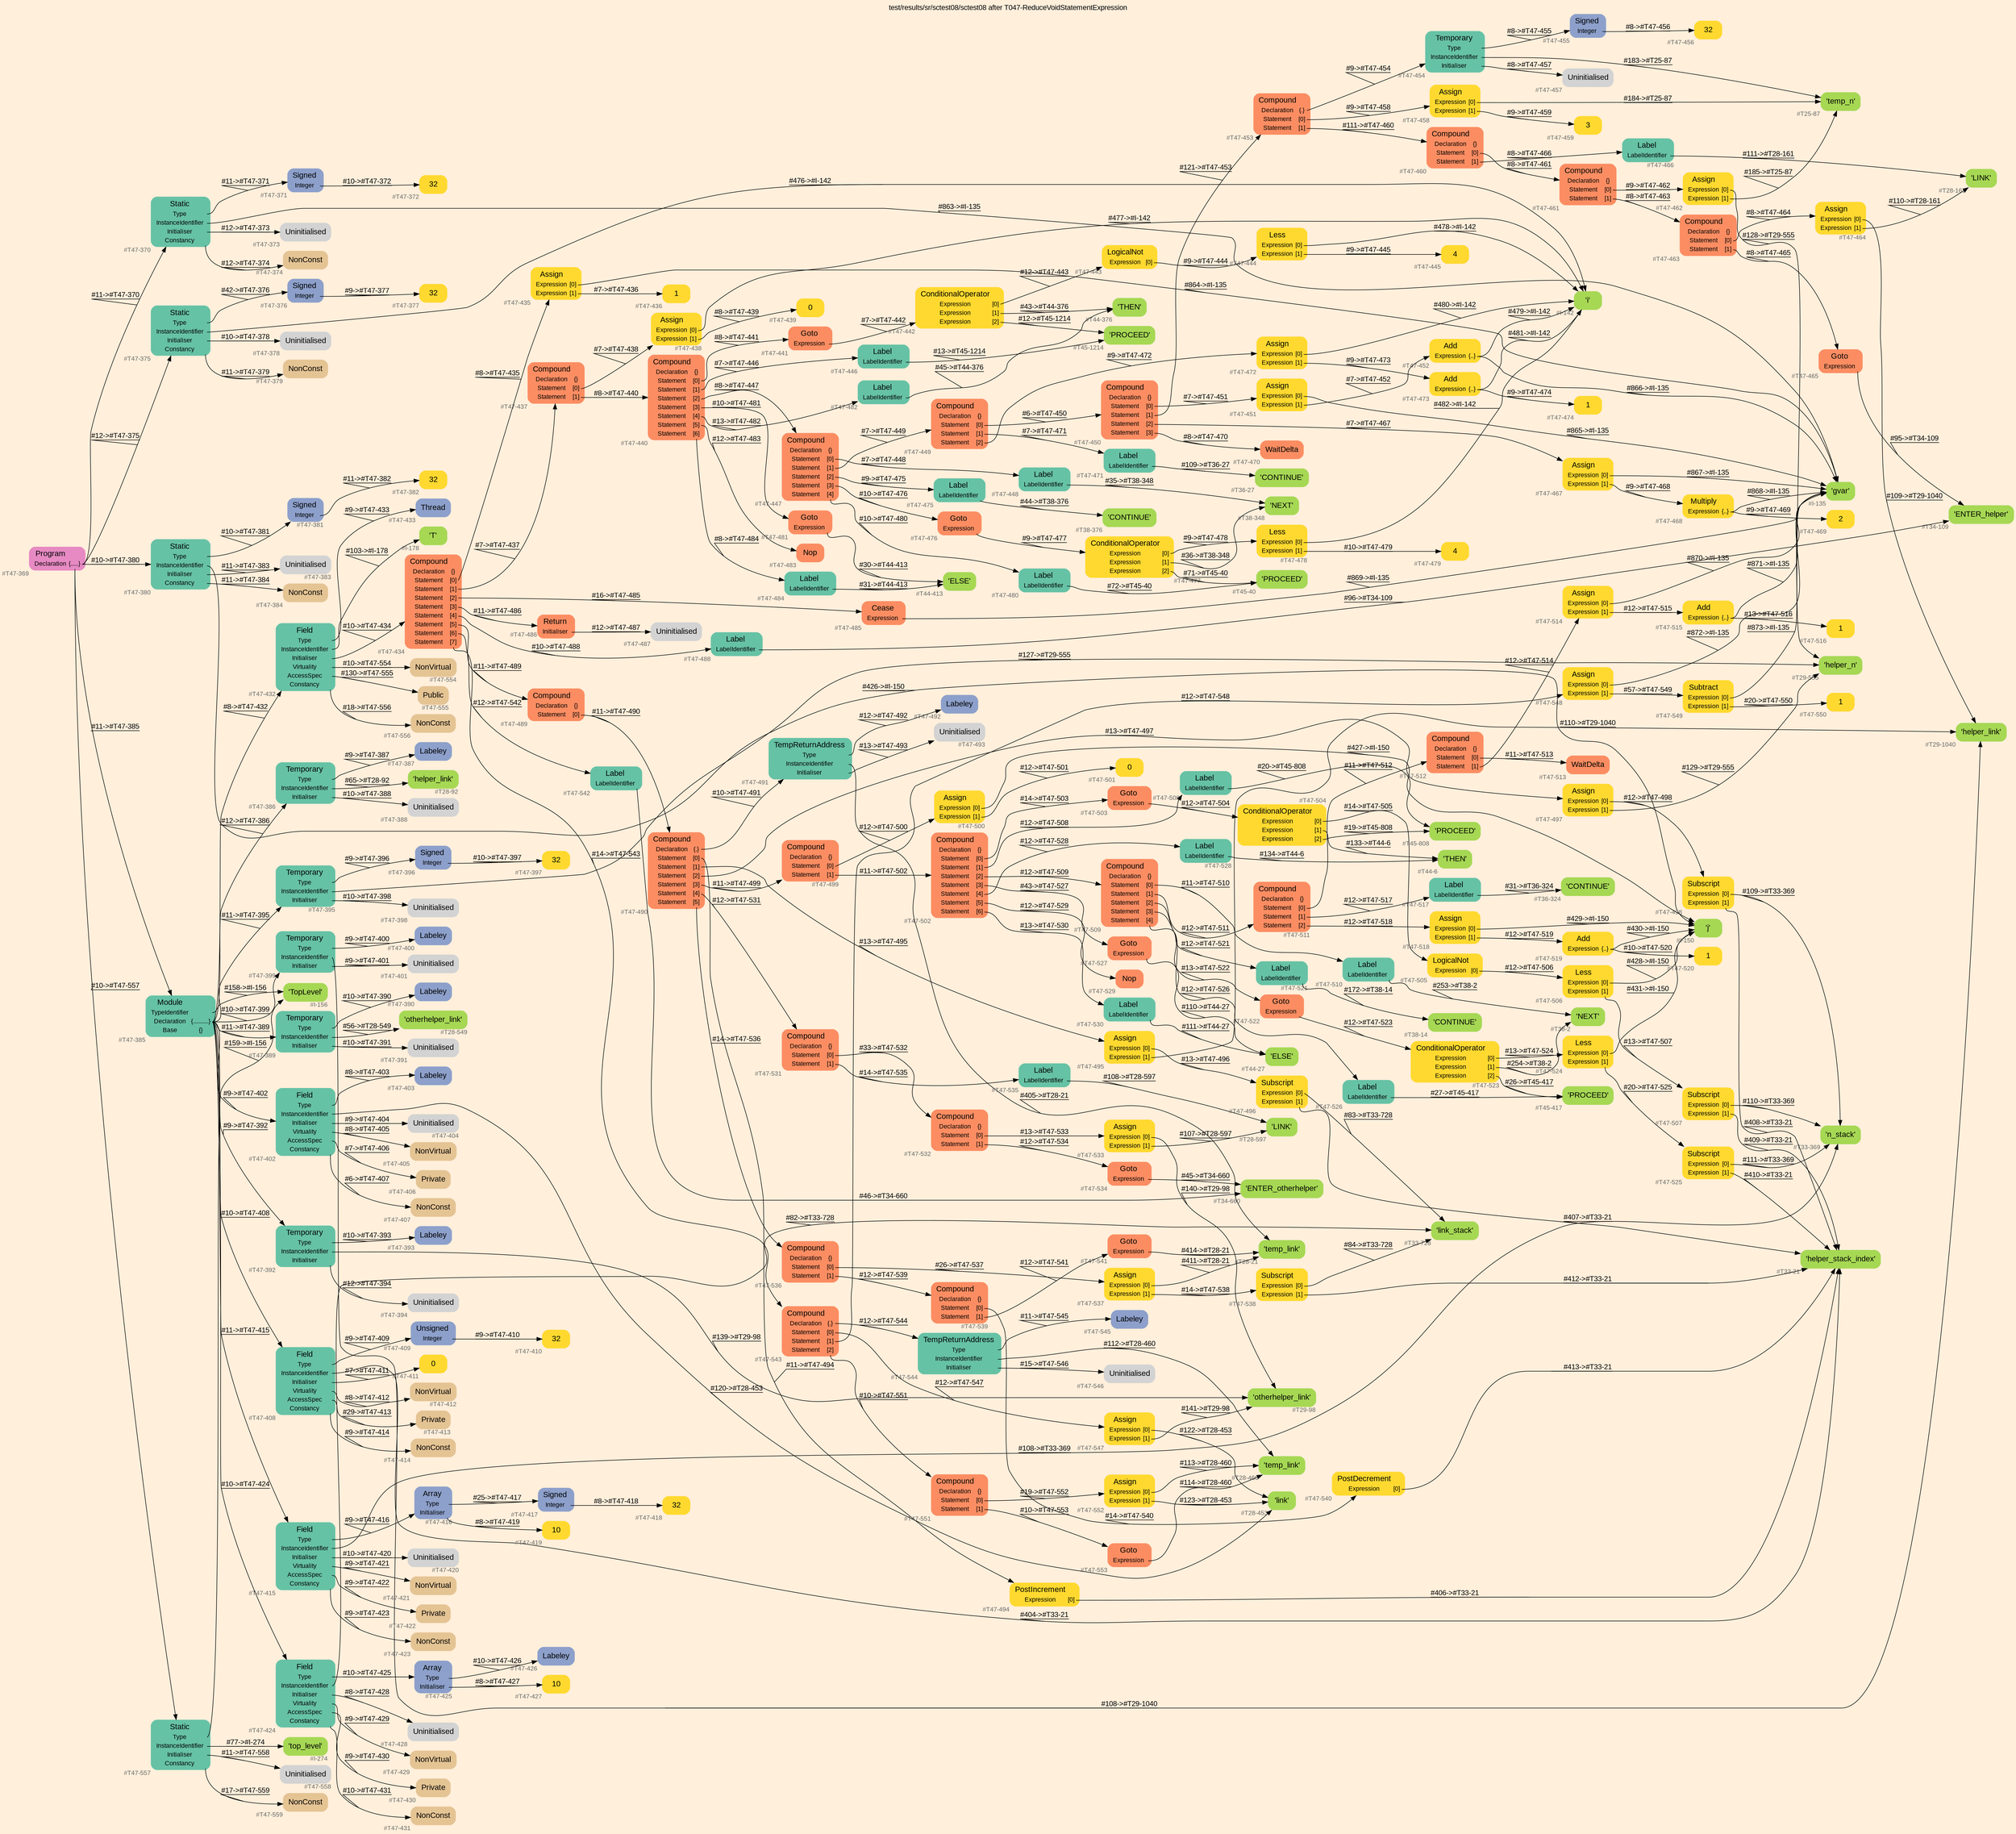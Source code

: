 digraph "test/results/sr/sctest08/sctest08 after T047-ReduceVoidStatementExpression" {
label = "test/results/sr/sctest08/sctest08 after T047-ReduceVoidStatementExpression"
labelloc = t
graph [
    rankdir = "LR"
    ranksep = 0.3
    bgcolor = antiquewhite1
    color = black
    fontcolor = black
    fontname = "Arial"
];
node [
    fontname = "Arial"
];
edge [
    fontname = "Arial"
];

// -------------------- node figure --------------------
// -------- block #T47-369 ----------
"#T47-369" [
    fillcolor = "/set28/4"
    xlabel = "#T47-369"
    fontsize = "12"
    fontcolor = grey40
    shape = "plaintext"
    label = <<TABLE BORDER="0" CELLBORDER="0" CELLSPACING="0">
     <TR><TD><FONT COLOR="black" POINT-SIZE="15">Program</FONT></TD></TR>
     <TR><TD><FONT COLOR="black" POINT-SIZE="12">Declaration</FONT></TD><TD PORT="port0"><FONT COLOR="black" POINT-SIZE="12">{.....}</FONT></TD></TR>
    </TABLE>>
    style = "rounded,filled"
];

// -------- block #T47-370 ----------
"#T47-370" [
    fillcolor = "/set28/1"
    xlabel = "#T47-370"
    fontsize = "12"
    fontcolor = grey40
    shape = "plaintext"
    label = <<TABLE BORDER="0" CELLBORDER="0" CELLSPACING="0">
     <TR><TD><FONT COLOR="black" POINT-SIZE="15">Static</FONT></TD></TR>
     <TR><TD><FONT COLOR="black" POINT-SIZE="12">Type</FONT></TD><TD PORT="port0"></TD></TR>
     <TR><TD><FONT COLOR="black" POINT-SIZE="12">InstanceIdentifier</FONT></TD><TD PORT="port1"></TD></TR>
     <TR><TD><FONT COLOR="black" POINT-SIZE="12">Initialiser</FONT></TD><TD PORT="port2"></TD></TR>
     <TR><TD><FONT COLOR="black" POINT-SIZE="12">Constancy</FONT></TD><TD PORT="port3"></TD></TR>
    </TABLE>>
    style = "rounded,filled"
];

// -------- block #T47-371 ----------
"#T47-371" [
    fillcolor = "/set28/3"
    xlabel = "#T47-371"
    fontsize = "12"
    fontcolor = grey40
    shape = "plaintext"
    label = <<TABLE BORDER="0" CELLBORDER="0" CELLSPACING="0">
     <TR><TD><FONT COLOR="black" POINT-SIZE="15">Signed</FONT></TD></TR>
     <TR><TD><FONT COLOR="black" POINT-SIZE="12">Integer</FONT></TD><TD PORT="port0"></TD></TR>
    </TABLE>>
    style = "rounded,filled"
];

// -------- block #T47-372 ----------
"#T47-372" [
    fillcolor = "/set28/6"
    xlabel = "#T47-372"
    fontsize = "12"
    fontcolor = grey40
    shape = "plaintext"
    label = <<TABLE BORDER="0" CELLBORDER="0" CELLSPACING="0">
     <TR><TD><FONT COLOR="black" POINT-SIZE="15">32</FONT></TD></TR>
    </TABLE>>
    style = "rounded,filled"
];

// -------- block #I-135 ----------
"#I-135" [
    fillcolor = "/set28/5"
    xlabel = "#I-135"
    fontsize = "12"
    fontcolor = grey40
    shape = "plaintext"
    label = <<TABLE BORDER="0" CELLBORDER="0" CELLSPACING="0">
     <TR><TD><FONT COLOR="black" POINT-SIZE="15">'gvar'</FONT></TD></TR>
    </TABLE>>
    style = "rounded,filled"
];

// -------- block #T47-373 ----------
"#T47-373" [
    xlabel = "#T47-373"
    fontsize = "12"
    fontcolor = grey40
    shape = "plaintext"
    label = <<TABLE BORDER="0" CELLBORDER="0" CELLSPACING="0">
     <TR><TD><FONT COLOR="black" POINT-SIZE="15">Uninitialised</FONT></TD></TR>
    </TABLE>>
    style = "rounded,filled"
];

// -------- block #T47-374 ----------
"#T47-374" [
    fillcolor = "/set28/7"
    xlabel = "#T47-374"
    fontsize = "12"
    fontcolor = grey40
    shape = "plaintext"
    label = <<TABLE BORDER="0" CELLBORDER="0" CELLSPACING="0">
     <TR><TD><FONT COLOR="black" POINT-SIZE="15">NonConst</FONT></TD></TR>
    </TABLE>>
    style = "rounded,filled"
];

// -------- block #T47-375 ----------
"#T47-375" [
    fillcolor = "/set28/1"
    xlabel = "#T47-375"
    fontsize = "12"
    fontcolor = grey40
    shape = "plaintext"
    label = <<TABLE BORDER="0" CELLBORDER="0" CELLSPACING="0">
     <TR><TD><FONT COLOR="black" POINT-SIZE="15">Static</FONT></TD></TR>
     <TR><TD><FONT COLOR="black" POINT-SIZE="12">Type</FONT></TD><TD PORT="port0"></TD></TR>
     <TR><TD><FONT COLOR="black" POINT-SIZE="12">InstanceIdentifier</FONT></TD><TD PORT="port1"></TD></TR>
     <TR><TD><FONT COLOR="black" POINT-SIZE="12">Initialiser</FONT></TD><TD PORT="port2"></TD></TR>
     <TR><TD><FONT COLOR="black" POINT-SIZE="12">Constancy</FONT></TD><TD PORT="port3"></TD></TR>
    </TABLE>>
    style = "rounded,filled"
];

// -------- block #T47-376 ----------
"#T47-376" [
    fillcolor = "/set28/3"
    xlabel = "#T47-376"
    fontsize = "12"
    fontcolor = grey40
    shape = "plaintext"
    label = <<TABLE BORDER="0" CELLBORDER="0" CELLSPACING="0">
     <TR><TD><FONT COLOR="black" POINT-SIZE="15">Signed</FONT></TD></TR>
     <TR><TD><FONT COLOR="black" POINT-SIZE="12">Integer</FONT></TD><TD PORT="port0"></TD></TR>
    </TABLE>>
    style = "rounded,filled"
];

// -------- block #T47-377 ----------
"#T47-377" [
    fillcolor = "/set28/6"
    xlabel = "#T47-377"
    fontsize = "12"
    fontcolor = grey40
    shape = "plaintext"
    label = <<TABLE BORDER="0" CELLBORDER="0" CELLSPACING="0">
     <TR><TD><FONT COLOR="black" POINT-SIZE="15">32</FONT></TD></TR>
    </TABLE>>
    style = "rounded,filled"
];

// -------- block #I-142 ----------
"#I-142" [
    fillcolor = "/set28/5"
    xlabel = "#I-142"
    fontsize = "12"
    fontcolor = grey40
    shape = "plaintext"
    label = <<TABLE BORDER="0" CELLBORDER="0" CELLSPACING="0">
     <TR><TD><FONT COLOR="black" POINT-SIZE="15">'i'</FONT></TD></TR>
    </TABLE>>
    style = "rounded,filled"
];

// -------- block #T47-378 ----------
"#T47-378" [
    xlabel = "#T47-378"
    fontsize = "12"
    fontcolor = grey40
    shape = "plaintext"
    label = <<TABLE BORDER="0" CELLBORDER="0" CELLSPACING="0">
     <TR><TD><FONT COLOR="black" POINT-SIZE="15">Uninitialised</FONT></TD></TR>
    </TABLE>>
    style = "rounded,filled"
];

// -------- block #T47-379 ----------
"#T47-379" [
    fillcolor = "/set28/7"
    xlabel = "#T47-379"
    fontsize = "12"
    fontcolor = grey40
    shape = "plaintext"
    label = <<TABLE BORDER="0" CELLBORDER="0" CELLSPACING="0">
     <TR><TD><FONT COLOR="black" POINT-SIZE="15">NonConst</FONT></TD></TR>
    </TABLE>>
    style = "rounded,filled"
];

// -------- block #T47-380 ----------
"#T47-380" [
    fillcolor = "/set28/1"
    xlabel = "#T47-380"
    fontsize = "12"
    fontcolor = grey40
    shape = "plaintext"
    label = <<TABLE BORDER="0" CELLBORDER="0" CELLSPACING="0">
     <TR><TD><FONT COLOR="black" POINT-SIZE="15">Static</FONT></TD></TR>
     <TR><TD><FONT COLOR="black" POINT-SIZE="12">Type</FONT></TD><TD PORT="port0"></TD></TR>
     <TR><TD><FONT COLOR="black" POINT-SIZE="12">InstanceIdentifier</FONT></TD><TD PORT="port1"></TD></TR>
     <TR><TD><FONT COLOR="black" POINT-SIZE="12">Initialiser</FONT></TD><TD PORT="port2"></TD></TR>
     <TR><TD><FONT COLOR="black" POINT-SIZE="12">Constancy</FONT></TD><TD PORT="port3"></TD></TR>
    </TABLE>>
    style = "rounded,filled"
];

// -------- block #T47-381 ----------
"#T47-381" [
    fillcolor = "/set28/3"
    xlabel = "#T47-381"
    fontsize = "12"
    fontcolor = grey40
    shape = "plaintext"
    label = <<TABLE BORDER="0" CELLBORDER="0" CELLSPACING="0">
     <TR><TD><FONT COLOR="black" POINT-SIZE="15">Signed</FONT></TD></TR>
     <TR><TD><FONT COLOR="black" POINT-SIZE="12">Integer</FONT></TD><TD PORT="port0"></TD></TR>
    </TABLE>>
    style = "rounded,filled"
];

// -------- block #T47-382 ----------
"#T47-382" [
    fillcolor = "/set28/6"
    xlabel = "#T47-382"
    fontsize = "12"
    fontcolor = grey40
    shape = "plaintext"
    label = <<TABLE BORDER="0" CELLBORDER="0" CELLSPACING="0">
     <TR><TD><FONT COLOR="black" POINT-SIZE="15">32</FONT></TD></TR>
    </TABLE>>
    style = "rounded,filled"
];

// -------- block #I-150 ----------
"#I-150" [
    fillcolor = "/set28/5"
    xlabel = "#I-150"
    fontsize = "12"
    fontcolor = grey40
    shape = "plaintext"
    label = <<TABLE BORDER="0" CELLBORDER="0" CELLSPACING="0">
     <TR><TD><FONT COLOR="black" POINT-SIZE="15">'j'</FONT></TD></TR>
    </TABLE>>
    style = "rounded,filled"
];

// -------- block #T47-383 ----------
"#T47-383" [
    xlabel = "#T47-383"
    fontsize = "12"
    fontcolor = grey40
    shape = "plaintext"
    label = <<TABLE BORDER="0" CELLBORDER="0" CELLSPACING="0">
     <TR><TD><FONT COLOR="black" POINT-SIZE="15">Uninitialised</FONT></TD></TR>
    </TABLE>>
    style = "rounded,filled"
];

// -------- block #T47-384 ----------
"#T47-384" [
    fillcolor = "/set28/7"
    xlabel = "#T47-384"
    fontsize = "12"
    fontcolor = grey40
    shape = "plaintext"
    label = <<TABLE BORDER="0" CELLBORDER="0" CELLSPACING="0">
     <TR><TD><FONT COLOR="black" POINT-SIZE="15">NonConst</FONT></TD></TR>
    </TABLE>>
    style = "rounded,filled"
];

// -------- block #T47-385 ----------
"#T47-385" [
    fillcolor = "/set28/1"
    xlabel = "#T47-385"
    fontsize = "12"
    fontcolor = grey40
    shape = "plaintext"
    label = <<TABLE BORDER="0" CELLBORDER="0" CELLSPACING="0">
     <TR><TD><FONT COLOR="black" POINT-SIZE="15">Module</FONT></TD></TR>
     <TR><TD><FONT COLOR="black" POINT-SIZE="12">TypeIdentifier</FONT></TD><TD PORT="port0"></TD></TR>
     <TR><TD><FONT COLOR="black" POINT-SIZE="12">Declaration</FONT></TD><TD PORT="port1"><FONT COLOR="black" POINT-SIZE="12">{..........}</FONT></TD></TR>
     <TR><TD><FONT COLOR="black" POINT-SIZE="12">Base</FONT></TD><TD PORT="port2"><FONT COLOR="black" POINT-SIZE="12">{}</FONT></TD></TR>
    </TABLE>>
    style = "rounded,filled"
];

// -------- block #I-156 ----------
"#I-156" [
    fillcolor = "/set28/5"
    xlabel = "#I-156"
    fontsize = "12"
    fontcolor = grey40
    shape = "plaintext"
    label = <<TABLE BORDER="0" CELLBORDER="0" CELLSPACING="0">
     <TR><TD><FONT COLOR="black" POINT-SIZE="15">'TopLevel'</FONT></TD></TR>
    </TABLE>>
    style = "rounded,filled"
];

// -------- block #T47-386 ----------
"#T47-386" [
    fillcolor = "/set28/1"
    xlabel = "#T47-386"
    fontsize = "12"
    fontcolor = grey40
    shape = "plaintext"
    label = <<TABLE BORDER="0" CELLBORDER="0" CELLSPACING="0">
     <TR><TD><FONT COLOR="black" POINT-SIZE="15">Temporary</FONT></TD></TR>
     <TR><TD><FONT COLOR="black" POINT-SIZE="12">Type</FONT></TD><TD PORT="port0"></TD></TR>
     <TR><TD><FONT COLOR="black" POINT-SIZE="12">InstanceIdentifier</FONT></TD><TD PORT="port1"></TD></TR>
     <TR><TD><FONT COLOR="black" POINT-SIZE="12">Initialiser</FONT></TD><TD PORT="port2"></TD></TR>
    </TABLE>>
    style = "rounded,filled"
];

// -------- block #T47-387 ----------
"#T47-387" [
    fillcolor = "/set28/3"
    xlabel = "#T47-387"
    fontsize = "12"
    fontcolor = grey40
    shape = "plaintext"
    label = <<TABLE BORDER="0" CELLBORDER="0" CELLSPACING="0">
     <TR><TD><FONT COLOR="black" POINT-SIZE="15">Labeley</FONT></TD></TR>
    </TABLE>>
    style = "rounded,filled"
];

// -------- block #T28-92 ----------
"#T28-92" [
    fillcolor = "/set28/5"
    xlabel = "#T28-92"
    fontsize = "12"
    fontcolor = grey40
    shape = "plaintext"
    label = <<TABLE BORDER="0" CELLBORDER="0" CELLSPACING="0">
     <TR><TD><FONT COLOR="black" POINT-SIZE="15">'helper_link'</FONT></TD></TR>
    </TABLE>>
    style = "rounded,filled"
];

// -------- block #T47-388 ----------
"#T47-388" [
    xlabel = "#T47-388"
    fontsize = "12"
    fontcolor = grey40
    shape = "plaintext"
    label = <<TABLE BORDER="0" CELLBORDER="0" CELLSPACING="0">
     <TR><TD><FONT COLOR="black" POINT-SIZE="15">Uninitialised</FONT></TD></TR>
    </TABLE>>
    style = "rounded,filled"
];

// -------- block #T47-389 ----------
"#T47-389" [
    fillcolor = "/set28/1"
    xlabel = "#T47-389"
    fontsize = "12"
    fontcolor = grey40
    shape = "plaintext"
    label = <<TABLE BORDER="0" CELLBORDER="0" CELLSPACING="0">
     <TR><TD><FONT COLOR="black" POINT-SIZE="15">Temporary</FONT></TD></TR>
     <TR><TD><FONT COLOR="black" POINT-SIZE="12">Type</FONT></TD><TD PORT="port0"></TD></TR>
     <TR><TD><FONT COLOR="black" POINT-SIZE="12">InstanceIdentifier</FONT></TD><TD PORT="port1"></TD></TR>
     <TR><TD><FONT COLOR="black" POINT-SIZE="12">Initialiser</FONT></TD><TD PORT="port2"></TD></TR>
    </TABLE>>
    style = "rounded,filled"
];

// -------- block #T47-390 ----------
"#T47-390" [
    fillcolor = "/set28/3"
    xlabel = "#T47-390"
    fontsize = "12"
    fontcolor = grey40
    shape = "plaintext"
    label = <<TABLE BORDER="0" CELLBORDER="0" CELLSPACING="0">
     <TR><TD><FONT COLOR="black" POINT-SIZE="15">Labeley</FONT></TD></TR>
    </TABLE>>
    style = "rounded,filled"
];

// -------- block #T28-549 ----------
"#T28-549" [
    fillcolor = "/set28/5"
    xlabel = "#T28-549"
    fontsize = "12"
    fontcolor = grey40
    shape = "plaintext"
    label = <<TABLE BORDER="0" CELLBORDER="0" CELLSPACING="0">
     <TR><TD><FONT COLOR="black" POINT-SIZE="15">'otherhelper_link'</FONT></TD></TR>
    </TABLE>>
    style = "rounded,filled"
];

// -------- block #T47-391 ----------
"#T47-391" [
    xlabel = "#T47-391"
    fontsize = "12"
    fontcolor = grey40
    shape = "plaintext"
    label = <<TABLE BORDER="0" CELLBORDER="0" CELLSPACING="0">
     <TR><TD><FONT COLOR="black" POINT-SIZE="15">Uninitialised</FONT></TD></TR>
    </TABLE>>
    style = "rounded,filled"
];

// -------- block #T47-392 ----------
"#T47-392" [
    fillcolor = "/set28/1"
    xlabel = "#T47-392"
    fontsize = "12"
    fontcolor = grey40
    shape = "plaintext"
    label = <<TABLE BORDER="0" CELLBORDER="0" CELLSPACING="0">
     <TR><TD><FONT COLOR="black" POINT-SIZE="15">Temporary</FONT></TD></TR>
     <TR><TD><FONT COLOR="black" POINT-SIZE="12">Type</FONT></TD><TD PORT="port0"></TD></TR>
     <TR><TD><FONT COLOR="black" POINT-SIZE="12">InstanceIdentifier</FONT></TD><TD PORT="port1"></TD></TR>
     <TR><TD><FONT COLOR="black" POINT-SIZE="12">Initialiser</FONT></TD><TD PORT="port2"></TD></TR>
    </TABLE>>
    style = "rounded,filled"
];

// -------- block #T47-393 ----------
"#T47-393" [
    fillcolor = "/set28/3"
    xlabel = "#T47-393"
    fontsize = "12"
    fontcolor = grey40
    shape = "plaintext"
    label = <<TABLE BORDER="0" CELLBORDER="0" CELLSPACING="0">
     <TR><TD><FONT COLOR="black" POINT-SIZE="15">Labeley</FONT></TD></TR>
    </TABLE>>
    style = "rounded,filled"
];

// -------- block #T29-98 ----------
"#T29-98" [
    fillcolor = "/set28/5"
    xlabel = "#T29-98"
    fontsize = "12"
    fontcolor = grey40
    shape = "plaintext"
    label = <<TABLE BORDER="0" CELLBORDER="0" CELLSPACING="0">
     <TR><TD><FONT COLOR="black" POINT-SIZE="15">'otherhelper_link'</FONT></TD></TR>
    </TABLE>>
    style = "rounded,filled"
];

// -------- block #T47-394 ----------
"#T47-394" [
    xlabel = "#T47-394"
    fontsize = "12"
    fontcolor = grey40
    shape = "plaintext"
    label = <<TABLE BORDER="0" CELLBORDER="0" CELLSPACING="0">
     <TR><TD><FONT COLOR="black" POINT-SIZE="15">Uninitialised</FONT></TD></TR>
    </TABLE>>
    style = "rounded,filled"
];

// -------- block #T47-395 ----------
"#T47-395" [
    fillcolor = "/set28/1"
    xlabel = "#T47-395"
    fontsize = "12"
    fontcolor = grey40
    shape = "plaintext"
    label = <<TABLE BORDER="0" CELLBORDER="0" CELLSPACING="0">
     <TR><TD><FONT COLOR="black" POINT-SIZE="15">Temporary</FONT></TD></TR>
     <TR><TD><FONT COLOR="black" POINT-SIZE="12">Type</FONT></TD><TD PORT="port0"></TD></TR>
     <TR><TD><FONT COLOR="black" POINT-SIZE="12">InstanceIdentifier</FONT></TD><TD PORT="port1"></TD></TR>
     <TR><TD><FONT COLOR="black" POINT-SIZE="12">Initialiser</FONT></TD><TD PORT="port2"></TD></TR>
    </TABLE>>
    style = "rounded,filled"
];

// -------- block #T47-396 ----------
"#T47-396" [
    fillcolor = "/set28/3"
    xlabel = "#T47-396"
    fontsize = "12"
    fontcolor = grey40
    shape = "plaintext"
    label = <<TABLE BORDER="0" CELLBORDER="0" CELLSPACING="0">
     <TR><TD><FONT COLOR="black" POINT-SIZE="15">Signed</FONT></TD></TR>
     <TR><TD><FONT COLOR="black" POINT-SIZE="12">Integer</FONT></TD><TD PORT="port0"></TD></TR>
    </TABLE>>
    style = "rounded,filled"
];

// -------- block #T47-397 ----------
"#T47-397" [
    fillcolor = "/set28/6"
    xlabel = "#T47-397"
    fontsize = "12"
    fontcolor = grey40
    shape = "plaintext"
    label = <<TABLE BORDER="0" CELLBORDER="0" CELLSPACING="0">
     <TR><TD><FONT COLOR="black" POINT-SIZE="15">32</FONT></TD></TR>
    </TABLE>>
    style = "rounded,filled"
];

// -------- block #T29-555 ----------
"#T29-555" [
    fillcolor = "/set28/5"
    xlabel = "#T29-555"
    fontsize = "12"
    fontcolor = grey40
    shape = "plaintext"
    label = <<TABLE BORDER="0" CELLBORDER="0" CELLSPACING="0">
     <TR><TD><FONT COLOR="black" POINT-SIZE="15">'helper_n'</FONT></TD></TR>
    </TABLE>>
    style = "rounded,filled"
];

// -------- block #T47-398 ----------
"#T47-398" [
    xlabel = "#T47-398"
    fontsize = "12"
    fontcolor = grey40
    shape = "plaintext"
    label = <<TABLE BORDER="0" CELLBORDER="0" CELLSPACING="0">
     <TR><TD><FONT COLOR="black" POINT-SIZE="15">Uninitialised</FONT></TD></TR>
    </TABLE>>
    style = "rounded,filled"
];

// -------- block #T47-399 ----------
"#T47-399" [
    fillcolor = "/set28/1"
    xlabel = "#T47-399"
    fontsize = "12"
    fontcolor = grey40
    shape = "plaintext"
    label = <<TABLE BORDER="0" CELLBORDER="0" CELLSPACING="0">
     <TR><TD><FONT COLOR="black" POINT-SIZE="15">Temporary</FONT></TD></TR>
     <TR><TD><FONT COLOR="black" POINT-SIZE="12">Type</FONT></TD><TD PORT="port0"></TD></TR>
     <TR><TD><FONT COLOR="black" POINT-SIZE="12">InstanceIdentifier</FONT></TD><TD PORT="port1"></TD></TR>
     <TR><TD><FONT COLOR="black" POINT-SIZE="12">Initialiser</FONT></TD><TD PORT="port2"></TD></TR>
    </TABLE>>
    style = "rounded,filled"
];

// -------- block #T47-400 ----------
"#T47-400" [
    fillcolor = "/set28/3"
    xlabel = "#T47-400"
    fontsize = "12"
    fontcolor = grey40
    shape = "plaintext"
    label = <<TABLE BORDER="0" CELLBORDER="0" CELLSPACING="0">
     <TR><TD><FONT COLOR="black" POINT-SIZE="15">Labeley</FONT></TD></TR>
    </TABLE>>
    style = "rounded,filled"
];

// -------- block #T29-1040 ----------
"#T29-1040" [
    fillcolor = "/set28/5"
    xlabel = "#T29-1040"
    fontsize = "12"
    fontcolor = grey40
    shape = "plaintext"
    label = <<TABLE BORDER="0" CELLBORDER="0" CELLSPACING="0">
     <TR><TD><FONT COLOR="black" POINT-SIZE="15">'helper_link'</FONT></TD></TR>
    </TABLE>>
    style = "rounded,filled"
];

// -------- block #T47-401 ----------
"#T47-401" [
    xlabel = "#T47-401"
    fontsize = "12"
    fontcolor = grey40
    shape = "plaintext"
    label = <<TABLE BORDER="0" CELLBORDER="0" CELLSPACING="0">
     <TR><TD><FONT COLOR="black" POINT-SIZE="15">Uninitialised</FONT></TD></TR>
    </TABLE>>
    style = "rounded,filled"
];

// -------- block #T47-402 ----------
"#T47-402" [
    fillcolor = "/set28/1"
    xlabel = "#T47-402"
    fontsize = "12"
    fontcolor = grey40
    shape = "plaintext"
    label = <<TABLE BORDER="0" CELLBORDER="0" CELLSPACING="0">
     <TR><TD><FONT COLOR="black" POINT-SIZE="15">Field</FONT></TD></TR>
     <TR><TD><FONT COLOR="black" POINT-SIZE="12">Type</FONT></TD><TD PORT="port0"></TD></TR>
     <TR><TD><FONT COLOR="black" POINT-SIZE="12">InstanceIdentifier</FONT></TD><TD PORT="port1"></TD></TR>
     <TR><TD><FONT COLOR="black" POINT-SIZE="12">Initialiser</FONT></TD><TD PORT="port2"></TD></TR>
     <TR><TD><FONT COLOR="black" POINT-SIZE="12">Virtuality</FONT></TD><TD PORT="port3"></TD></TR>
     <TR><TD><FONT COLOR="black" POINT-SIZE="12">AccessSpec</FONT></TD><TD PORT="port4"></TD></TR>
     <TR><TD><FONT COLOR="black" POINT-SIZE="12">Constancy</FONT></TD><TD PORT="port5"></TD></TR>
    </TABLE>>
    style = "rounded,filled"
];

// -------- block #T47-403 ----------
"#T47-403" [
    fillcolor = "/set28/3"
    xlabel = "#T47-403"
    fontsize = "12"
    fontcolor = grey40
    shape = "plaintext"
    label = <<TABLE BORDER="0" CELLBORDER="0" CELLSPACING="0">
     <TR><TD><FONT COLOR="black" POINT-SIZE="15">Labeley</FONT></TD></TR>
    </TABLE>>
    style = "rounded,filled"
];

// -------- block #T28-453 ----------
"#T28-453" [
    fillcolor = "/set28/5"
    xlabel = "#T28-453"
    fontsize = "12"
    fontcolor = grey40
    shape = "plaintext"
    label = <<TABLE BORDER="0" CELLBORDER="0" CELLSPACING="0">
     <TR><TD><FONT COLOR="black" POINT-SIZE="15">'link'</FONT></TD></TR>
    </TABLE>>
    style = "rounded,filled"
];

// -------- block #T47-404 ----------
"#T47-404" [
    xlabel = "#T47-404"
    fontsize = "12"
    fontcolor = grey40
    shape = "plaintext"
    label = <<TABLE BORDER="0" CELLBORDER="0" CELLSPACING="0">
     <TR><TD><FONT COLOR="black" POINT-SIZE="15">Uninitialised</FONT></TD></TR>
    </TABLE>>
    style = "rounded,filled"
];

// -------- block #T47-405 ----------
"#T47-405" [
    fillcolor = "/set28/7"
    xlabel = "#T47-405"
    fontsize = "12"
    fontcolor = grey40
    shape = "plaintext"
    label = <<TABLE BORDER="0" CELLBORDER="0" CELLSPACING="0">
     <TR><TD><FONT COLOR="black" POINT-SIZE="15">NonVirtual</FONT></TD></TR>
    </TABLE>>
    style = "rounded,filled"
];

// -------- block #T47-406 ----------
"#T47-406" [
    fillcolor = "/set28/7"
    xlabel = "#T47-406"
    fontsize = "12"
    fontcolor = grey40
    shape = "plaintext"
    label = <<TABLE BORDER="0" CELLBORDER="0" CELLSPACING="0">
     <TR><TD><FONT COLOR="black" POINT-SIZE="15">Private</FONT></TD></TR>
    </TABLE>>
    style = "rounded,filled"
];

// -------- block #T47-407 ----------
"#T47-407" [
    fillcolor = "/set28/7"
    xlabel = "#T47-407"
    fontsize = "12"
    fontcolor = grey40
    shape = "plaintext"
    label = <<TABLE BORDER="0" CELLBORDER="0" CELLSPACING="0">
     <TR><TD><FONT COLOR="black" POINT-SIZE="15">NonConst</FONT></TD></TR>
    </TABLE>>
    style = "rounded,filled"
];

// -------- block #T47-408 ----------
"#T47-408" [
    fillcolor = "/set28/1"
    xlabel = "#T47-408"
    fontsize = "12"
    fontcolor = grey40
    shape = "plaintext"
    label = <<TABLE BORDER="0" CELLBORDER="0" CELLSPACING="0">
     <TR><TD><FONT COLOR="black" POINT-SIZE="15">Field</FONT></TD></TR>
     <TR><TD><FONT COLOR="black" POINT-SIZE="12">Type</FONT></TD><TD PORT="port0"></TD></TR>
     <TR><TD><FONT COLOR="black" POINT-SIZE="12">InstanceIdentifier</FONT></TD><TD PORT="port1"></TD></TR>
     <TR><TD><FONT COLOR="black" POINT-SIZE="12">Initialiser</FONT></TD><TD PORT="port2"></TD></TR>
     <TR><TD><FONT COLOR="black" POINT-SIZE="12">Virtuality</FONT></TD><TD PORT="port3"></TD></TR>
     <TR><TD><FONT COLOR="black" POINT-SIZE="12">AccessSpec</FONT></TD><TD PORT="port4"></TD></TR>
     <TR><TD><FONT COLOR="black" POINT-SIZE="12">Constancy</FONT></TD><TD PORT="port5"></TD></TR>
    </TABLE>>
    style = "rounded,filled"
];

// -------- block #T47-409 ----------
"#T47-409" [
    fillcolor = "/set28/3"
    xlabel = "#T47-409"
    fontsize = "12"
    fontcolor = grey40
    shape = "plaintext"
    label = <<TABLE BORDER="0" CELLBORDER="0" CELLSPACING="0">
     <TR><TD><FONT COLOR="black" POINT-SIZE="15">Unsigned</FONT></TD></TR>
     <TR><TD><FONT COLOR="black" POINT-SIZE="12">Integer</FONT></TD><TD PORT="port0"></TD></TR>
    </TABLE>>
    style = "rounded,filled"
];

// -------- block #T47-410 ----------
"#T47-410" [
    fillcolor = "/set28/6"
    xlabel = "#T47-410"
    fontsize = "12"
    fontcolor = grey40
    shape = "plaintext"
    label = <<TABLE BORDER="0" CELLBORDER="0" CELLSPACING="0">
     <TR><TD><FONT COLOR="black" POINT-SIZE="15">32</FONT></TD></TR>
    </TABLE>>
    style = "rounded,filled"
];

// -------- block #T33-21 ----------
"#T33-21" [
    fillcolor = "/set28/5"
    xlabel = "#T33-21"
    fontsize = "12"
    fontcolor = grey40
    shape = "plaintext"
    label = <<TABLE BORDER="0" CELLBORDER="0" CELLSPACING="0">
     <TR><TD><FONT COLOR="black" POINT-SIZE="15">'helper_stack_index'</FONT></TD></TR>
    </TABLE>>
    style = "rounded,filled"
];

// -------- block #T47-411 ----------
"#T47-411" [
    fillcolor = "/set28/6"
    xlabel = "#T47-411"
    fontsize = "12"
    fontcolor = grey40
    shape = "plaintext"
    label = <<TABLE BORDER="0" CELLBORDER="0" CELLSPACING="0">
     <TR><TD><FONT COLOR="black" POINT-SIZE="15">0</FONT></TD></TR>
    </TABLE>>
    style = "rounded,filled"
];

// -------- block #T47-412 ----------
"#T47-412" [
    fillcolor = "/set28/7"
    xlabel = "#T47-412"
    fontsize = "12"
    fontcolor = grey40
    shape = "plaintext"
    label = <<TABLE BORDER="0" CELLBORDER="0" CELLSPACING="0">
     <TR><TD><FONT COLOR="black" POINT-SIZE="15">NonVirtual</FONT></TD></TR>
    </TABLE>>
    style = "rounded,filled"
];

// -------- block #T47-413 ----------
"#T47-413" [
    fillcolor = "/set28/7"
    xlabel = "#T47-413"
    fontsize = "12"
    fontcolor = grey40
    shape = "plaintext"
    label = <<TABLE BORDER="0" CELLBORDER="0" CELLSPACING="0">
     <TR><TD><FONT COLOR="black" POINT-SIZE="15">Private</FONT></TD></TR>
    </TABLE>>
    style = "rounded,filled"
];

// -------- block #T47-414 ----------
"#T47-414" [
    fillcolor = "/set28/7"
    xlabel = "#T47-414"
    fontsize = "12"
    fontcolor = grey40
    shape = "plaintext"
    label = <<TABLE BORDER="0" CELLBORDER="0" CELLSPACING="0">
     <TR><TD><FONT COLOR="black" POINT-SIZE="15">NonConst</FONT></TD></TR>
    </TABLE>>
    style = "rounded,filled"
];

// -------- block #T47-415 ----------
"#T47-415" [
    fillcolor = "/set28/1"
    xlabel = "#T47-415"
    fontsize = "12"
    fontcolor = grey40
    shape = "plaintext"
    label = <<TABLE BORDER="0" CELLBORDER="0" CELLSPACING="0">
     <TR><TD><FONT COLOR="black" POINT-SIZE="15">Field</FONT></TD></TR>
     <TR><TD><FONT COLOR="black" POINT-SIZE="12">Type</FONT></TD><TD PORT="port0"></TD></TR>
     <TR><TD><FONT COLOR="black" POINT-SIZE="12">InstanceIdentifier</FONT></TD><TD PORT="port1"></TD></TR>
     <TR><TD><FONT COLOR="black" POINT-SIZE="12">Initialiser</FONT></TD><TD PORT="port2"></TD></TR>
     <TR><TD><FONT COLOR="black" POINT-SIZE="12">Virtuality</FONT></TD><TD PORT="port3"></TD></TR>
     <TR><TD><FONT COLOR="black" POINT-SIZE="12">AccessSpec</FONT></TD><TD PORT="port4"></TD></TR>
     <TR><TD><FONT COLOR="black" POINT-SIZE="12">Constancy</FONT></TD><TD PORT="port5"></TD></TR>
    </TABLE>>
    style = "rounded,filled"
];

// -------- block #T47-416 ----------
"#T47-416" [
    fillcolor = "/set28/3"
    xlabel = "#T47-416"
    fontsize = "12"
    fontcolor = grey40
    shape = "plaintext"
    label = <<TABLE BORDER="0" CELLBORDER="0" CELLSPACING="0">
     <TR><TD><FONT COLOR="black" POINT-SIZE="15">Array</FONT></TD></TR>
     <TR><TD><FONT COLOR="black" POINT-SIZE="12">Type</FONT></TD><TD PORT="port0"></TD></TR>
     <TR><TD><FONT COLOR="black" POINT-SIZE="12">Initialiser</FONT></TD><TD PORT="port1"></TD></TR>
    </TABLE>>
    style = "rounded,filled"
];

// -------- block #T47-417 ----------
"#T47-417" [
    fillcolor = "/set28/3"
    xlabel = "#T47-417"
    fontsize = "12"
    fontcolor = grey40
    shape = "plaintext"
    label = <<TABLE BORDER="0" CELLBORDER="0" CELLSPACING="0">
     <TR><TD><FONT COLOR="black" POINT-SIZE="15">Signed</FONT></TD></TR>
     <TR><TD><FONT COLOR="black" POINT-SIZE="12">Integer</FONT></TD><TD PORT="port0"></TD></TR>
    </TABLE>>
    style = "rounded,filled"
];

// -------- block #T47-418 ----------
"#T47-418" [
    fillcolor = "/set28/6"
    xlabel = "#T47-418"
    fontsize = "12"
    fontcolor = grey40
    shape = "plaintext"
    label = <<TABLE BORDER="0" CELLBORDER="0" CELLSPACING="0">
     <TR><TD><FONT COLOR="black" POINT-SIZE="15">32</FONT></TD></TR>
    </TABLE>>
    style = "rounded,filled"
];

// -------- block #T47-419 ----------
"#T47-419" [
    fillcolor = "/set28/6"
    xlabel = "#T47-419"
    fontsize = "12"
    fontcolor = grey40
    shape = "plaintext"
    label = <<TABLE BORDER="0" CELLBORDER="0" CELLSPACING="0">
     <TR><TD><FONT COLOR="black" POINT-SIZE="15">10</FONT></TD></TR>
    </TABLE>>
    style = "rounded,filled"
];

// -------- block #T33-369 ----------
"#T33-369" [
    fillcolor = "/set28/5"
    xlabel = "#T33-369"
    fontsize = "12"
    fontcolor = grey40
    shape = "plaintext"
    label = <<TABLE BORDER="0" CELLBORDER="0" CELLSPACING="0">
     <TR><TD><FONT COLOR="black" POINT-SIZE="15">'n_stack'</FONT></TD></TR>
    </TABLE>>
    style = "rounded,filled"
];

// -------- block #T47-420 ----------
"#T47-420" [
    xlabel = "#T47-420"
    fontsize = "12"
    fontcolor = grey40
    shape = "plaintext"
    label = <<TABLE BORDER="0" CELLBORDER="0" CELLSPACING="0">
     <TR><TD><FONT COLOR="black" POINT-SIZE="15">Uninitialised</FONT></TD></TR>
    </TABLE>>
    style = "rounded,filled"
];

// -------- block #T47-421 ----------
"#T47-421" [
    fillcolor = "/set28/7"
    xlabel = "#T47-421"
    fontsize = "12"
    fontcolor = grey40
    shape = "plaintext"
    label = <<TABLE BORDER="0" CELLBORDER="0" CELLSPACING="0">
     <TR><TD><FONT COLOR="black" POINT-SIZE="15">NonVirtual</FONT></TD></TR>
    </TABLE>>
    style = "rounded,filled"
];

// -------- block #T47-422 ----------
"#T47-422" [
    fillcolor = "/set28/7"
    xlabel = "#T47-422"
    fontsize = "12"
    fontcolor = grey40
    shape = "plaintext"
    label = <<TABLE BORDER="0" CELLBORDER="0" CELLSPACING="0">
     <TR><TD><FONT COLOR="black" POINT-SIZE="15">Private</FONT></TD></TR>
    </TABLE>>
    style = "rounded,filled"
];

// -------- block #T47-423 ----------
"#T47-423" [
    fillcolor = "/set28/7"
    xlabel = "#T47-423"
    fontsize = "12"
    fontcolor = grey40
    shape = "plaintext"
    label = <<TABLE BORDER="0" CELLBORDER="0" CELLSPACING="0">
     <TR><TD><FONT COLOR="black" POINT-SIZE="15">NonConst</FONT></TD></TR>
    </TABLE>>
    style = "rounded,filled"
];

// -------- block #T47-424 ----------
"#T47-424" [
    fillcolor = "/set28/1"
    xlabel = "#T47-424"
    fontsize = "12"
    fontcolor = grey40
    shape = "plaintext"
    label = <<TABLE BORDER="0" CELLBORDER="0" CELLSPACING="0">
     <TR><TD><FONT COLOR="black" POINT-SIZE="15">Field</FONT></TD></TR>
     <TR><TD><FONT COLOR="black" POINT-SIZE="12">Type</FONT></TD><TD PORT="port0"></TD></TR>
     <TR><TD><FONT COLOR="black" POINT-SIZE="12">InstanceIdentifier</FONT></TD><TD PORT="port1"></TD></TR>
     <TR><TD><FONT COLOR="black" POINT-SIZE="12">Initialiser</FONT></TD><TD PORT="port2"></TD></TR>
     <TR><TD><FONT COLOR="black" POINT-SIZE="12">Virtuality</FONT></TD><TD PORT="port3"></TD></TR>
     <TR><TD><FONT COLOR="black" POINT-SIZE="12">AccessSpec</FONT></TD><TD PORT="port4"></TD></TR>
     <TR><TD><FONT COLOR="black" POINT-SIZE="12">Constancy</FONT></TD><TD PORT="port5"></TD></TR>
    </TABLE>>
    style = "rounded,filled"
];

// -------- block #T47-425 ----------
"#T47-425" [
    fillcolor = "/set28/3"
    xlabel = "#T47-425"
    fontsize = "12"
    fontcolor = grey40
    shape = "plaintext"
    label = <<TABLE BORDER="0" CELLBORDER="0" CELLSPACING="0">
     <TR><TD><FONT COLOR="black" POINT-SIZE="15">Array</FONT></TD></TR>
     <TR><TD><FONT COLOR="black" POINT-SIZE="12">Type</FONT></TD><TD PORT="port0"></TD></TR>
     <TR><TD><FONT COLOR="black" POINT-SIZE="12">Initialiser</FONT></TD><TD PORT="port1"></TD></TR>
    </TABLE>>
    style = "rounded,filled"
];

// -------- block #T47-426 ----------
"#T47-426" [
    fillcolor = "/set28/3"
    xlabel = "#T47-426"
    fontsize = "12"
    fontcolor = grey40
    shape = "plaintext"
    label = <<TABLE BORDER="0" CELLBORDER="0" CELLSPACING="0">
     <TR><TD><FONT COLOR="black" POINT-SIZE="15">Labeley</FONT></TD></TR>
    </TABLE>>
    style = "rounded,filled"
];

// -------- block #T47-427 ----------
"#T47-427" [
    fillcolor = "/set28/6"
    xlabel = "#T47-427"
    fontsize = "12"
    fontcolor = grey40
    shape = "plaintext"
    label = <<TABLE BORDER="0" CELLBORDER="0" CELLSPACING="0">
     <TR><TD><FONT COLOR="black" POINT-SIZE="15">10</FONT></TD></TR>
    </TABLE>>
    style = "rounded,filled"
];

// -------- block #T33-728 ----------
"#T33-728" [
    fillcolor = "/set28/5"
    xlabel = "#T33-728"
    fontsize = "12"
    fontcolor = grey40
    shape = "plaintext"
    label = <<TABLE BORDER="0" CELLBORDER="0" CELLSPACING="0">
     <TR><TD><FONT COLOR="black" POINT-SIZE="15">'link_stack'</FONT></TD></TR>
    </TABLE>>
    style = "rounded,filled"
];

// -------- block #T47-428 ----------
"#T47-428" [
    xlabel = "#T47-428"
    fontsize = "12"
    fontcolor = grey40
    shape = "plaintext"
    label = <<TABLE BORDER="0" CELLBORDER="0" CELLSPACING="0">
     <TR><TD><FONT COLOR="black" POINT-SIZE="15">Uninitialised</FONT></TD></TR>
    </TABLE>>
    style = "rounded,filled"
];

// -------- block #T47-429 ----------
"#T47-429" [
    fillcolor = "/set28/7"
    xlabel = "#T47-429"
    fontsize = "12"
    fontcolor = grey40
    shape = "plaintext"
    label = <<TABLE BORDER="0" CELLBORDER="0" CELLSPACING="0">
     <TR><TD><FONT COLOR="black" POINT-SIZE="15">NonVirtual</FONT></TD></TR>
    </TABLE>>
    style = "rounded,filled"
];

// -------- block #T47-430 ----------
"#T47-430" [
    fillcolor = "/set28/7"
    xlabel = "#T47-430"
    fontsize = "12"
    fontcolor = grey40
    shape = "plaintext"
    label = <<TABLE BORDER="0" CELLBORDER="0" CELLSPACING="0">
     <TR><TD><FONT COLOR="black" POINT-SIZE="15">Private</FONT></TD></TR>
    </TABLE>>
    style = "rounded,filled"
];

// -------- block #T47-431 ----------
"#T47-431" [
    fillcolor = "/set28/7"
    xlabel = "#T47-431"
    fontsize = "12"
    fontcolor = grey40
    shape = "plaintext"
    label = <<TABLE BORDER="0" CELLBORDER="0" CELLSPACING="0">
     <TR><TD><FONT COLOR="black" POINT-SIZE="15">NonConst</FONT></TD></TR>
    </TABLE>>
    style = "rounded,filled"
];

// -------- block #T47-432 ----------
"#T47-432" [
    fillcolor = "/set28/1"
    xlabel = "#T47-432"
    fontsize = "12"
    fontcolor = grey40
    shape = "plaintext"
    label = <<TABLE BORDER="0" CELLBORDER="0" CELLSPACING="0">
     <TR><TD><FONT COLOR="black" POINT-SIZE="15">Field</FONT></TD></TR>
     <TR><TD><FONT COLOR="black" POINT-SIZE="12">Type</FONT></TD><TD PORT="port0"></TD></TR>
     <TR><TD><FONT COLOR="black" POINT-SIZE="12">InstanceIdentifier</FONT></TD><TD PORT="port1"></TD></TR>
     <TR><TD><FONT COLOR="black" POINT-SIZE="12">Initialiser</FONT></TD><TD PORT="port2"></TD></TR>
     <TR><TD><FONT COLOR="black" POINT-SIZE="12">Virtuality</FONT></TD><TD PORT="port3"></TD></TR>
     <TR><TD><FONT COLOR="black" POINT-SIZE="12">AccessSpec</FONT></TD><TD PORT="port4"></TD></TR>
     <TR><TD><FONT COLOR="black" POINT-SIZE="12">Constancy</FONT></TD><TD PORT="port5"></TD></TR>
    </TABLE>>
    style = "rounded,filled"
];

// -------- block #T47-433 ----------
"#T47-433" [
    fillcolor = "/set28/3"
    xlabel = "#T47-433"
    fontsize = "12"
    fontcolor = grey40
    shape = "plaintext"
    label = <<TABLE BORDER="0" CELLBORDER="0" CELLSPACING="0">
     <TR><TD><FONT COLOR="black" POINT-SIZE="15">Thread</FONT></TD></TR>
    </TABLE>>
    style = "rounded,filled"
];

// -------- block #I-178 ----------
"#I-178" [
    fillcolor = "/set28/5"
    xlabel = "#I-178"
    fontsize = "12"
    fontcolor = grey40
    shape = "plaintext"
    label = <<TABLE BORDER="0" CELLBORDER="0" CELLSPACING="0">
     <TR><TD><FONT COLOR="black" POINT-SIZE="15">'T'</FONT></TD></TR>
    </TABLE>>
    style = "rounded,filled"
];

// -------- block #T47-434 ----------
"#T47-434" [
    fillcolor = "/set28/2"
    xlabel = "#T47-434"
    fontsize = "12"
    fontcolor = grey40
    shape = "plaintext"
    label = <<TABLE BORDER="0" CELLBORDER="0" CELLSPACING="0">
     <TR><TD><FONT COLOR="black" POINT-SIZE="15">Compound</FONT></TD></TR>
     <TR><TD><FONT COLOR="black" POINT-SIZE="12">Declaration</FONT></TD><TD PORT="port0"><FONT COLOR="black" POINT-SIZE="12">{}</FONT></TD></TR>
     <TR><TD><FONT COLOR="black" POINT-SIZE="12">Statement</FONT></TD><TD PORT="port1"><FONT COLOR="black" POINT-SIZE="12">[0]</FONT></TD></TR>
     <TR><TD><FONT COLOR="black" POINT-SIZE="12">Statement</FONT></TD><TD PORT="port2"><FONT COLOR="black" POINT-SIZE="12">[1]</FONT></TD></TR>
     <TR><TD><FONT COLOR="black" POINT-SIZE="12">Statement</FONT></TD><TD PORT="port3"><FONT COLOR="black" POINT-SIZE="12">[2]</FONT></TD></TR>
     <TR><TD><FONT COLOR="black" POINT-SIZE="12">Statement</FONT></TD><TD PORT="port4"><FONT COLOR="black" POINT-SIZE="12">[3]</FONT></TD></TR>
     <TR><TD><FONT COLOR="black" POINT-SIZE="12">Statement</FONT></TD><TD PORT="port5"><FONT COLOR="black" POINT-SIZE="12">[4]</FONT></TD></TR>
     <TR><TD><FONT COLOR="black" POINT-SIZE="12">Statement</FONT></TD><TD PORT="port6"><FONT COLOR="black" POINT-SIZE="12">[5]</FONT></TD></TR>
     <TR><TD><FONT COLOR="black" POINT-SIZE="12">Statement</FONT></TD><TD PORT="port7"><FONT COLOR="black" POINT-SIZE="12">[6]</FONT></TD></TR>
     <TR><TD><FONT COLOR="black" POINT-SIZE="12">Statement</FONT></TD><TD PORT="port8"><FONT COLOR="black" POINT-SIZE="12">[7]</FONT></TD></TR>
    </TABLE>>
    style = "rounded,filled"
];

// -------- block #T47-435 ----------
"#T47-435" [
    fillcolor = "/set28/6"
    xlabel = "#T47-435"
    fontsize = "12"
    fontcolor = grey40
    shape = "plaintext"
    label = <<TABLE BORDER="0" CELLBORDER="0" CELLSPACING="0">
     <TR><TD><FONT COLOR="black" POINT-SIZE="15">Assign</FONT></TD></TR>
     <TR><TD><FONT COLOR="black" POINT-SIZE="12">Expression</FONT></TD><TD PORT="port0"><FONT COLOR="black" POINT-SIZE="12">[0]</FONT></TD></TR>
     <TR><TD><FONT COLOR="black" POINT-SIZE="12">Expression</FONT></TD><TD PORT="port1"><FONT COLOR="black" POINT-SIZE="12">[1]</FONT></TD></TR>
    </TABLE>>
    style = "rounded,filled"
];

// -------- block #T47-436 ----------
"#T47-436" [
    fillcolor = "/set28/6"
    xlabel = "#T47-436"
    fontsize = "12"
    fontcolor = grey40
    shape = "plaintext"
    label = <<TABLE BORDER="0" CELLBORDER="0" CELLSPACING="0">
     <TR><TD><FONT COLOR="black" POINT-SIZE="15">1</FONT></TD></TR>
    </TABLE>>
    style = "rounded,filled"
];

// -------- block #T47-437 ----------
"#T47-437" [
    fillcolor = "/set28/2"
    xlabel = "#T47-437"
    fontsize = "12"
    fontcolor = grey40
    shape = "plaintext"
    label = <<TABLE BORDER="0" CELLBORDER="0" CELLSPACING="0">
     <TR><TD><FONT COLOR="black" POINT-SIZE="15">Compound</FONT></TD></TR>
     <TR><TD><FONT COLOR="black" POINT-SIZE="12">Declaration</FONT></TD><TD PORT="port0"><FONT COLOR="black" POINT-SIZE="12">{}</FONT></TD></TR>
     <TR><TD><FONT COLOR="black" POINT-SIZE="12">Statement</FONT></TD><TD PORT="port1"><FONT COLOR="black" POINT-SIZE="12">[0]</FONT></TD></TR>
     <TR><TD><FONT COLOR="black" POINT-SIZE="12">Statement</FONT></TD><TD PORT="port2"><FONT COLOR="black" POINT-SIZE="12">[1]</FONT></TD></TR>
    </TABLE>>
    style = "rounded,filled"
];

// -------- block #T47-438 ----------
"#T47-438" [
    fillcolor = "/set28/6"
    xlabel = "#T47-438"
    fontsize = "12"
    fontcolor = grey40
    shape = "plaintext"
    label = <<TABLE BORDER="0" CELLBORDER="0" CELLSPACING="0">
     <TR><TD><FONT COLOR="black" POINT-SIZE="15">Assign</FONT></TD></TR>
     <TR><TD><FONT COLOR="black" POINT-SIZE="12">Expression</FONT></TD><TD PORT="port0"><FONT COLOR="black" POINT-SIZE="12">[0]</FONT></TD></TR>
     <TR><TD><FONT COLOR="black" POINT-SIZE="12">Expression</FONT></TD><TD PORT="port1"><FONT COLOR="black" POINT-SIZE="12">[1]</FONT></TD></TR>
    </TABLE>>
    style = "rounded,filled"
];

// -------- block #T47-439 ----------
"#T47-439" [
    fillcolor = "/set28/6"
    xlabel = "#T47-439"
    fontsize = "12"
    fontcolor = grey40
    shape = "plaintext"
    label = <<TABLE BORDER="0" CELLBORDER="0" CELLSPACING="0">
     <TR><TD><FONT COLOR="black" POINT-SIZE="15">0</FONT></TD></TR>
    </TABLE>>
    style = "rounded,filled"
];

// -------- block #T47-440 ----------
"#T47-440" [
    fillcolor = "/set28/2"
    xlabel = "#T47-440"
    fontsize = "12"
    fontcolor = grey40
    shape = "plaintext"
    label = <<TABLE BORDER="0" CELLBORDER="0" CELLSPACING="0">
     <TR><TD><FONT COLOR="black" POINT-SIZE="15">Compound</FONT></TD></TR>
     <TR><TD><FONT COLOR="black" POINT-SIZE="12">Declaration</FONT></TD><TD PORT="port0"><FONT COLOR="black" POINT-SIZE="12">{}</FONT></TD></TR>
     <TR><TD><FONT COLOR="black" POINT-SIZE="12">Statement</FONT></TD><TD PORT="port1"><FONT COLOR="black" POINT-SIZE="12">[0]</FONT></TD></TR>
     <TR><TD><FONT COLOR="black" POINT-SIZE="12">Statement</FONT></TD><TD PORT="port2"><FONT COLOR="black" POINT-SIZE="12">[1]</FONT></TD></TR>
     <TR><TD><FONT COLOR="black" POINT-SIZE="12">Statement</FONT></TD><TD PORT="port3"><FONT COLOR="black" POINT-SIZE="12">[2]</FONT></TD></TR>
     <TR><TD><FONT COLOR="black" POINT-SIZE="12">Statement</FONT></TD><TD PORT="port4"><FONT COLOR="black" POINT-SIZE="12">[3]</FONT></TD></TR>
     <TR><TD><FONT COLOR="black" POINT-SIZE="12">Statement</FONT></TD><TD PORT="port5"><FONT COLOR="black" POINT-SIZE="12">[4]</FONT></TD></TR>
     <TR><TD><FONT COLOR="black" POINT-SIZE="12">Statement</FONT></TD><TD PORT="port6"><FONT COLOR="black" POINT-SIZE="12">[5]</FONT></TD></TR>
     <TR><TD><FONT COLOR="black" POINT-SIZE="12">Statement</FONT></TD><TD PORT="port7"><FONT COLOR="black" POINT-SIZE="12">[6]</FONT></TD></TR>
    </TABLE>>
    style = "rounded,filled"
];

// -------- block #T47-441 ----------
"#T47-441" [
    fillcolor = "/set28/2"
    xlabel = "#T47-441"
    fontsize = "12"
    fontcolor = grey40
    shape = "plaintext"
    label = <<TABLE BORDER="0" CELLBORDER="0" CELLSPACING="0">
     <TR><TD><FONT COLOR="black" POINT-SIZE="15">Goto</FONT></TD></TR>
     <TR><TD><FONT COLOR="black" POINT-SIZE="12">Expression</FONT></TD><TD PORT="port0"></TD></TR>
    </TABLE>>
    style = "rounded,filled"
];

// -------- block #T47-442 ----------
"#T47-442" [
    fillcolor = "/set28/6"
    xlabel = "#T47-442"
    fontsize = "12"
    fontcolor = grey40
    shape = "plaintext"
    label = <<TABLE BORDER="0" CELLBORDER="0" CELLSPACING="0">
     <TR><TD><FONT COLOR="black" POINT-SIZE="15">ConditionalOperator</FONT></TD></TR>
     <TR><TD><FONT COLOR="black" POINT-SIZE="12">Expression</FONT></TD><TD PORT="port0"><FONT COLOR="black" POINT-SIZE="12">[0]</FONT></TD></TR>
     <TR><TD><FONT COLOR="black" POINT-SIZE="12">Expression</FONT></TD><TD PORT="port1"><FONT COLOR="black" POINT-SIZE="12">[1]</FONT></TD></TR>
     <TR><TD><FONT COLOR="black" POINT-SIZE="12">Expression</FONT></TD><TD PORT="port2"><FONT COLOR="black" POINT-SIZE="12">[2]</FONT></TD></TR>
    </TABLE>>
    style = "rounded,filled"
];

// -------- block #T47-443 ----------
"#T47-443" [
    fillcolor = "/set28/6"
    xlabel = "#T47-443"
    fontsize = "12"
    fontcolor = grey40
    shape = "plaintext"
    label = <<TABLE BORDER="0" CELLBORDER="0" CELLSPACING="0">
     <TR><TD><FONT COLOR="black" POINT-SIZE="15">LogicalNot</FONT></TD></TR>
     <TR><TD><FONT COLOR="black" POINT-SIZE="12">Expression</FONT></TD><TD PORT="port0"><FONT COLOR="black" POINT-SIZE="12">[0]</FONT></TD></TR>
    </TABLE>>
    style = "rounded,filled"
];

// -------- block #T47-444 ----------
"#T47-444" [
    fillcolor = "/set28/6"
    xlabel = "#T47-444"
    fontsize = "12"
    fontcolor = grey40
    shape = "plaintext"
    label = <<TABLE BORDER="0" CELLBORDER="0" CELLSPACING="0">
     <TR><TD><FONT COLOR="black" POINT-SIZE="15">Less</FONT></TD></TR>
     <TR><TD><FONT COLOR="black" POINT-SIZE="12">Expression</FONT></TD><TD PORT="port0"><FONT COLOR="black" POINT-SIZE="12">[0]</FONT></TD></TR>
     <TR><TD><FONT COLOR="black" POINT-SIZE="12">Expression</FONT></TD><TD PORT="port1"><FONT COLOR="black" POINT-SIZE="12">[1]</FONT></TD></TR>
    </TABLE>>
    style = "rounded,filled"
];

// -------- block #T47-445 ----------
"#T47-445" [
    fillcolor = "/set28/6"
    xlabel = "#T47-445"
    fontsize = "12"
    fontcolor = grey40
    shape = "plaintext"
    label = <<TABLE BORDER="0" CELLBORDER="0" CELLSPACING="0">
     <TR><TD><FONT COLOR="black" POINT-SIZE="15">4</FONT></TD></TR>
    </TABLE>>
    style = "rounded,filled"
];

// -------- block #T44-376 ----------
"#T44-376" [
    fillcolor = "/set28/5"
    xlabel = "#T44-376"
    fontsize = "12"
    fontcolor = grey40
    shape = "plaintext"
    label = <<TABLE BORDER="0" CELLBORDER="0" CELLSPACING="0">
     <TR><TD><FONT COLOR="black" POINT-SIZE="15">'THEN'</FONT></TD></TR>
    </TABLE>>
    style = "rounded,filled"
];

// -------- block #T45-1214 ----------
"#T45-1214" [
    fillcolor = "/set28/5"
    xlabel = "#T45-1214"
    fontsize = "12"
    fontcolor = grey40
    shape = "plaintext"
    label = <<TABLE BORDER="0" CELLBORDER="0" CELLSPACING="0">
     <TR><TD><FONT COLOR="black" POINT-SIZE="15">'PROCEED'</FONT></TD></TR>
    </TABLE>>
    style = "rounded,filled"
];

// -------- block #T47-446 ----------
"#T47-446" [
    fillcolor = "/set28/1"
    xlabel = "#T47-446"
    fontsize = "12"
    fontcolor = grey40
    shape = "plaintext"
    label = <<TABLE BORDER="0" CELLBORDER="0" CELLSPACING="0">
     <TR><TD><FONT COLOR="black" POINT-SIZE="15">Label</FONT></TD></TR>
     <TR><TD><FONT COLOR="black" POINT-SIZE="12">LabelIdentifier</FONT></TD><TD PORT="port0"></TD></TR>
    </TABLE>>
    style = "rounded,filled"
];

// -------- block #T47-447 ----------
"#T47-447" [
    fillcolor = "/set28/2"
    xlabel = "#T47-447"
    fontsize = "12"
    fontcolor = grey40
    shape = "plaintext"
    label = <<TABLE BORDER="0" CELLBORDER="0" CELLSPACING="0">
     <TR><TD><FONT COLOR="black" POINT-SIZE="15">Compound</FONT></TD></TR>
     <TR><TD><FONT COLOR="black" POINT-SIZE="12">Declaration</FONT></TD><TD PORT="port0"><FONT COLOR="black" POINT-SIZE="12">{}</FONT></TD></TR>
     <TR><TD><FONT COLOR="black" POINT-SIZE="12">Statement</FONT></TD><TD PORT="port1"><FONT COLOR="black" POINT-SIZE="12">[0]</FONT></TD></TR>
     <TR><TD><FONT COLOR="black" POINT-SIZE="12">Statement</FONT></TD><TD PORT="port2"><FONT COLOR="black" POINT-SIZE="12">[1]</FONT></TD></TR>
     <TR><TD><FONT COLOR="black" POINT-SIZE="12">Statement</FONT></TD><TD PORT="port3"><FONT COLOR="black" POINT-SIZE="12">[2]</FONT></TD></TR>
     <TR><TD><FONT COLOR="black" POINT-SIZE="12">Statement</FONT></TD><TD PORT="port4"><FONT COLOR="black" POINT-SIZE="12">[3]</FONT></TD></TR>
     <TR><TD><FONT COLOR="black" POINT-SIZE="12">Statement</FONT></TD><TD PORT="port5"><FONT COLOR="black" POINT-SIZE="12">[4]</FONT></TD></TR>
    </TABLE>>
    style = "rounded,filled"
];

// -------- block #T47-448 ----------
"#T47-448" [
    fillcolor = "/set28/1"
    xlabel = "#T47-448"
    fontsize = "12"
    fontcolor = grey40
    shape = "plaintext"
    label = <<TABLE BORDER="0" CELLBORDER="0" CELLSPACING="0">
     <TR><TD><FONT COLOR="black" POINT-SIZE="15">Label</FONT></TD></TR>
     <TR><TD><FONT COLOR="black" POINT-SIZE="12">LabelIdentifier</FONT></TD><TD PORT="port0"></TD></TR>
    </TABLE>>
    style = "rounded,filled"
];

// -------- block #T38-348 ----------
"#T38-348" [
    fillcolor = "/set28/5"
    xlabel = "#T38-348"
    fontsize = "12"
    fontcolor = grey40
    shape = "plaintext"
    label = <<TABLE BORDER="0" CELLBORDER="0" CELLSPACING="0">
     <TR><TD><FONT COLOR="black" POINT-SIZE="15">'NEXT'</FONT></TD></TR>
    </TABLE>>
    style = "rounded,filled"
];

// -------- block #T47-449 ----------
"#T47-449" [
    fillcolor = "/set28/2"
    xlabel = "#T47-449"
    fontsize = "12"
    fontcolor = grey40
    shape = "plaintext"
    label = <<TABLE BORDER="0" CELLBORDER="0" CELLSPACING="0">
     <TR><TD><FONT COLOR="black" POINT-SIZE="15">Compound</FONT></TD></TR>
     <TR><TD><FONT COLOR="black" POINT-SIZE="12">Declaration</FONT></TD><TD PORT="port0"><FONT COLOR="black" POINT-SIZE="12">{}</FONT></TD></TR>
     <TR><TD><FONT COLOR="black" POINT-SIZE="12">Statement</FONT></TD><TD PORT="port1"><FONT COLOR="black" POINT-SIZE="12">[0]</FONT></TD></TR>
     <TR><TD><FONT COLOR="black" POINT-SIZE="12">Statement</FONT></TD><TD PORT="port2"><FONT COLOR="black" POINT-SIZE="12">[1]</FONT></TD></TR>
     <TR><TD><FONT COLOR="black" POINT-SIZE="12">Statement</FONT></TD><TD PORT="port3"><FONT COLOR="black" POINT-SIZE="12">[2]</FONT></TD></TR>
    </TABLE>>
    style = "rounded,filled"
];

// -------- block #T47-450 ----------
"#T47-450" [
    fillcolor = "/set28/2"
    xlabel = "#T47-450"
    fontsize = "12"
    fontcolor = grey40
    shape = "plaintext"
    label = <<TABLE BORDER="0" CELLBORDER="0" CELLSPACING="0">
     <TR><TD><FONT COLOR="black" POINT-SIZE="15">Compound</FONT></TD></TR>
     <TR><TD><FONT COLOR="black" POINT-SIZE="12">Declaration</FONT></TD><TD PORT="port0"><FONT COLOR="black" POINT-SIZE="12">{}</FONT></TD></TR>
     <TR><TD><FONT COLOR="black" POINT-SIZE="12">Statement</FONT></TD><TD PORT="port1"><FONT COLOR="black" POINT-SIZE="12">[0]</FONT></TD></TR>
     <TR><TD><FONT COLOR="black" POINT-SIZE="12">Statement</FONT></TD><TD PORT="port2"><FONT COLOR="black" POINT-SIZE="12">[1]</FONT></TD></TR>
     <TR><TD><FONT COLOR="black" POINT-SIZE="12">Statement</FONT></TD><TD PORT="port3"><FONT COLOR="black" POINT-SIZE="12">[2]</FONT></TD></TR>
     <TR><TD><FONT COLOR="black" POINT-SIZE="12">Statement</FONT></TD><TD PORT="port4"><FONT COLOR="black" POINT-SIZE="12">[3]</FONT></TD></TR>
    </TABLE>>
    style = "rounded,filled"
];

// -------- block #T47-451 ----------
"#T47-451" [
    fillcolor = "/set28/6"
    xlabel = "#T47-451"
    fontsize = "12"
    fontcolor = grey40
    shape = "plaintext"
    label = <<TABLE BORDER="0" CELLBORDER="0" CELLSPACING="0">
     <TR><TD><FONT COLOR="black" POINT-SIZE="15">Assign</FONT></TD></TR>
     <TR><TD><FONT COLOR="black" POINT-SIZE="12">Expression</FONT></TD><TD PORT="port0"><FONT COLOR="black" POINT-SIZE="12">[0]</FONT></TD></TR>
     <TR><TD><FONT COLOR="black" POINT-SIZE="12">Expression</FONT></TD><TD PORT="port1"><FONT COLOR="black" POINT-SIZE="12">[1]</FONT></TD></TR>
    </TABLE>>
    style = "rounded,filled"
];

// -------- block #T47-452 ----------
"#T47-452" [
    fillcolor = "/set28/6"
    xlabel = "#T47-452"
    fontsize = "12"
    fontcolor = grey40
    shape = "plaintext"
    label = <<TABLE BORDER="0" CELLBORDER="0" CELLSPACING="0">
     <TR><TD><FONT COLOR="black" POINT-SIZE="15">Add</FONT></TD></TR>
     <TR><TD><FONT COLOR="black" POINT-SIZE="12">Expression</FONT></TD><TD PORT="port0"><FONT COLOR="black" POINT-SIZE="12">{..}</FONT></TD></TR>
    </TABLE>>
    style = "rounded,filled"
];

// -------- block #T47-453 ----------
"#T47-453" [
    fillcolor = "/set28/2"
    xlabel = "#T47-453"
    fontsize = "12"
    fontcolor = grey40
    shape = "plaintext"
    label = <<TABLE BORDER="0" CELLBORDER="0" CELLSPACING="0">
     <TR><TD><FONT COLOR="black" POINT-SIZE="15">Compound</FONT></TD></TR>
     <TR><TD><FONT COLOR="black" POINT-SIZE="12">Declaration</FONT></TD><TD PORT="port0"><FONT COLOR="black" POINT-SIZE="12">{.}</FONT></TD></TR>
     <TR><TD><FONT COLOR="black" POINT-SIZE="12">Statement</FONT></TD><TD PORT="port1"><FONT COLOR="black" POINT-SIZE="12">[0]</FONT></TD></TR>
     <TR><TD><FONT COLOR="black" POINT-SIZE="12">Statement</FONT></TD><TD PORT="port2"><FONT COLOR="black" POINT-SIZE="12">[1]</FONT></TD></TR>
    </TABLE>>
    style = "rounded,filled"
];

// -------- block #T47-454 ----------
"#T47-454" [
    fillcolor = "/set28/1"
    xlabel = "#T47-454"
    fontsize = "12"
    fontcolor = grey40
    shape = "plaintext"
    label = <<TABLE BORDER="0" CELLBORDER="0" CELLSPACING="0">
     <TR><TD><FONT COLOR="black" POINT-SIZE="15">Temporary</FONT></TD></TR>
     <TR><TD><FONT COLOR="black" POINT-SIZE="12">Type</FONT></TD><TD PORT="port0"></TD></TR>
     <TR><TD><FONT COLOR="black" POINT-SIZE="12">InstanceIdentifier</FONT></TD><TD PORT="port1"></TD></TR>
     <TR><TD><FONT COLOR="black" POINT-SIZE="12">Initialiser</FONT></TD><TD PORT="port2"></TD></TR>
    </TABLE>>
    style = "rounded,filled"
];

// -------- block #T47-455 ----------
"#T47-455" [
    fillcolor = "/set28/3"
    xlabel = "#T47-455"
    fontsize = "12"
    fontcolor = grey40
    shape = "plaintext"
    label = <<TABLE BORDER="0" CELLBORDER="0" CELLSPACING="0">
     <TR><TD><FONT COLOR="black" POINT-SIZE="15">Signed</FONT></TD></TR>
     <TR><TD><FONT COLOR="black" POINT-SIZE="12">Integer</FONT></TD><TD PORT="port0"></TD></TR>
    </TABLE>>
    style = "rounded,filled"
];

// -------- block #T47-456 ----------
"#T47-456" [
    fillcolor = "/set28/6"
    xlabel = "#T47-456"
    fontsize = "12"
    fontcolor = grey40
    shape = "plaintext"
    label = <<TABLE BORDER="0" CELLBORDER="0" CELLSPACING="0">
     <TR><TD><FONT COLOR="black" POINT-SIZE="15">32</FONT></TD></TR>
    </TABLE>>
    style = "rounded,filled"
];

// -------- block #T25-87 ----------
"#T25-87" [
    fillcolor = "/set28/5"
    xlabel = "#T25-87"
    fontsize = "12"
    fontcolor = grey40
    shape = "plaintext"
    label = <<TABLE BORDER="0" CELLBORDER="0" CELLSPACING="0">
     <TR><TD><FONT COLOR="black" POINT-SIZE="15">'temp_n'</FONT></TD></TR>
    </TABLE>>
    style = "rounded,filled"
];

// -------- block #T47-457 ----------
"#T47-457" [
    xlabel = "#T47-457"
    fontsize = "12"
    fontcolor = grey40
    shape = "plaintext"
    label = <<TABLE BORDER="0" CELLBORDER="0" CELLSPACING="0">
     <TR><TD><FONT COLOR="black" POINT-SIZE="15">Uninitialised</FONT></TD></TR>
    </TABLE>>
    style = "rounded,filled"
];

// -------- block #T47-458 ----------
"#T47-458" [
    fillcolor = "/set28/6"
    xlabel = "#T47-458"
    fontsize = "12"
    fontcolor = grey40
    shape = "plaintext"
    label = <<TABLE BORDER="0" CELLBORDER="0" CELLSPACING="0">
     <TR><TD><FONT COLOR="black" POINT-SIZE="15">Assign</FONT></TD></TR>
     <TR><TD><FONT COLOR="black" POINT-SIZE="12">Expression</FONT></TD><TD PORT="port0"><FONT COLOR="black" POINT-SIZE="12">[0]</FONT></TD></TR>
     <TR><TD><FONT COLOR="black" POINT-SIZE="12">Expression</FONT></TD><TD PORT="port1"><FONT COLOR="black" POINT-SIZE="12">[1]</FONT></TD></TR>
    </TABLE>>
    style = "rounded,filled"
];

// -------- block #T47-459 ----------
"#T47-459" [
    fillcolor = "/set28/6"
    xlabel = "#T47-459"
    fontsize = "12"
    fontcolor = grey40
    shape = "plaintext"
    label = <<TABLE BORDER="0" CELLBORDER="0" CELLSPACING="0">
     <TR><TD><FONT COLOR="black" POINT-SIZE="15">3</FONT></TD></TR>
    </TABLE>>
    style = "rounded,filled"
];

// -------- block #T47-460 ----------
"#T47-460" [
    fillcolor = "/set28/2"
    xlabel = "#T47-460"
    fontsize = "12"
    fontcolor = grey40
    shape = "plaintext"
    label = <<TABLE BORDER="0" CELLBORDER="0" CELLSPACING="0">
     <TR><TD><FONT COLOR="black" POINT-SIZE="15">Compound</FONT></TD></TR>
     <TR><TD><FONT COLOR="black" POINT-SIZE="12">Declaration</FONT></TD><TD PORT="port0"><FONT COLOR="black" POINT-SIZE="12">{}</FONT></TD></TR>
     <TR><TD><FONT COLOR="black" POINT-SIZE="12">Statement</FONT></TD><TD PORT="port1"><FONT COLOR="black" POINT-SIZE="12">[0]</FONT></TD></TR>
     <TR><TD><FONT COLOR="black" POINT-SIZE="12">Statement</FONT></TD><TD PORT="port2"><FONT COLOR="black" POINT-SIZE="12">[1]</FONT></TD></TR>
    </TABLE>>
    style = "rounded,filled"
];

// -------- block #T47-461 ----------
"#T47-461" [
    fillcolor = "/set28/2"
    xlabel = "#T47-461"
    fontsize = "12"
    fontcolor = grey40
    shape = "plaintext"
    label = <<TABLE BORDER="0" CELLBORDER="0" CELLSPACING="0">
     <TR><TD><FONT COLOR="black" POINT-SIZE="15">Compound</FONT></TD></TR>
     <TR><TD><FONT COLOR="black" POINT-SIZE="12">Declaration</FONT></TD><TD PORT="port0"><FONT COLOR="black" POINT-SIZE="12">{}</FONT></TD></TR>
     <TR><TD><FONT COLOR="black" POINT-SIZE="12">Statement</FONT></TD><TD PORT="port1"><FONT COLOR="black" POINT-SIZE="12">[0]</FONT></TD></TR>
     <TR><TD><FONT COLOR="black" POINT-SIZE="12">Statement</FONT></TD><TD PORT="port2"><FONT COLOR="black" POINT-SIZE="12">[1]</FONT></TD></TR>
    </TABLE>>
    style = "rounded,filled"
];

// -------- block #T47-462 ----------
"#T47-462" [
    fillcolor = "/set28/6"
    xlabel = "#T47-462"
    fontsize = "12"
    fontcolor = grey40
    shape = "plaintext"
    label = <<TABLE BORDER="0" CELLBORDER="0" CELLSPACING="0">
     <TR><TD><FONT COLOR="black" POINT-SIZE="15">Assign</FONT></TD></TR>
     <TR><TD><FONT COLOR="black" POINT-SIZE="12">Expression</FONT></TD><TD PORT="port0"><FONT COLOR="black" POINT-SIZE="12">[0]</FONT></TD></TR>
     <TR><TD><FONT COLOR="black" POINT-SIZE="12">Expression</FONT></TD><TD PORT="port1"><FONT COLOR="black" POINT-SIZE="12">[1]</FONT></TD></TR>
    </TABLE>>
    style = "rounded,filled"
];

// -------- block #T47-463 ----------
"#T47-463" [
    fillcolor = "/set28/2"
    xlabel = "#T47-463"
    fontsize = "12"
    fontcolor = grey40
    shape = "plaintext"
    label = <<TABLE BORDER="0" CELLBORDER="0" CELLSPACING="0">
     <TR><TD><FONT COLOR="black" POINT-SIZE="15">Compound</FONT></TD></TR>
     <TR><TD><FONT COLOR="black" POINT-SIZE="12">Declaration</FONT></TD><TD PORT="port0"><FONT COLOR="black" POINT-SIZE="12">{}</FONT></TD></TR>
     <TR><TD><FONT COLOR="black" POINT-SIZE="12">Statement</FONT></TD><TD PORT="port1"><FONT COLOR="black" POINT-SIZE="12">[0]</FONT></TD></TR>
     <TR><TD><FONT COLOR="black" POINT-SIZE="12">Statement</FONT></TD><TD PORT="port2"><FONT COLOR="black" POINT-SIZE="12">[1]</FONT></TD></TR>
    </TABLE>>
    style = "rounded,filled"
];

// -------- block #T47-464 ----------
"#T47-464" [
    fillcolor = "/set28/6"
    xlabel = "#T47-464"
    fontsize = "12"
    fontcolor = grey40
    shape = "plaintext"
    label = <<TABLE BORDER="0" CELLBORDER="0" CELLSPACING="0">
     <TR><TD><FONT COLOR="black" POINT-SIZE="15">Assign</FONT></TD></TR>
     <TR><TD><FONT COLOR="black" POINT-SIZE="12">Expression</FONT></TD><TD PORT="port0"><FONT COLOR="black" POINT-SIZE="12">[0]</FONT></TD></TR>
     <TR><TD><FONT COLOR="black" POINT-SIZE="12">Expression</FONT></TD><TD PORT="port1"><FONT COLOR="black" POINT-SIZE="12">[1]</FONT></TD></TR>
    </TABLE>>
    style = "rounded,filled"
];

// -------- block #T28-161 ----------
"#T28-161" [
    fillcolor = "/set28/5"
    xlabel = "#T28-161"
    fontsize = "12"
    fontcolor = grey40
    shape = "plaintext"
    label = <<TABLE BORDER="0" CELLBORDER="0" CELLSPACING="0">
     <TR><TD><FONT COLOR="black" POINT-SIZE="15">'LINK'</FONT></TD></TR>
    </TABLE>>
    style = "rounded,filled"
];

// -------- block #T47-465 ----------
"#T47-465" [
    fillcolor = "/set28/2"
    xlabel = "#T47-465"
    fontsize = "12"
    fontcolor = grey40
    shape = "plaintext"
    label = <<TABLE BORDER="0" CELLBORDER="0" CELLSPACING="0">
     <TR><TD><FONT COLOR="black" POINT-SIZE="15">Goto</FONT></TD></TR>
     <TR><TD><FONT COLOR="black" POINT-SIZE="12">Expression</FONT></TD><TD PORT="port0"></TD></TR>
    </TABLE>>
    style = "rounded,filled"
];

// -------- block #T34-109 ----------
"#T34-109" [
    fillcolor = "/set28/5"
    xlabel = "#T34-109"
    fontsize = "12"
    fontcolor = grey40
    shape = "plaintext"
    label = <<TABLE BORDER="0" CELLBORDER="0" CELLSPACING="0">
     <TR><TD><FONT COLOR="black" POINT-SIZE="15">'ENTER_helper'</FONT></TD></TR>
    </TABLE>>
    style = "rounded,filled"
];

// -------- block #T47-466 ----------
"#T47-466" [
    fillcolor = "/set28/1"
    xlabel = "#T47-466"
    fontsize = "12"
    fontcolor = grey40
    shape = "plaintext"
    label = <<TABLE BORDER="0" CELLBORDER="0" CELLSPACING="0">
     <TR><TD><FONT COLOR="black" POINT-SIZE="15">Label</FONT></TD></TR>
     <TR><TD><FONT COLOR="black" POINT-SIZE="12">LabelIdentifier</FONT></TD><TD PORT="port0"></TD></TR>
    </TABLE>>
    style = "rounded,filled"
];

// -------- block #T47-467 ----------
"#T47-467" [
    fillcolor = "/set28/6"
    xlabel = "#T47-467"
    fontsize = "12"
    fontcolor = grey40
    shape = "plaintext"
    label = <<TABLE BORDER="0" CELLBORDER="0" CELLSPACING="0">
     <TR><TD><FONT COLOR="black" POINT-SIZE="15">Assign</FONT></TD></TR>
     <TR><TD><FONT COLOR="black" POINT-SIZE="12">Expression</FONT></TD><TD PORT="port0"><FONT COLOR="black" POINT-SIZE="12">[0]</FONT></TD></TR>
     <TR><TD><FONT COLOR="black" POINT-SIZE="12">Expression</FONT></TD><TD PORT="port1"><FONT COLOR="black" POINT-SIZE="12">[1]</FONT></TD></TR>
    </TABLE>>
    style = "rounded,filled"
];

// -------- block #T47-468 ----------
"#T47-468" [
    fillcolor = "/set28/6"
    xlabel = "#T47-468"
    fontsize = "12"
    fontcolor = grey40
    shape = "plaintext"
    label = <<TABLE BORDER="0" CELLBORDER="0" CELLSPACING="0">
     <TR><TD><FONT COLOR="black" POINT-SIZE="15">Multiply</FONT></TD></TR>
     <TR><TD><FONT COLOR="black" POINT-SIZE="12">Expression</FONT></TD><TD PORT="port0"><FONT COLOR="black" POINT-SIZE="12">{..}</FONT></TD></TR>
    </TABLE>>
    style = "rounded,filled"
];

// -------- block #T47-469 ----------
"#T47-469" [
    fillcolor = "/set28/6"
    xlabel = "#T47-469"
    fontsize = "12"
    fontcolor = grey40
    shape = "plaintext"
    label = <<TABLE BORDER="0" CELLBORDER="0" CELLSPACING="0">
     <TR><TD><FONT COLOR="black" POINT-SIZE="15">2</FONT></TD></TR>
    </TABLE>>
    style = "rounded,filled"
];

// -------- block #T47-470 ----------
"#T47-470" [
    fillcolor = "/set28/2"
    xlabel = "#T47-470"
    fontsize = "12"
    fontcolor = grey40
    shape = "plaintext"
    label = <<TABLE BORDER="0" CELLBORDER="0" CELLSPACING="0">
     <TR><TD><FONT COLOR="black" POINT-SIZE="15">WaitDelta</FONT></TD></TR>
    </TABLE>>
    style = "rounded,filled"
];

// -------- block #T47-471 ----------
"#T47-471" [
    fillcolor = "/set28/1"
    xlabel = "#T47-471"
    fontsize = "12"
    fontcolor = grey40
    shape = "plaintext"
    label = <<TABLE BORDER="0" CELLBORDER="0" CELLSPACING="0">
     <TR><TD><FONT COLOR="black" POINT-SIZE="15">Label</FONT></TD></TR>
     <TR><TD><FONT COLOR="black" POINT-SIZE="12">LabelIdentifier</FONT></TD><TD PORT="port0"></TD></TR>
    </TABLE>>
    style = "rounded,filled"
];

// -------- block #T36-27 ----------
"#T36-27" [
    fillcolor = "/set28/5"
    xlabel = "#T36-27"
    fontsize = "12"
    fontcolor = grey40
    shape = "plaintext"
    label = <<TABLE BORDER="0" CELLBORDER="0" CELLSPACING="0">
     <TR><TD><FONT COLOR="black" POINT-SIZE="15">'CONTINUE'</FONT></TD></TR>
    </TABLE>>
    style = "rounded,filled"
];

// -------- block #T47-472 ----------
"#T47-472" [
    fillcolor = "/set28/6"
    xlabel = "#T47-472"
    fontsize = "12"
    fontcolor = grey40
    shape = "plaintext"
    label = <<TABLE BORDER="0" CELLBORDER="0" CELLSPACING="0">
     <TR><TD><FONT COLOR="black" POINT-SIZE="15">Assign</FONT></TD></TR>
     <TR><TD><FONT COLOR="black" POINT-SIZE="12">Expression</FONT></TD><TD PORT="port0"><FONT COLOR="black" POINT-SIZE="12">[0]</FONT></TD></TR>
     <TR><TD><FONT COLOR="black" POINT-SIZE="12">Expression</FONT></TD><TD PORT="port1"><FONT COLOR="black" POINT-SIZE="12">[1]</FONT></TD></TR>
    </TABLE>>
    style = "rounded,filled"
];

// -------- block #T47-473 ----------
"#T47-473" [
    fillcolor = "/set28/6"
    xlabel = "#T47-473"
    fontsize = "12"
    fontcolor = grey40
    shape = "plaintext"
    label = <<TABLE BORDER="0" CELLBORDER="0" CELLSPACING="0">
     <TR><TD><FONT COLOR="black" POINT-SIZE="15">Add</FONT></TD></TR>
     <TR><TD><FONT COLOR="black" POINT-SIZE="12">Expression</FONT></TD><TD PORT="port0"><FONT COLOR="black" POINT-SIZE="12">{..}</FONT></TD></TR>
    </TABLE>>
    style = "rounded,filled"
];

// -------- block #T47-474 ----------
"#T47-474" [
    fillcolor = "/set28/6"
    xlabel = "#T47-474"
    fontsize = "12"
    fontcolor = grey40
    shape = "plaintext"
    label = <<TABLE BORDER="0" CELLBORDER="0" CELLSPACING="0">
     <TR><TD><FONT COLOR="black" POINT-SIZE="15">1</FONT></TD></TR>
    </TABLE>>
    style = "rounded,filled"
];

// -------- block #T47-475 ----------
"#T47-475" [
    fillcolor = "/set28/1"
    xlabel = "#T47-475"
    fontsize = "12"
    fontcolor = grey40
    shape = "plaintext"
    label = <<TABLE BORDER="0" CELLBORDER="0" CELLSPACING="0">
     <TR><TD><FONT COLOR="black" POINT-SIZE="15">Label</FONT></TD></TR>
     <TR><TD><FONT COLOR="black" POINT-SIZE="12">LabelIdentifier</FONT></TD><TD PORT="port0"></TD></TR>
    </TABLE>>
    style = "rounded,filled"
];

// -------- block #T38-376 ----------
"#T38-376" [
    fillcolor = "/set28/5"
    xlabel = "#T38-376"
    fontsize = "12"
    fontcolor = grey40
    shape = "plaintext"
    label = <<TABLE BORDER="0" CELLBORDER="0" CELLSPACING="0">
     <TR><TD><FONT COLOR="black" POINT-SIZE="15">'CONTINUE'</FONT></TD></TR>
    </TABLE>>
    style = "rounded,filled"
];

// -------- block #T47-476 ----------
"#T47-476" [
    fillcolor = "/set28/2"
    xlabel = "#T47-476"
    fontsize = "12"
    fontcolor = grey40
    shape = "plaintext"
    label = <<TABLE BORDER="0" CELLBORDER="0" CELLSPACING="0">
     <TR><TD><FONT COLOR="black" POINT-SIZE="15">Goto</FONT></TD></TR>
     <TR><TD><FONT COLOR="black" POINT-SIZE="12">Expression</FONT></TD><TD PORT="port0"></TD></TR>
    </TABLE>>
    style = "rounded,filled"
];

// -------- block #T47-477 ----------
"#T47-477" [
    fillcolor = "/set28/6"
    xlabel = "#T47-477"
    fontsize = "12"
    fontcolor = grey40
    shape = "plaintext"
    label = <<TABLE BORDER="0" CELLBORDER="0" CELLSPACING="0">
     <TR><TD><FONT COLOR="black" POINT-SIZE="15">ConditionalOperator</FONT></TD></TR>
     <TR><TD><FONT COLOR="black" POINT-SIZE="12">Expression</FONT></TD><TD PORT="port0"><FONT COLOR="black" POINT-SIZE="12">[0]</FONT></TD></TR>
     <TR><TD><FONT COLOR="black" POINT-SIZE="12">Expression</FONT></TD><TD PORT="port1"><FONT COLOR="black" POINT-SIZE="12">[1]</FONT></TD></TR>
     <TR><TD><FONT COLOR="black" POINT-SIZE="12">Expression</FONT></TD><TD PORT="port2"><FONT COLOR="black" POINT-SIZE="12">[2]</FONT></TD></TR>
    </TABLE>>
    style = "rounded,filled"
];

// -------- block #T47-478 ----------
"#T47-478" [
    fillcolor = "/set28/6"
    xlabel = "#T47-478"
    fontsize = "12"
    fontcolor = grey40
    shape = "plaintext"
    label = <<TABLE BORDER="0" CELLBORDER="0" CELLSPACING="0">
     <TR><TD><FONT COLOR="black" POINT-SIZE="15">Less</FONT></TD></TR>
     <TR><TD><FONT COLOR="black" POINT-SIZE="12">Expression</FONT></TD><TD PORT="port0"><FONT COLOR="black" POINT-SIZE="12">[0]</FONT></TD></TR>
     <TR><TD><FONT COLOR="black" POINT-SIZE="12">Expression</FONT></TD><TD PORT="port1"><FONT COLOR="black" POINT-SIZE="12">[1]</FONT></TD></TR>
    </TABLE>>
    style = "rounded,filled"
];

// -------- block #T47-479 ----------
"#T47-479" [
    fillcolor = "/set28/6"
    xlabel = "#T47-479"
    fontsize = "12"
    fontcolor = grey40
    shape = "plaintext"
    label = <<TABLE BORDER="0" CELLBORDER="0" CELLSPACING="0">
     <TR><TD><FONT COLOR="black" POINT-SIZE="15">4</FONT></TD></TR>
    </TABLE>>
    style = "rounded,filled"
];

// -------- block #T45-40 ----------
"#T45-40" [
    fillcolor = "/set28/5"
    xlabel = "#T45-40"
    fontsize = "12"
    fontcolor = grey40
    shape = "plaintext"
    label = <<TABLE BORDER="0" CELLBORDER="0" CELLSPACING="0">
     <TR><TD><FONT COLOR="black" POINT-SIZE="15">'PROCEED'</FONT></TD></TR>
    </TABLE>>
    style = "rounded,filled"
];

// -------- block #T47-480 ----------
"#T47-480" [
    fillcolor = "/set28/1"
    xlabel = "#T47-480"
    fontsize = "12"
    fontcolor = grey40
    shape = "plaintext"
    label = <<TABLE BORDER="0" CELLBORDER="0" CELLSPACING="0">
     <TR><TD><FONT COLOR="black" POINT-SIZE="15">Label</FONT></TD></TR>
     <TR><TD><FONT COLOR="black" POINT-SIZE="12">LabelIdentifier</FONT></TD><TD PORT="port0"></TD></TR>
    </TABLE>>
    style = "rounded,filled"
];

// -------- block #T47-481 ----------
"#T47-481" [
    fillcolor = "/set28/2"
    xlabel = "#T47-481"
    fontsize = "12"
    fontcolor = grey40
    shape = "plaintext"
    label = <<TABLE BORDER="0" CELLBORDER="0" CELLSPACING="0">
     <TR><TD><FONT COLOR="black" POINT-SIZE="15">Goto</FONT></TD></TR>
     <TR><TD><FONT COLOR="black" POINT-SIZE="12">Expression</FONT></TD><TD PORT="port0"></TD></TR>
    </TABLE>>
    style = "rounded,filled"
];

// -------- block #T44-413 ----------
"#T44-413" [
    fillcolor = "/set28/5"
    xlabel = "#T44-413"
    fontsize = "12"
    fontcolor = grey40
    shape = "plaintext"
    label = <<TABLE BORDER="0" CELLBORDER="0" CELLSPACING="0">
     <TR><TD><FONT COLOR="black" POINT-SIZE="15">'ELSE'</FONT></TD></TR>
    </TABLE>>
    style = "rounded,filled"
];

// -------- block #T47-482 ----------
"#T47-482" [
    fillcolor = "/set28/1"
    xlabel = "#T47-482"
    fontsize = "12"
    fontcolor = grey40
    shape = "plaintext"
    label = <<TABLE BORDER="0" CELLBORDER="0" CELLSPACING="0">
     <TR><TD><FONT COLOR="black" POINT-SIZE="15">Label</FONT></TD></TR>
     <TR><TD><FONT COLOR="black" POINT-SIZE="12">LabelIdentifier</FONT></TD><TD PORT="port0"></TD></TR>
    </TABLE>>
    style = "rounded,filled"
];

// -------- block #T47-483 ----------
"#T47-483" [
    fillcolor = "/set28/2"
    xlabel = "#T47-483"
    fontsize = "12"
    fontcolor = grey40
    shape = "plaintext"
    label = <<TABLE BORDER="0" CELLBORDER="0" CELLSPACING="0">
     <TR><TD><FONT COLOR="black" POINT-SIZE="15">Nop</FONT></TD></TR>
    </TABLE>>
    style = "rounded,filled"
];

// -------- block #T47-484 ----------
"#T47-484" [
    fillcolor = "/set28/1"
    xlabel = "#T47-484"
    fontsize = "12"
    fontcolor = grey40
    shape = "plaintext"
    label = <<TABLE BORDER="0" CELLBORDER="0" CELLSPACING="0">
     <TR><TD><FONT COLOR="black" POINT-SIZE="15">Label</FONT></TD></TR>
     <TR><TD><FONT COLOR="black" POINT-SIZE="12">LabelIdentifier</FONT></TD><TD PORT="port0"></TD></TR>
    </TABLE>>
    style = "rounded,filled"
];

// -------- block #T47-485 ----------
"#T47-485" [
    fillcolor = "/set28/2"
    xlabel = "#T47-485"
    fontsize = "12"
    fontcolor = grey40
    shape = "plaintext"
    label = <<TABLE BORDER="0" CELLBORDER="0" CELLSPACING="0">
     <TR><TD><FONT COLOR="black" POINT-SIZE="15">Cease</FONT></TD></TR>
     <TR><TD><FONT COLOR="black" POINT-SIZE="12">Expression</FONT></TD><TD PORT="port0"></TD></TR>
    </TABLE>>
    style = "rounded,filled"
];

// -------- block #T47-486 ----------
"#T47-486" [
    fillcolor = "/set28/2"
    xlabel = "#T47-486"
    fontsize = "12"
    fontcolor = grey40
    shape = "plaintext"
    label = <<TABLE BORDER="0" CELLBORDER="0" CELLSPACING="0">
     <TR><TD><FONT COLOR="black" POINT-SIZE="15">Return</FONT></TD></TR>
     <TR><TD><FONT COLOR="black" POINT-SIZE="12">Initialiser</FONT></TD><TD PORT="port0"></TD></TR>
    </TABLE>>
    style = "rounded,filled"
];

// -------- block #T47-487 ----------
"#T47-487" [
    xlabel = "#T47-487"
    fontsize = "12"
    fontcolor = grey40
    shape = "plaintext"
    label = <<TABLE BORDER="0" CELLBORDER="0" CELLSPACING="0">
     <TR><TD><FONT COLOR="black" POINT-SIZE="15">Uninitialised</FONT></TD></TR>
    </TABLE>>
    style = "rounded,filled"
];

// -------- block #T47-488 ----------
"#T47-488" [
    fillcolor = "/set28/1"
    xlabel = "#T47-488"
    fontsize = "12"
    fontcolor = grey40
    shape = "plaintext"
    label = <<TABLE BORDER="0" CELLBORDER="0" CELLSPACING="0">
     <TR><TD><FONT COLOR="black" POINT-SIZE="15">Label</FONT></TD></TR>
     <TR><TD><FONT COLOR="black" POINT-SIZE="12">LabelIdentifier</FONT></TD><TD PORT="port0"></TD></TR>
    </TABLE>>
    style = "rounded,filled"
];

// -------- block #T47-489 ----------
"#T47-489" [
    fillcolor = "/set28/2"
    xlabel = "#T47-489"
    fontsize = "12"
    fontcolor = grey40
    shape = "plaintext"
    label = <<TABLE BORDER="0" CELLBORDER="0" CELLSPACING="0">
     <TR><TD><FONT COLOR="black" POINT-SIZE="15">Compound</FONT></TD></TR>
     <TR><TD><FONT COLOR="black" POINT-SIZE="12">Declaration</FONT></TD><TD PORT="port0"><FONT COLOR="black" POINT-SIZE="12">{}</FONT></TD></TR>
     <TR><TD><FONT COLOR="black" POINT-SIZE="12">Statement</FONT></TD><TD PORT="port1"><FONT COLOR="black" POINT-SIZE="12">[0]</FONT></TD></TR>
    </TABLE>>
    style = "rounded,filled"
];

// -------- block #T47-490 ----------
"#T47-490" [
    fillcolor = "/set28/2"
    xlabel = "#T47-490"
    fontsize = "12"
    fontcolor = grey40
    shape = "plaintext"
    label = <<TABLE BORDER="0" CELLBORDER="0" CELLSPACING="0">
     <TR><TD><FONT COLOR="black" POINT-SIZE="15">Compound</FONT></TD></TR>
     <TR><TD><FONT COLOR="black" POINT-SIZE="12">Declaration</FONT></TD><TD PORT="port0"><FONT COLOR="black" POINT-SIZE="12">{.}</FONT></TD></TR>
     <TR><TD><FONT COLOR="black" POINT-SIZE="12">Statement</FONT></TD><TD PORT="port1"><FONT COLOR="black" POINT-SIZE="12">[0]</FONT></TD></TR>
     <TR><TD><FONT COLOR="black" POINT-SIZE="12">Statement</FONT></TD><TD PORT="port2"><FONT COLOR="black" POINT-SIZE="12">[1]</FONT></TD></TR>
     <TR><TD><FONT COLOR="black" POINT-SIZE="12">Statement</FONT></TD><TD PORT="port3"><FONT COLOR="black" POINT-SIZE="12">[2]</FONT></TD></TR>
     <TR><TD><FONT COLOR="black" POINT-SIZE="12">Statement</FONT></TD><TD PORT="port4"><FONT COLOR="black" POINT-SIZE="12">[3]</FONT></TD></TR>
     <TR><TD><FONT COLOR="black" POINT-SIZE="12">Statement</FONT></TD><TD PORT="port5"><FONT COLOR="black" POINT-SIZE="12">[4]</FONT></TD></TR>
     <TR><TD><FONT COLOR="black" POINT-SIZE="12">Statement</FONT></TD><TD PORT="port6"><FONT COLOR="black" POINT-SIZE="12">[5]</FONT></TD></TR>
    </TABLE>>
    style = "rounded,filled"
];

// -------- block #T47-491 ----------
"#T47-491" [
    fillcolor = "/set28/1"
    xlabel = "#T47-491"
    fontsize = "12"
    fontcolor = grey40
    shape = "plaintext"
    label = <<TABLE BORDER="0" CELLBORDER="0" CELLSPACING="0">
     <TR><TD><FONT COLOR="black" POINT-SIZE="15">TempReturnAddress</FONT></TD></TR>
     <TR><TD><FONT COLOR="black" POINT-SIZE="12">Type</FONT></TD><TD PORT="port0"></TD></TR>
     <TR><TD><FONT COLOR="black" POINT-SIZE="12">InstanceIdentifier</FONT></TD><TD PORT="port1"></TD></TR>
     <TR><TD><FONT COLOR="black" POINT-SIZE="12">Initialiser</FONT></TD><TD PORT="port2"></TD></TR>
    </TABLE>>
    style = "rounded,filled"
];

// -------- block #T47-492 ----------
"#T47-492" [
    fillcolor = "/set28/3"
    xlabel = "#T47-492"
    fontsize = "12"
    fontcolor = grey40
    shape = "plaintext"
    label = <<TABLE BORDER="0" CELLBORDER="0" CELLSPACING="0">
     <TR><TD><FONT COLOR="black" POINT-SIZE="15">Labeley</FONT></TD></TR>
    </TABLE>>
    style = "rounded,filled"
];

// -------- block #T28-21 ----------
"#T28-21" [
    fillcolor = "/set28/5"
    xlabel = "#T28-21"
    fontsize = "12"
    fontcolor = grey40
    shape = "plaintext"
    label = <<TABLE BORDER="0" CELLBORDER="0" CELLSPACING="0">
     <TR><TD><FONT COLOR="black" POINT-SIZE="15">'temp_link'</FONT></TD></TR>
    </TABLE>>
    style = "rounded,filled"
];

// -------- block #T47-493 ----------
"#T47-493" [
    xlabel = "#T47-493"
    fontsize = "12"
    fontcolor = grey40
    shape = "plaintext"
    label = <<TABLE BORDER="0" CELLBORDER="0" CELLSPACING="0">
     <TR><TD><FONT COLOR="black" POINT-SIZE="15">Uninitialised</FONT></TD></TR>
    </TABLE>>
    style = "rounded,filled"
];

// -------- block #T47-494 ----------
"#T47-494" [
    fillcolor = "/set28/6"
    xlabel = "#T47-494"
    fontsize = "12"
    fontcolor = grey40
    shape = "plaintext"
    label = <<TABLE BORDER="0" CELLBORDER="0" CELLSPACING="0">
     <TR><TD><FONT COLOR="black" POINT-SIZE="15">PostIncrement</FONT></TD></TR>
     <TR><TD><FONT COLOR="black" POINT-SIZE="12">Expression</FONT></TD><TD PORT="port0"><FONT COLOR="black" POINT-SIZE="12">[0]</FONT></TD></TR>
    </TABLE>>
    style = "rounded,filled"
];

// -------- block #T47-495 ----------
"#T47-495" [
    fillcolor = "/set28/6"
    xlabel = "#T47-495"
    fontsize = "12"
    fontcolor = grey40
    shape = "plaintext"
    label = <<TABLE BORDER="0" CELLBORDER="0" CELLSPACING="0">
     <TR><TD><FONT COLOR="black" POINT-SIZE="15">Assign</FONT></TD></TR>
     <TR><TD><FONT COLOR="black" POINT-SIZE="12">Expression</FONT></TD><TD PORT="port0"><FONT COLOR="black" POINT-SIZE="12">[0]</FONT></TD></TR>
     <TR><TD><FONT COLOR="black" POINT-SIZE="12">Expression</FONT></TD><TD PORT="port1"><FONT COLOR="black" POINT-SIZE="12">[1]</FONT></TD></TR>
    </TABLE>>
    style = "rounded,filled"
];

// -------- block #T47-496 ----------
"#T47-496" [
    fillcolor = "/set28/6"
    xlabel = "#T47-496"
    fontsize = "12"
    fontcolor = grey40
    shape = "plaintext"
    label = <<TABLE BORDER="0" CELLBORDER="0" CELLSPACING="0">
     <TR><TD><FONT COLOR="black" POINT-SIZE="15">Subscript</FONT></TD></TR>
     <TR><TD><FONT COLOR="black" POINT-SIZE="12">Expression</FONT></TD><TD PORT="port0"><FONT COLOR="black" POINT-SIZE="12">[0]</FONT></TD></TR>
     <TR><TD><FONT COLOR="black" POINT-SIZE="12">Expression</FONT></TD><TD PORT="port1"><FONT COLOR="black" POINT-SIZE="12">[1]</FONT></TD></TR>
    </TABLE>>
    style = "rounded,filled"
];

// -------- block #T47-497 ----------
"#T47-497" [
    fillcolor = "/set28/6"
    xlabel = "#T47-497"
    fontsize = "12"
    fontcolor = grey40
    shape = "plaintext"
    label = <<TABLE BORDER="0" CELLBORDER="0" CELLSPACING="0">
     <TR><TD><FONT COLOR="black" POINT-SIZE="15">Assign</FONT></TD></TR>
     <TR><TD><FONT COLOR="black" POINT-SIZE="12">Expression</FONT></TD><TD PORT="port0"><FONT COLOR="black" POINT-SIZE="12">[0]</FONT></TD></TR>
     <TR><TD><FONT COLOR="black" POINT-SIZE="12">Expression</FONT></TD><TD PORT="port1"><FONT COLOR="black" POINT-SIZE="12">[1]</FONT></TD></TR>
    </TABLE>>
    style = "rounded,filled"
];

// -------- block #T47-498 ----------
"#T47-498" [
    fillcolor = "/set28/6"
    xlabel = "#T47-498"
    fontsize = "12"
    fontcolor = grey40
    shape = "plaintext"
    label = <<TABLE BORDER="0" CELLBORDER="0" CELLSPACING="0">
     <TR><TD><FONT COLOR="black" POINT-SIZE="15">Subscript</FONT></TD></TR>
     <TR><TD><FONT COLOR="black" POINT-SIZE="12">Expression</FONT></TD><TD PORT="port0"><FONT COLOR="black" POINT-SIZE="12">[0]</FONT></TD></TR>
     <TR><TD><FONT COLOR="black" POINT-SIZE="12">Expression</FONT></TD><TD PORT="port1"><FONT COLOR="black" POINT-SIZE="12">[1]</FONT></TD></TR>
    </TABLE>>
    style = "rounded,filled"
];

// -------- block #T47-499 ----------
"#T47-499" [
    fillcolor = "/set28/2"
    xlabel = "#T47-499"
    fontsize = "12"
    fontcolor = grey40
    shape = "plaintext"
    label = <<TABLE BORDER="0" CELLBORDER="0" CELLSPACING="0">
     <TR><TD><FONT COLOR="black" POINT-SIZE="15">Compound</FONT></TD></TR>
     <TR><TD><FONT COLOR="black" POINT-SIZE="12">Declaration</FONT></TD><TD PORT="port0"><FONT COLOR="black" POINT-SIZE="12">{}</FONT></TD></TR>
     <TR><TD><FONT COLOR="black" POINT-SIZE="12">Statement</FONT></TD><TD PORT="port1"><FONT COLOR="black" POINT-SIZE="12">[0]</FONT></TD></TR>
     <TR><TD><FONT COLOR="black" POINT-SIZE="12">Statement</FONT></TD><TD PORT="port2"><FONT COLOR="black" POINT-SIZE="12">[1]</FONT></TD></TR>
    </TABLE>>
    style = "rounded,filled"
];

// -------- block #T47-500 ----------
"#T47-500" [
    fillcolor = "/set28/6"
    xlabel = "#T47-500"
    fontsize = "12"
    fontcolor = grey40
    shape = "plaintext"
    label = <<TABLE BORDER="0" CELLBORDER="0" CELLSPACING="0">
     <TR><TD><FONT COLOR="black" POINT-SIZE="15">Assign</FONT></TD></TR>
     <TR><TD><FONT COLOR="black" POINT-SIZE="12">Expression</FONT></TD><TD PORT="port0"><FONT COLOR="black" POINT-SIZE="12">[0]</FONT></TD></TR>
     <TR><TD><FONT COLOR="black" POINT-SIZE="12">Expression</FONT></TD><TD PORT="port1"><FONT COLOR="black" POINT-SIZE="12">[1]</FONT></TD></TR>
    </TABLE>>
    style = "rounded,filled"
];

// -------- block #T47-501 ----------
"#T47-501" [
    fillcolor = "/set28/6"
    xlabel = "#T47-501"
    fontsize = "12"
    fontcolor = grey40
    shape = "plaintext"
    label = <<TABLE BORDER="0" CELLBORDER="0" CELLSPACING="0">
     <TR><TD><FONT COLOR="black" POINT-SIZE="15">0</FONT></TD></TR>
    </TABLE>>
    style = "rounded,filled"
];

// -------- block #T47-502 ----------
"#T47-502" [
    fillcolor = "/set28/2"
    xlabel = "#T47-502"
    fontsize = "12"
    fontcolor = grey40
    shape = "plaintext"
    label = <<TABLE BORDER="0" CELLBORDER="0" CELLSPACING="0">
     <TR><TD><FONT COLOR="black" POINT-SIZE="15">Compound</FONT></TD></TR>
     <TR><TD><FONT COLOR="black" POINT-SIZE="12">Declaration</FONT></TD><TD PORT="port0"><FONT COLOR="black" POINT-SIZE="12">{}</FONT></TD></TR>
     <TR><TD><FONT COLOR="black" POINT-SIZE="12">Statement</FONT></TD><TD PORT="port1"><FONT COLOR="black" POINT-SIZE="12">[0]</FONT></TD></TR>
     <TR><TD><FONT COLOR="black" POINT-SIZE="12">Statement</FONT></TD><TD PORT="port2"><FONT COLOR="black" POINT-SIZE="12">[1]</FONT></TD></TR>
     <TR><TD><FONT COLOR="black" POINT-SIZE="12">Statement</FONT></TD><TD PORT="port3"><FONT COLOR="black" POINT-SIZE="12">[2]</FONT></TD></TR>
     <TR><TD><FONT COLOR="black" POINT-SIZE="12">Statement</FONT></TD><TD PORT="port4"><FONT COLOR="black" POINT-SIZE="12">[3]</FONT></TD></TR>
     <TR><TD><FONT COLOR="black" POINT-SIZE="12">Statement</FONT></TD><TD PORT="port5"><FONT COLOR="black" POINT-SIZE="12">[4]</FONT></TD></TR>
     <TR><TD><FONT COLOR="black" POINT-SIZE="12">Statement</FONT></TD><TD PORT="port6"><FONT COLOR="black" POINT-SIZE="12">[5]</FONT></TD></TR>
     <TR><TD><FONT COLOR="black" POINT-SIZE="12">Statement</FONT></TD><TD PORT="port7"><FONT COLOR="black" POINT-SIZE="12">[6]</FONT></TD></TR>
    </TABLE>>
    style = "rounded,filled"
];

// -------- block #T47-503 ----------
"#T47-503" [
    fillcolor = "/set28/2"
    xlabel = "#T47-503"
    fontsize = "12"
    fontcolor = grey40
    shape = "plaintext"
    label = <<TABLE BORDER="0" CELLBORDER="0" CELLSPACING="0">
     <TR><TD><FONT COLOR="black" POINT-SIZE="15">Goto</FONT></TD></TR>
     <TR><TD><FONT COLOR="black" POINT-SIZE="12">Expression</FONT></TD><TD PORT="port0"></TD></TR>
    </TABLE>>
    style = "rounded,filled"
];

// -------- block #T47-504 ----------
"#T47-504" [
    fillcolor = "/set28/6"
    xlabel = "#T47-504"
    fontsize = "12"
    fontcolor = grey40
    shape = "plaintext"
    label = <<TABLE BORDER="0" CELLBORDER="0" CELLSPACING="0">
     <TR><TD><FONT COLOR="black" POINT-SIZE="15">ConditionalOperator</FONT></TD></TR>
     <TR><TD><FONT COLOR="black" POINT-SIZE="12">Expression</FONT></TD><TD PORT="port0"><FONT COLOR="black" POINT-SIZE="12">[0]</FONT></TD></TR>
     <TR><TD><FONT COLOR="black" POINT-SIZE="12">Expression</FONT></TD><TD PORT="port1"><FONT COLOR="black" POINT-SIZE="12">[1]</FONT></TD></TR>
     <TR><TD><FONT COLOR="black" POINT-SIZE="12">Expression</FONT></TD><TD PORT="port2"><FONT COLOR="black" POINT-SIZE="12">[2]</FONT></TD></TR>
    </TABLE>>
    style = "rounded,filled"
];

// -------- block #T47-505 ----------
"#T47-505" [
    fillcolor = "/set28/6"
    xlabel = "#T47-505"
    fontsize = "12"
    fontcolor = grey40
    shape = "plaintext"
    label = <<TABLE BORDER="0" CELLBORDER="0" CELLSPACING="0">
     <TR><TD><FONT COLOR="black" POINT-SIZE="15">LogicalNot</FONT></TD></TR>
     <TR><TD><FONT COLOR="black" POINT-SIZE="12">Expression</FONT></TD><TD PORT="port0"><FONT COLOR="black" POINT-SIZE="12">[0]</FONT></TD></TR>
    </TABLE>>
    style = "rounded,filled"
];

// -------- block #T47-506 ----------
"#T47-506" [
    fillcolor = "/set28/6"
    xlabel = "#T47-506"
    fontsize = "12"
    fontcolor = grey40
    shape = "plaintext"
    label = <<TABLE BORDER="0" CELLBORDER="0" CELLSPACING="0">
     <TR><TD><FONT COLOR="black" POINT-SIZE="15">Less</FONT></TD></TR>
     <TR><TD><FONT COLOR="black" POINT-SIZE="12">Expression</FONT></TD><TD PORT="port0"><FONT COLOR="black" POINT-SIZE="12">[0]</FONT></TD></TR>
     <TR><TD><FONT COLOR="black" POINT-SIZE="12">Expression</FONT></TD><TD PORT="port1"><FONT COLOR="black" POINT-SIZE="12">[1]</FONT></TD></TR>
    </TABLE>>
    style = "rounded,filled"
];

// -------- block #T47-507 ----------
"#T47-507" [
    fillcolor = "/set28/6"
    xlabel = "#T47-507"
    fontsize = "12"
    fontcolor = grey40
    shape = "plaintext"
    label = <<TABLE BORDER="0" CELLBORDER="0" CELLSPACING="0">
     <TR><TD><FONT COLOR="black" POINT-SIZE="15">Subscript</FONT></TD></TR>
     <TR><TD><FONT COLOR="black" POINT-SIZE="12">Expression</FONT></TD><TD PORT="port0"><FONT COLOR="black" POINT-SIZE="12">[0]</FONT></TD></TR>
     <TR><TD><FONT COLOR="black" POINT-SIZE="12">Expression</FONT></TD><TD PORT="port1"><FONT COLOR="black" POINT-SIZE="12">[1]</FONT></TD></TR>
    </TABLE>>
    style = "rounded,filled"
];

// -------- block #T44-6 ----------
"#T44-6" [
    fillcolor = "/set28/5"
    xlabel = "#T44-6"
    fontsize = "12"
    fontcolor = grey40
    shape = "plaintext"
    label = <<TABLE BORDER="0" CELLBORDER="0" CELLSPACING="0">
     <TR><TD><FONT COLOR="black" POINT-SIZE="15">'THEN'</FONT></TD></TR>
    </TABLE>>
    style = "rounded,filled"
];

// -------- block #T45-808 ----------
"#T45-808" [
    fillcolor = "/set28/5"
    xlabel = "#T45-808"
    fontsize = "12"
    fontcolor = grey40
    shape = "plaintext"
    label = <<TABLE BORDER="0" CELLBORDER="0" CELLSPACING="0">
     <TR><TD><FONT COLOR="black" POINT-SIZE="15">'PROCEED'</FONT></TD></TR>
    </TABLE>>
    style = "rounded,filled"
];

// -------- block #T47-508 ----------
"#T47-508" [
    fillcolor = "/set28/1"
    xlabel = "#T47-508"
    fontsize = "12"
    fontcolor = grey40
    shape = "plaintext"
    label = <<TABLE BORDER="0" CELLBORDER="0" CELLSPACING="0">
     <TR><TD><FONT COLOR="black" POINT-SIZE="15">Label</FONT></TD></TR>
     <TR><TD><FONT COLOR="black" POINT-SIZE="12">LabelIdentifier</FONT></TD><TD PORT="port0"></TD></TR>
    </TABLE>>
    style = "rounded,filled"
];

// -------- block #T47-509 ----------
"#T47-509" [
    fillcolor = "/set28/2"
    xlabel = "#T47-509"
    fontsize = "12"
    fontcolor = grey40
    shape = "plaintext"
    label = <<TABLE BORDER="0" CELLBORDER="0" CELLSPACING="0">
     <TR><TD><FONT COLOR="black" POINT-SIZE="15">Compound</FONT></TD></TR>
     <TR><TD><FONT COLOR="black" POINT-SIZE="12">Declaration</FONT></TD><TD PORT="port0"><FONT COLOR="black" POINT-SIZE="12">{}</FONT></TD></TR>
     <TR><TD><FONT COLOR="black" POINT-SIZE="12">Statement</FONT></TD><TD PORT="port1"><FONT COLOR="black" POINT-SIZE="12">[0]</FONT></TD></TR>
     <TR><TD><FONT COLOR="black" POINT-SIZE="12">Statement</FONT></TD><TD PORT="port2"><FONT COLOR="black" POINT-SIZE="12">[1]</FONT></TD></TR>
     <TR><TD><FONT COLOR="black" POINT-SIZE="12">Statement</FONT></TD><TD PORT="port3"><FONT COLOR="black" POINT-SIZE="12">[2]</FONT></TD></TR>
     <TR><TD><FONT COLOR="black" POINT-SIZE="12">Statement</FONT></TD><TD PORT="port4"><FONT COLOR="black" POINT-SIZE="12">[3]</FONT></TD></TR>
     <TR><TD><FONT COLOR="black" POINT-SIZE="12">Statement</FONT></TD><TD PORT="port5"><FONT COLOR="black" POINT-SIZE="12">[4]</FONT></TD></TR>
    </TABLE>>
    style = "rounded,filled"
];

// -------- block #T47-510 ----------
"#T47-510" [
    fillcolor = "/set28/1"
    xlabel = "#T47-510"
    fontsize = "12"
    fontcolor = grey40
    shape = "plaintext"
    label = <<TABLE BORDER="0" CELLBORDER="0" CELLSPACING="0">
     <TR><TD><FONT COLOR="black" POINT-SIZE="15">Label</FONT></TD></TR>
     <TR><TD><FONT COLOR="black" POINT-SIZE="12">LabelIdentifier</FONT></TD><TD PORT="port0"></TD></TR>
    </TABLE>>
    style = "rounded,filled"
];

// -------- block #T38-2 ----------
"#T38-2" [
    fillcolor = "/set28/5"
    xlabel = "#T38-2"
    fontsize = "12"
    fontcolor = grey40
    shape = "plaintext"
    label = <<TABLE BORDER="0" CELLBORDER="0" CELLSPACING="0">
     <TR><TD><FONT COLOR="black" POINT-SIZE="15">'NEXT'</FONT></TD></TR>
    </TABLE>>
    style = "rounded,filled"
];

// -------- block #T47-511 ----------
"#T47-511" [
    fillcolor = "/set28/2"
    xlabel = "#T47-511"
    fontsize = "12"
    fontcolor = grey40
    shape = "plaintext"
    label = <<TABLE BORDER="0" CELLBORDER="0" CELLSPACING="0">
     <TR><TD><FONT COLOR="black" POINT-SIZE="15">Compound</FONT></TD></TR>
     <TR><TD><FONT COLOR="black" POINT-SIZE="12">Declaration</FONT></TD><TD PORT="port0"><FONT COLOR="black" POINT-SIZE="12">{}</FONT></TD></TR>
     <TR><TD><FONT COLOR="black" POINT-SIZE="12">Statement</FONT></TD><TD PORT="port1"><FONT COLOR="black" POINT-SIZE="12">[0]</FONT></TD></TR>
     <TR><TD><FONT COLOR="black" POINT-SIZE="12">Statement</FONT></TD><TD PORT="port2"><FONT COLOR="black" POINT-SIZE="12">[1]</FONT></TD></TR>
     <TR><TD><FONT COLOR="black" POINT-SIZE="12">Statement</FONT></TD><TD PORT="port3"><FONT COLOR="black" POINT-SIZE="12">[2]</FONT></TD></TR>
    </TABLE>>
    style = "rounded,filled"
];

// -------- block #T47-512 ----------
"#T47-512" [
    fillcolor = "/set28/2"
    xlabel = "#T47-512"
    fontsize = "12"
    fontcolor = grey40
    shape = "plaintext"
    label = <<TABLE BORDER="0" CELLBORDER="0" CELLSPACING="0">
     <TR><TD><FONT COLOR="black" POINT-SIZE="15">Compound</FONT></TD></TR>
     <TR><TD><FONT COLOR="black" POINT-SIZE="12">Declaration</FONT></TD><TD PORT="port0"><FONT COLOR="black" POINT-SIZE="12">{}</FONT></TD></TR>
     <TR><TD><FONT COLOR="black" POINT-SIZE="12">Statement</FONT></TD><TD PORT="port1"><FONT COLOR="black" POINT-SIZE="12">[0]</FONT></TD></TR>
     <TR><TD><FONT COLOR="black" POINT-SIZE="12">Statement</FONT></TD><TD PORT="port2"><FONT COLOR="black" POINT-SIZE="12">[1]</FONT></TD></TR>
    </TABLE>>
    style = "rounded,filled"
];

// -------- block #T47-513 ----------
"#T47-513" [
    fillcolor = "/set28/2"
    xlabel = "#T47-513"
    fontsize = "12"
    fontcolor = grey40
    shape = "plaintext"
    label = <<TABLE BORDER="0" CELLBORDER="0" CELLSPACING="0">
     <TR><TD><FONT COLOR="black" POINT-SIZE="15">WaitDelta</FONT></TD></TR>
    </TABLE>>
    style = "rounded,filled"
];

// -------- block #T47-514 ----------
"#T47-514" [
    fillcolor = "/set28/6"
    xlabel = "#T47-514"
    fontsize = "12"
    fontcolor = grey40
    shape = "plaintext"
    label = <<TABLE BORDER="0" CELLBORDER="0" CELLSPACING="0">
     <TR><TD><FONT COLOR="black" POINT-SIZE="15">Assign</FONT></TD></TR>
     <TR><TD><FONT COLOR="black" POINT-SIZE="12">Expression</FONT></TD><TD PORT="port0"><FONT COLOR="black" POINT-SIZE="12">[0]</FONT></TD></TR>
     <TR><TD><FONT COLOR="black" POINT-SIZE="12">Expression</FONT></TD><TD PORT="port1"><FONT COLOR="black" POINT-SIZE="12">[1]</FONT></TD></TR>
    </TABLE>>
    style = "rounded,filled"
];

// -------- block #T47-515 ----------
"#T47-515" [
    fillcolor = "/set28/6"
    xlabel = "#T47-515"
    fontsize = "12"
    fontcolor = grey40
    shape = "plaintext"
    label = <<TABLE BORDER="0" CELLBORDER="0" CELLSPACING="0">
     <TR><TD><FONT COLOR="black" POINT-SIZE="15">Add</FONT></TD></TR>
     <TR><TD><FONT COLOR="black" POINT-SIZE="12">Expression</FONT></TD><TD PORT="port0"><FONT COLOR="black" POINT-SIZE="12">{..}</FONT></TD></TR>
    </TABLE>>
    style = "rounded,filled"
];

// -------- block #T47-516 ----------
"#T47-516" [
    fillcolor = "/set28/6"
    xlabel = "#T47-516"
    fontsize = "12"
    fontcolor = grey40
    shape = "plaintext"
    label = <<TABLE BORDER="0" CELLBORDER="0" CELLSPACING="0">
     <TR><TD><FONT COLOR="black" POINT-SIZE="15">1</FONT></TD></TR>
    </TABLE>>
    style = "rounded,filled"
];

// -------- block #T47-517 ----------
"#T47-517" [
    fillcolor = "/set28/1"
    xlabel = "#T47-517"
    fontsize = "12"
    fontcolor = grey40
    shape = "plaintext"
    label = <<TABLE BORDER="0" CELLBORDER="0" CELLSPACING="0">
     <TR><TD><FONT COLOR="black" POINT-SIZE="15">Label</FONT></TD></TR>
     <TR><TD><FONT COLOR="black" POINT-SIZE="12">LabelIdentifier</FONT></TD><TD PORT="port0"></TD></TR>
    </TABLE>>
    style = "rounded,filled"
];

// -------- block #T36-324 ----------
"#T36-324" [
    fillcolor = "/set28/5"
    xlabel = "#T36-324"
    fontsize = "12"
    fontcolor = grey40
    shape = "plaintext"
    label = <<TABLE BORDER="0" CELLBORDER="0" CELLSPACING="0">
     <TR><TD><FONT COLOR="black" POINT-SIZE="15">'CONTINUE'</FONT></TD></TR>
    </TABLE>>
    style = "rounded,filled"
];

// -------- block #T47-518 ----------
"#T47-518" [
    fillcolor = "/set28/6"
    xlabel = "#T47-518"
    fontsize = "12"
    fontcolor = grey40
    shape = "plaintext"
    label = <<TABLE BORDER="0" CELLBORDER="0" CELLSPACING="0">
     <TR><TD><FONT COLOR="black" POINT-SIZE="15">Assign</FONT></TD></TR>
     <TR><TD><FONT COLOR="black" POINT-SIZE="12">Expression</FONT></TD><TD PORT="port0"><FONT COLOR="black" POINT-SIZE="12">[0]</FONT></TD></TR>
     <TR><TD><FONT COLOR="black" POINT-SIZE="12">Expression</FONT></TD><TD PORT="port1"><FONT COLOR="black" POINT-SIZE="12">[1]</FONT></TD></TR>
    </TABLE>>
    style = "rounded,filled"
];

// -------- block #T47-519 ----------
"#T47-519" [
    fillcolor = "/set28/6"
    xlabel = "#T47-519"
    fontsize = "12"
    fontcolor = grey40
    shape = "plaintext"
    label = <<TABLE BORDER="0" CELLBORDER="0" CELLSPACING="0">
     <TR><TD><FONT COLOR="black" POINT-SIZE="15">Add</FONT></TD></TR>
     <TR><TD><FONT COLOR="black" POINT-SIZE="12">Expression</FONT></TD><TD PORT="port0"><FONT COLOR="black" POINT-SIZE="12">{..}</FONT></TD></TR>
    </TABLE>>
    style = "rounded,filled"
];

// -------- block #T47-520 ----------
"#T47-520" [
    fillcolor = "/set28/6"
    xlabel = "#T47-520"
    fontsize = "12"
    fontcolor = grey40
    shape = "plaintext"
    label = <<TABLE BORDER="0" CELLBORDER="0" CELLSPACING="0">
     <TR><TD><FONT COLOR="black" POINT-SIZE="15">1</FONT></TD></TR>
    </TABLE>>
    style = "rounded,filled"
];

// -------- block #T47-521 ----------
"#T47-521" [
    fillcolor = "/set28/1"
    xlabel = "#T47-521"
    fontsize = "12"
    fontcolor = grey40
    shape = "plaintext"
    label = <<TABLE BORDER="0" CELLBORDER="0" CELLSPACING="0">
     <TR><TD><FONT COLOR="black" POINT-SIZE="15">Label</FONT></TD></TR>
     <TR><TD><FONT COLOR="black" POINT-SIZE="12">LabelIdentifier</FONT></TD><TD PORT="port0"></TD></TR>
    </TABLE>>
    style = "rounded,filled"
];

// -------- block #T38-14 ----------
"#T38-14" [
    fillcolor = "/set28/5"
    xlabel = "#T38-14"
    fontsize = "12"
    fontcolor = grey40
    shape = "plaintext"
    label = <<TABLE BORDER="0" CELLBORDER="0" CELLSPACING="0">
     <TR><TD><FONT COLOR="black" POINT-SIZE="15">'CONTINUE'</FONT></TD></TR>
    </TABLE>>
    style = "rounded,filled"
];

// -------- block #T47-522 ----------
"#T47-522" [
    fillcolor = "/set28/2"
    xlabel = "#T47-522"
    fontsize = "12"
    fontcolor = grey40
    shape = "plaintext"
    label = <<TABLE BORDER="0" CELLBORDER="0" CELLSPACING="0">
     <TR><TD><FONT COLOR="black" POINT-SIZE="15">Goto</FONT></TD></TR>
     <TR><TD><FONT COLOR="black" POINT-SIZE="12">Expression</FONT></TD><TD PORT="port0"></TD></TR>
    </TABLE>>
    style = "rounded,filled"
];

// -------- block #T47-523 ----------
"#T47-523" [
    fillcolor = "/set28/6"
    xlabel = "#T47-523"
    fontsize = "12"
    fontcolor = grey40
    shape = "plaintext"
    label = <<TABLE BORDER="0" CELLBORDER="0" CELLSPACING="0">
     <TR><TD><FONT COLOR="black" POINT-SIZE="15">ConditionalOperator</FONT></TD></TR>
     <TR><TD><FONT COLOR="black" POINT-SIZE="12">Expression</FONT></TD><TD PORT="port0"><FONT COLOR="black" POINT-SIZE="12">[0]</FONT></TD></TR>
     <TR><TD><FONT COLOR="black" POINT-SIZE="12">Expression</FONT></TD><TD PORT="port1"><FONT COLOR="black" POINT-SIZE="12">[1]</FONT></TD></TR>
     <TR><TD><FONT COLOR="black" POINT-SIZE="12">Expression</FONT></TD><TD PORT="port2"><FONT COLOR="black" POINT-SIZE="12">[2]</FONT></TD></TR>
    </TABLE>>
    style = "rounded,filled"
];

// -------- block #T47-524 ----------
"#T47-524" [
    fillcolor = "/set28/6"
    xlabel = "#T47-524"
    fontsize = "12"
    fontcolor = grey40
    shape = "plaintext"
    label = <<TABLE BORDER="0" CELLBORDER="0" CELLSPACING="0">
     <TR><TD><FONT COLOR="black" POINT-SIZE="15">Less</FONT></TD></TR>
     <TR><TD><FONT COLOR="black" POINT-SIZE="12">Expression</FONT></TD><TD PORT="port0"><FONT COLOR="black" POINT-SIZE="12">[0]</FONT></TD></TR>
     <TR><TD><FONT COLOR="black" POINT-SIZE="12">Expression</FONT></TD><TD PORT="port1"><FONT COLOR="black" POINT-SIZE="12">[1]</FONT></TD></TR>
    </TABLE>>
    style = "rounded,filled"
];

// -------- block #T47-525 ----------
"#T47-525" [
    fillcolor = "/set28/6"
    xlabel = "#T47-525"
    fontsize = "12"
    fontcolor = grey40
    shape = "plaintext"
    label = <<TABLE BORDER="0" CELLBORDER="0" CELLSPACING="0">
     <TR><TD><FONT COLOR="black" POINT-SIZE="15">Subscript</FONT></TD></TR>
     <TR><TD><FONT COLOR="black" POINT-SIZE="12">Expression</FONT></TD><TD PORT="port0"><FONT COLOR="black" POINT-SIZE="12">[0]</FONT></TD></TR>
     <TR><TD><FONT COLOR="black" POINT-SIZE="12">Expression</FONT></TD><TD PORT="port1"><FONT COLOR="black" POINT-SIZE="12">[1]</FONT></TD></TR>
    </TABLE>>
    style = "rounded,filled"
];

// -------- block #T45-417 ----------
"#T45-417" [
    fillcolor = "/set28/5"
    xlabel = "#T45-417"
    fontsize = "12"
    fontcolor = grey40
    shape = "plaintext"
    label = <<TABLE BORDER="0" CELLBORDER="0" CELLSPACING="0">
     <TR><TD><FONT COLOR="black" POINT-SIZE="15">'PROCEED'</FONT></TD></TR>
    </TABLE>>
    style = "rounded,filled"
];

// -------- block #T47-526 ----------
"#T47-526" [
    fillcolor = "/set28/1"
    xlabel = "#T47-526"
    fontsize = "12"
    fontcolor = grey40
    shape = "plaintext"
    label = <<TABLE BORDER="0" CELLBORDER="0" CELLSPACING="0">
     <TR><TD><FONT COLOR="black" POINT-SIZE="15">Label</FONT></TD></TR>
     <TR><TD><FONT COLOR="black" POINT-SIZE="12">LabelIdentifier</FONT></TD><TD PORT="port0"></TD></TR>
    </TABLE>>
    style = "rounded,filled"
];

// -------- block #T47-527 ----------
"#T47-527" [
    fillcolor = "/set28/2"
    xlabel = "#T47-527"
    fontsize = "12"
    fontcolor = grey40
    shape = "plaintext"
    label = <<TABLE BORDER="0" CELLBORDER="0" CELLSPACING="0">
     <TR><TD><FONT COLOR="black" POINT-SIZE="15">Goto</FONT></TD></TR>
     <TR><TD><FONT COLOR="black" POINT-SIZE="12">Expression</FONT></TD><TD PORT="port0"></TD></TR>
    </TABLE>>
    style = "rounded,filled"
];

// -------- block #T44-27 ----------
"#T44-27" [
    fillcolor = "/set28/5"
    xlabel = "#T44-27"
    fontsize = "12"
    fontcolor = grey40
    shape = "plaintext"
    label = <<TABLE BORDER="0" CELLBORDER="0" CELLSPACING="0">
     <TR><TD><FONT COLOR="black" POINT-SIZE="15">'ELSE'</FONT></TD></TR>
    </TABLE>>
    style = "rounded,filled"
];

// -------- block #T47-528 ----------
"#T47-528" [
    fillcolor = "/set28/1"
    xlabel = "#T47-528"
    fontsize = "12"
    fontcolor = grey40
    shape = "plaintext"
    label = <<TABLE BORDER="0" CELLBORDER="0" CELLSPACING="0">
     <TR><TD><FONT COLOR="black" POINT-SIZE="15">Label</FONT></TD></TR>
     <TR><TD><FONT COLOR="black" POINT-SIZE="12">LabelIdentifier</FONT></TD><TD PORT="port0"></TD></TR>
    </TABLE>>
    style = "rounded,filled"
];

// -------- block #T47-529 ----------
"#T47-529" [
    fillcolor = "/set28/2"
    xlabel = "#T47-529"
    fontsize = "12"
    fontcolor = grey40
    shape = "plaintext"
    label = <<TABLE BORDER="0" CELLBORDER="0" CELLSPACING="0">
     <TR><TD><FONT COLOR="black" POINT-SIZE="15">Nop</FONT></TD></TR>
    </TABLE>>
    style = "rounded,filled"
];

// -------- block #T47-530 ----------
"#T47-530" [
    fillcolor = "/set28/1"
    xlabel = "#T47-530"
    fontsize = "12"
    fontcolor = grey40
    shape = "plaintext"
    label = <<TABLE BORDER="0" CELLBORDER="0" CELLSPACING="0">
     <TR><TD><FONT COLOR="black" POINT-SIZE="15">Label</FONT></TD></TR>
     <TR><TD><FONT COLOR="black" POINT-SIZE="12">LabelIdentifier</FONT></TD><TD PORT="port0"></TD></TR>
    </TABLE>>
    style = "rounded,filled"
];

// -------- block #T47-531 ----------
"#T47-531" [
    fillcolor = "/set28/2"
    xlabel = "#T47-531"
    fontsize = "12"
    fontcolor = grey40
    shape = "plaintext"
    label = <<TABLE BORDER="0" CELLBORDER="0" CELLSPACING="0">
     <TR><TD><FONT COLOR="black" POINT-SIZE="15">Compound</FONT></TD></TR>
     <TR><TD><FONT COLOR="black" POINT-SIZE="12">Declaration</FONT></TD><TD PORT="port0"><FONT COLOR="black" POINT-SIZE="12">{}</FONT></TD></TR>
     <TR><TD><FONT COLOR="black" POINT-SIZE="12">Statement</FONT></TD><TD PORT="port1"><FONT COLOR="black" POINT-SIZE="12">[0]</FONT></TD></TR>
     <TR><TD><FONT COLOR="black" POINT-SIZE="12">Statement</FONT></TD><TD PORT="port2"><FONT COLOR="black" POINT-SIZE="12">[1]</FONT></TD></TR>
    </TABLE>>
    style = "rounded,filled"
];

// -------- block #T47-532 ----------
"#T47-532" [
    fillcolor = "/set28/2"
    xlabel = "#T47-532"
    fontsize = "12"
    fontcolor = grey40
    shape = "plaintext"
    label = <<TABLE BORDER="0" CELLBORDER="0" CELLSPACING="0">
     <TR><TD><FONT COLOR="black" POINT-SIZE="15">Compound</FONT></TD></TR>
     <TR><TD><FONT COLOR="black" POINT-SIZE="12">Declaration</FONT></TD><TD PORT="port0"><FONT COLOR="black" POINT-SIZE="12">{}</FONT></TD></TR>
     <TR><TD><FONT COLOR="black" POINT-SIZE="12">Statement</FONT></TD><TD PORT="port1"><FONT COLOR="black" POINT-SIZE="12">[0]</FONT></TD></TR>
     <TR><TD><FONT COLOR="black" POINT-SIZE="12">Statement</FONT></TD><TD PORT="port2"><FONT COLOR="black" POINT-SIZE="12">[1]</FONT></TD></TR>
    </TABLE>>
    style = "rounded,filled"
];

// -------- block #T47-533 ----------
"#T47-533" [
    fillcolor = "/set28/6"
    xlabel = "#T47-533"
    fontsize = "12"
    fontcolor = grey40
    shape = "plaintext"
    label = <<TABLE BORDER="0" CELLBORDER="0" CELLSPACING="0">
     <TR><TD><FONT COLOR="black" POINT-SIZE="15">Assign</FONT></TD></TR>
     <TR><TD><FONT COLOR="black" POINT-SIZE="12">Expression</FONT></TD><TD PORT="port0"><FONT COLOR="black" POINT-SIZE="12">[0]</FONT></TD></TR>
     <TR><TD><FONT COLOR="black" POINT-SIZE="12">Expression</FONT></TD><TD PORT="port1"><FONT COLOR="black" POINT-SIZE="12">[1]</FONT></TD></TR>
    </TABLE>>
    style = "rounded,filled"
];

// -------- block #T28-597 ----------
"#T28-597" [
    fillcolor = "/set28/5"
    xlabel = "#T28-597"
    fontsize = "12"
    fontcolor = grey40
    shape = "plaintext"
    label = <<TABLE BORDER="0" CELLBORDER="0" CELLSPACING="0">
     <TR><TD><FONT COLOR="black" POINT-SIZE="15">'LINK'</FONT></TD></TR>
    </TABLE>>
    style = "rounded,filled"
];

// -------- block #T47-534 ----------
"#T47-534" [
    fillcolor = "/set28/2"
    xlabel = "#T47-534"
    fontsize = "12"
    fontcolor = grey40
    shape = "plaintext"
    label = <<TABLE BORDER="0" CELLBORDER="0" CELLSPACING="0">
     <TR><TD><FONT COLOR="black" POINT-SIZE="15">Goto</FONT></TD></TR>
     <TR><TD><FONT COLOR="black" POINT-SIZE="12">Expression</FONT></TD><TD PORT="port0"></TD></TR>
    </TABLE>>
    style = "rounded,filled"
];

// -------- block #T34-660 ----------
"#T34-660" [
    fillcolor = "/set28/5"
    xlabel = "#T34-660"
    fontsize = "12"
    fontcolor = grey40
    shape = "plaintext"
    label = <<TABLE BORDER="0" CELLBORDER="0" CELLSPACING="0">
     <TR><TD><FONT COLOR="black" POINT-SIZE="15">'ENTER_otherhelper'</FONT></TD></TR>
    </TABLE>>
    style = "rounded,filled"
];

// -------- block #T47-535 ----------
"#T47-535" [
    fillcolor = "/set28/1"
    xlabel = "#T47-535"
    fontsize = "12"
    fontcolor = grey40
    shape = "plaintext"
    label = <<TABLE BORDER="0" CELLBORDER="0" CELLSPACING="0">
     <TR><TD><FONT COLOR="black" POINT-SIZE="15">Label</FONT></TD></TR>
     <TR><TD><FONT COLOR="black" POINT-SIZE="12">LabelIdentifier</FONT></TD><TD PORT="port0"></TD></TR>
    </TABLE>>
    style = "rounded,filled"
];

// -------- block #T47-536 ----------
"#T47-536" [
    fillcolor = "/set28/2"
    xlabel = "#T47-536"
    fontsize = "12"
    fontcolor = grey40
    shape = "plaintext"
    label = <<TABLE BORDER="0" CELLBORDER="0" CELLSPACING="0">
     <TR><TD><FONT COLOR="black" POINT-SIZE="15">Compound</FONT></TD></TR>
     <TR><TD><FONT COLOR="black" POINT-SIZE="12">Declaration</FONT></TD><TD PORT="port0"><FONT COLOR="black" POINT-SIZE="12">{}</FONT></TD></TR>
     <TR><TD><FONT COLOR="black" POINT-SIZE="12">Statement</FONT></TD><TD PORT="port1"><FONT COLOR="black" POINT-SIZE="12">[0]</FONT></TD></TR>
     <TR><TD><FONT COLOR="black" POINT-SIZE="12">Statement</FONT></TD><TD PORT="port2"><FONT COLOR="black" POINT-SIZE="12">[1]</FONT></TD></TR>
    </TABLE>>
    style = "rounded,filled"
];

// -------- block #T47-537 ----------
"#T47-537" [
    fillcolor = "/set28/6"
    xlabel = "#T47-537"
    fontsize = "12"
    fontcolor = grey40
    shape = "plaintext"
    label = <<TABLE BORDER="0" CELLBORDER="0" CELLSPACING="0">
     <TR><TD><FONT COLOR="black" POINT-SIZE="15">Assign</FONT></TD></TR>
     <TR><TD><FONT COLOR="black" POINT-SIZE="12">Expression</FONT></TD><TD PORT="port0"><FONT COLOR="black" POINT-SIZE="12">[0]</FONT></TD></TR>
     <TR><TD><FONT COLOR="black" POINT-SIZE="12">Expression</FONT></TD><TD PORT="port1"><FONT COLOR="black" POINT-SIZE="12">[1]</FONT></TD></TR>
    </TABLE>>
    style = "rounded,filled"
];

// -------- block #T47-538 ----------
"#T47-538" [
    fillcolor = "/set28/6"
    xlabel = "#T47-538"
    fontsize = "12"
    fontcolor = grey40
    shape = "plaintext"
    label = <<TABLE BORDER="0" CELLBORDER="0" CELLSPACING="0">
     <TR><TD><FONT COLOR="black" POINT-SIZE="15">Subscript</FONT></TD></TR>
     <TR><TD><FONT COLOR="black" POINT-SIZE="12">Expression</FONT></TD><TD PORT="port0"><FONT COLOR="black" POINT-SIZE="12">[0]</FONT></TD></TR>
     <TR><TD><FONT COLOR="black" POINT-SIZE="12">Expression</FONT></TD><TD PORT="port1"><FONT COLOR="black" POINT-SIZE="12">[1]</FONT></TD></TR>
    </TABLE>>
    style = "rounded,filled"
];

// -------- block #T47-539 ----------
"#T47-539" [
    fillcolor = "/set28/2"
    xlabel = "#T47-539"
    fontsize = "12"
    fontcolor = grey40
    shape = "plaintext"
    label = <<TABLE BORDER="0" CELLBORDER="0" CELLSPACING="0">
     <TR><TD><FONT COLOR="black" POINT-SIZE="15">Compound</FONT></TD></TR>
     <TR><TD><FONT COLOR="black" POINT-SIZE="12">Declaration</FONT></TD><TD PORT="port0"><FONT COLOR="black" POINT-SIZE="12">{}</FONT></TD></TR>
     <TR><TD><FONT COLOR="black" POINT-SIZE="12">Statement</FONT></TD><TD PORT="port1"><FONT COLOR="black" POINT-SIZE="12">[0]</FONT></TD></TR>
     <TR><TD><FONT COLOR="black" POINT-SIZE="12">Statement</FONT></TD><TD PORT="port2"><FONT COLOR="black" POINT-SIZE="12">[1]</FONT></TD></TR>
    </TABLE>>
    style = "rounded,filled"
];

// -------- block #T47-540 ----------
"#T47-540" [
    fillcolor = "/set28/6"
    xlabel = "#T47-540"
    fontsize = "12"
    fontcolor = grey40
    shape = "plaintext"
    label = <<TABLE BORDER="0" CELLBORDER="0" CELLSPACING="0">
     <TR><TD><FONT COLOR="black" POINT-SIZE="15">PostDecrement</FONT></TD></TR>
     <TR><TD><FONT COLOR="black" POINT-SIZE="12">Expression</FONT></TD><TD PORT="port0"><FONT COLOR="black" POINT-SIZE="12">[0]</FONT></TD></TR>
    </TABLE>>
    style = "rounded,filled"
];

// -------- block #T47-541 ----------
"#T47-541" [
    fillcolor = "/set28/2"
    xlabel = "#T47-541"
    fontsize = "12"
    fontcolor = grey40
    shape = "plaintext"
    label = <<TABLE BORDER="0" CELLBORDER="0" CELLSPACING="0">
     <TR><TD><FONT COLOR="black" POINT-SIZE="15">Goto</FONT></TD></TR>
     <TR><TD><FONT COLOR="black" POINT-SIZE="12">Expression</FONT></TD><TD PORT="port0"></TD></TR>
    </TABLE>>
    style = "rounded,filled"
];

// -------- block #T47-542 ----------
"#T47-542" [
    fillcolor = "/set28/1"
    xlabel = "#T47-542"
    fontsize = "12"
    fontcolor = grey40
    shape = "plaintext"
    label = <<TABLE BORDER="0" CELLBORDER="0" CELLSPACING="0">
     <TR><TD><FONT COLOR="black" POINT-SIZE="15">Label</FONT></TD></TR>
     <TR><TD><FONT COLOR="black" POINT-SIZE="12">LabelIdentifier</FONT></TD><TD PORT="port0"></TD></TR>
    </TABLE>>
    style = "rounded,filled"
];

// -------- block #T47-543 ----------
"#T47-543" [
    fillcolor = "/set28/2"
    xlabel = "#T47-543"
    fontsize = "12"
    fontcolor = grey40
    shape = "plaintext"
    label = <<TABLE BORDER="0" CELLBORDER="0" CELLSPACING="0">
     <TR><TD><FONT COLOR="black" POINT-SIZE="15">Compound</FONT></TD></TR>
     <TR><TD><FONT COLOR="black" POINT-SIZE="12">Declaration</FONT></TD><TD PORT="port0"><FONT COLOR="black" POINT-SIZE="12">{.}</FONT></TD></TR>
     <TR><TD><FONT COLOR="black" POINT-SIZE="12">Statement</FONT></TD><TD PORT="port1"><FONT COLOR="black" POINT-SIZE="12">[0]</FONT></TD></TR>
     <TR><TD><FONT COLOR="black" POINT-SIZE="12">Statement</FONT></TD><TD PORT="port2"><FONT COLOR="black" POINT-SIZE="12">[1]</FONT></TD></TR>
     <TR><TD><FONT COLOR="black" POINT-SIZE="12">Statement</FONT></TD><TD PORT="port3"><FONT COLOR="black" POINT-SIZE="12">[2]</FONT></TD></TR>
    </TABLE>>
    style = "rounded,filled"
];

// -------- block #T47-544 ----------
"#T47-544" [
    fillcolor = "/set28/1"
    xlabel = "#T47-544"
    fontsize = "12"
    fontcolor = grey40
    shape = "plaintext"
    label = <<TABLE BORDER="0" CELLBORDER="0" CELLSPACING="0">
     <TR><TD><FONT COLOR="black" POINT-SIZE="15">TempReturnAddress</FONT></TD></TR>
     <TR><TD><FONT COLOR="black" POINT-SIZE="12">Type</FONT></TD><TD PORT="port0"></TD></TR>
     <TR><TD><FONT COLOR="black" POINT-SIZE="12">InstanceIdentifier</FONT></TD><TD PORT="port1"></TD></TR>
     <TR><TD><FONT COLOR="black" POINT-SIZE="12">Initialiser</FONT></TD><TD PORT="port2"></TD></TR>
    </TABLE>>
    style = "rounded,filled"
];

// -------- block #T47-545 ----------
"#T47-545" [
    fillcolor = "/set28/3"
    xlabel = "#T47-545"
    fontsize = "12"
    fontcolor = grey40
    shape = "plaintext"
    label = <<TABLE BORDER="0" CELLBORDER="0" CELLSPACING="0">
     <TR><TD><FONT COLOR="black" POINT-SIZE="15">Labeley</FONT></TD></TR>
    </TABLE>>
    style = "rounded,filled"
];

// -------- block #T28-460 ----------
"#T28-460" [
    fillcolor = "/set28/5"
    xlabel = "#T28-460"
    fontsize = "12"
    fontcolor = grey40
    shape = "plaintext"
    label = <<TABLE BORDER="0" CELLBORDER="0" CELLSPACING="0">
     <TR><TD><FONT COLOR="black" POINT-SIZE="15">'temp_link'</FONT></TD></TR>
    </TABLE>>
    style = "rounded,filled"
];

// -------- block #T47-546 ----------
"#T47-546" [
    xlabel = "#T47-546"
    fontsize = "12"
    fontcolor = grey40
    shape = "plaintext"
    label = <<TABLE BORDER="0" CELLBORDER="0" CELLSPACING="0">
     <TR><TD><FONT COLOR="black" POINT-SIZE="15">Uninitialised</FONT></TD></TR>
    </TABLE>>
    style = "rounded,filled"
];

// -------- block #T47-547 ----------
"#T47-547" [
    fillcolor = "/set28/6"
    xlabel = "#T47-547"
    fontsize = "12"
    fontcolor = grey40
    shape = "plaintext"
    label = <<TABLE BORDER="0" CELLBORDER="0" CELLSPACING="0">
     <TR><TD><FONT COLOR="black" POINT-SIZE="15">Assign</FONT></TD></TR>
     <TR><TD><FONT COLOR="black" POINT-SIZE="12">Expression</FONT></TD><TD PORT="port0"><FONT COLOR="black" POINT-SIZE="12">[0]</FONT></TD></TR>
     <TR><TD><FONT COLOR="black" POINT-SIZE="12">Expression</FONT></TD><TD PORT="port1"><FONT COLOR="black" POINT-SIZE="12">[1]</FONT></TD></TR>
    </TABLE>>
    style = "rounded,filled"
];

// -------- block #T47-548 ----------
"#T47-548" [
    fillcolor = "/set28/6"
    xlabel = "#T47-548"
    fontsize = "12"
    fontcolor = grey40
    shape = "plaintext"
    label = <<TABLE BORDER="0" CELLBORDER="0" CELLSPACING="0">
     <TR><TD><FONT COLOR="black" POINT-SIZE="15">Assign</FONT></TD></TR>
     <TR><TD><FONT COLOR="black" POINT-SIZE="12">Expression</FONT></TD><TD PORT="port0"><FONT COLOR="black" POINT-SIZE="12">[0]</FONT></TD></TR>
     <TR><TD><FONT COLOR="black" POINT-SIZE="12">Expression</FONT></TD><TD PORT="port1"><FONT COLOR="black" POINT-SIZE="12">[1]</FONT></TD></TR>
    </TABLE>>
    style = "rounded,filled"
];

// -------- block #T47-549 ----------
"#T47-549" [
    fillcolor = "/set28/6"
    xlabel = "#T47-549"
    fontsize = "12"
    fontcolor = grey40
    shape = "plaintext"
    label = <<TABLE BORDER="0" CELLBORDER="0" CELLSPACING="0">
     <TR><TD><FONT COLOR="black" POINT-SIZE="15">Subtract</FONT></TD></TR>
     <TR><TD><FONT COLOR="black" POINT-SIZE="12">Expression</FONT></TD><TD PORT="port0"><FONT COLOR="black" POINT-SIZE="12">[0]</FONT></TD></TR>
     <TR><TD><FONT COLOR="black" POINT-SIZE="12">Expression</FONT></TD><TD PORT="port1"><FONT COLOR="black" POINT-SIZE="12">[1]</FONT></TD></TR>
    </TABLE>>
    style = "rounded,filled"
];

// -------- block #T47-550 ----------
"#T47-550" [
    fillcolor = "/set28/6"
    xlabel = "#T47-550"
    fontsize = "12"
    fontcolor = grey40
    shape = "plaintext"
    label = <<TABLE BORDER="0" CELLBORDER="0" CELLSPACING="0">
     <TR><TD><FONT COLOR="black" POINT-SIZE="15">1</FONT></TD></TR>
    </TABLE>>
    style = "rounded,filled"
];

// -------- block #T47-551 ----------
"#T47-551" [
    fillcolor = "/set28/2"
    xlabel = "#T47-551"
    fontsize = "12"
    fontcolor = grey40
    shape = "plaintext"
    label = <<TABLE BORDER="0" CELLBORDER="0" CELLSPACING="0">
     <TR><TD><FONT COLOR="black" POINT-SIZE="15">Compound</FONT></TD></TR>
     <TR><TD><FONT COLOR="black" POINT-SIZE="12">Declaration</FONT></TD><TD PORT="port0"><FONT COLOR="black" POINT-SIZE="12">{}</FONT></TD></TR>
     <TR><TD><FONT COLOR="black" POINT-SIZE="12">Statement</FONT></TD><TD PORT="port1"><FONT COLOR="black" POINT-SIZE="12">[0]</FONT></TD></TR>
     <TR><TD><FONT COLOR="black" POINT-SIZE="12">Statement</FONT></TD><TD PORT="port2"><FONT COLOR="black" POINT-SIZE="12">[1]</FONT></TD></TR>
    </TABLE>>
    style = "rounded,filled"
];

// -------- block #T47-552 ----------
"#T47-552" [
    fillcolor = "/set28/6"
    xlabel = "#T47-552"
    fontsize = "12"
    fontcolor = grey40
    shape = "plaintext"
    label = <<TABLE BORDER="0" CELLBORDER="0" CELLSPACING="0">
     <TR><TD><FONT COLOR="black" POINT-SIZE="15">Assign</FONT></TD></TR>
     <TR><TD><FONT COLOR="black" POINT-SIZE="12">Expression</FONT></TD><TD PORT="port0"><FONT COLOR="black" POINT-SIZE="12">[0]</FONT></TD></TR>
     <TR><TD><FONT COLOR="black" POINT-SIZE="12">Expression</FONT></TD><TD PORT="port1"><FONT COLOR="black" POINT-SIZE="12">[1]</FONT></TD></TR>
    </TABLE>>
    style = "rounded,filled"
];

// -------- block #T47-553 ----------
"#T47-553" [
    fillcolor = "/set28/2"
    xlabel = "#T47-553"
    fontsize = "12"
    fontcolor = grey40
    shape = "plaintext"
    label = <<TABLE BORDER="0" CELLBORDER="0" CELLSPACING="0">
     <TR><TD><FONT COLOR="black" POINT-SIZE="15">Goto</FONT></TD></TR>
     <TR><TD><FONT COLOR="black" POINT-SIZE="12">Expression</FONT></TD><TD PORT="port0"></TD></TR>
    </TABLE>>
    style = "rounded,filled"
];

// -------- block #T47-554 ----------
"#T47-554" [
    fillcolor = "/set28/7"
    xlabel = "#T47-554"
    fontsize = "12"
    fontcolor = grey40
    shape = "plaintext"
    label = <<TABLE BORDER="0" CELLBORDER="0" CELLSPACING="0">
     <TR><TD><FONT COLOR="black" POINT-SIZE="15">NonVirtual</FONT></TD></TR>
    </TABLE>>
    style = "rounded,filled"
];

// -------- block #T47-555 ----------
"#T47-555" [
    fillcolor = "/set28/7"
    xlabel = "#T47-555"
    fontsize = "12"
    fontcolor = grey40
    shape = "plaintext"
    label = <<TABLE BORDER="0" CELLBORDER="0" CELLSPACING="0">
     <TR><TD><FONT COLOR="black" POINT-SIZE="15">Public</FONT></TD></TR>
    </TABLE>>
    style = "rounded,filled"
];

// -------- block #T47-556 ----------
"#T47-556" [
    fillcolor = "/set28/7"
    xlabel = "#T47-556"
    fontsize = "12"
    fontcolor = grey40
    shape = "plaintext"
    label = <<TABLE BORDER="0" CELLBORDER="0" CELLSPACING="0">
     <TR><TD><FONT COLOR="black" POINT-SIZE="15">NonConst</FONT></TD></TR>
    </TABLE>>
    style = "rounded,filled"
];

// -------- block #T47-557 ----------
"#T47-557" [
    fillcolor = "/set28/1"
    xlabel = "#T47-557"
    fontsize = "12"
    fontcolor = grey40
    shape = "plaintext"
    label = <<TABLE BORDER="0" CELLBORDER="0" CELLSPACING="0">
     <TR><TD><FONT COLOR="black" POINT-SIZE="15">Static</FONT></TD></TR>
     <TR><TD><FONT COLOR="black" POINT-SIZE="12">Type</FONT></TD><TD PORT="port0"></TD></TR>
     <TR><TD><FONT COLOR="black" POINT-SIZE="12">InstanceIdentifier</FONT></TD><TD PORT="port1"></TD></TR>
     <TR><TD><FONT COLOR="black" POINT-SIZE="12">Initialiser</FONT></TD><TD PORT="port2"></TD></TR>
     <TR><TD><FONT COLOR="black" POINT-SIZE="12">Constancy</FONT></TD><TD PORT="port3"></TD></TR>
    </TABLE>>
    style = "rounded,filled"
];

// -------- block #I-274 ----------
"#I-274" [
    fillcolor = "/set28/5"
    xlabel = "#I-274"
    fontsize = "12"
    fontcolor = grey40
    shape = "plaintext"
    label = <<TABLE BORDER="0" CELLBORDER="0" CELLSPACING="0">
     <TR><TD><FONT COLOR="black" POINT-SIZE="15">'top_level'</FONT></TD></TR>
    </TABLE>>
    style = "rounded,filled"
];

// -------- block #T47-558 ----------
"#T47-558" [
    xlabel = "#T47-558"
    fontsize = "12"
    fontcolor = grey40
    shape = "plaintext"
    label = <<TABLE BORDER="0" CELLBORDER="0" CELLSPACING="0">
     <TR><TD><FONT COLOR="black" POINT-SIZE="15">Uninitialised</FONT></TD></TR>
    </TABLE>>
    style = "rounded,filled"
];

// -------- block #T47-559 ----------
"#T47-559" [
    fillcolor = "/set28/7"
    xlabel = "#T47-559"
    fontsize = "12"
    fontcolor = grey40
    shape = "plaintext"
    label = <<TABLE BORDER="0" CELLBORDER="0" CELLSPACING="0">
     <TR><TD><FONT COLOR="black" POINT-SIZE="15">NonConst</FONT></TD></TR>
    </TABLE>>
    style = "rounded,filled"
];

"#T47-369":port0 -> "#T47-370" [
    label = "#11-&gt;#T47-370"
    decorate = true
    color = black
    fontcolor = black
];

"#T47-369":port0 -> "#T47-375" [
    label = "#12-&gt;#T47-375"
    decorate = true
    color = black
    fontcolor = black
];

"#T47-369":port0 -> "#T47-380" [
    label = "#10-&gt;#T47-380"
    decorate = true
    color = black
    fontcolor = black
];

"#T47-369":port0 -> "#T47-385" [
    label = "#11-&gt;#T47-385"
    decorate = true
    color = black
    fontcolor = black
];

"#T47-369":port0 -> "#T47-557" [
    label = "#10-&gt;#T47-557"
    decorate = true
    color = black
    fontcolor = black
];

"#T47-370":port0 -> "#T47-371" [
    label = "#11-&gt;#T47-371"
    decorate = true
    color = black
    fontcolor = black
];

"#T47-370":port1 -> "#I-135" [
    label = "#863-&gt;#I-135"
    decorate = true
    color = black
    fontcolor = black
];

"#T47-370":port2 -> "#T47-373" [
    label = "#12-&gt;#T47-373"
    decorate = true
    color = black
    fontcolor = black
];

"#T47-370":port3 -> "#T47-374" [
    label = "#12-&gt;#T47-374"
    decorate = true
    color = black
    fontcolor = black
];

"#T47-371":port0 -> "#T47-372" [
    label = "#10-&gt;#T47-372"
    decorate = true
    color = black
    fontcolor = black
];

"#T47-375":port0 -> "#T47-376" [
    label = "#42-&gt;#T47-376"
    decorate = true
    color = black
    fontcolor = black
];

"#T47-375":port1 -> "#I-142" [
    label = "#476-&gt;#I-142"
    decorate = true
    color = black
    fontcolor = black
];

"#T47-375":port2 -> "#T47-378" [
    label = "#10-&gt;#T47-378"
    decorate = true
    color = black
    fontcolor = black
];

"#T47-375":port3 -> "#T47-379" [
    label = "#11-&gt;#T47-379"
    decorate = true
    color = black
    fontcolor = black
];

"#T47-376":port0 -> "#T47-377" [
    label = "#9-&gt;#T47-377"
    decorate = true
    color = black
    fontcolor = black
];

"#T47-380":port0 -> "#T47-381" [
    label = "#10-&gt;#T47-381"
    decorate = true
    color = black
    fontcolor = black
];

"#T47-380":port1 -> "#I-150" [
    label = "#426-&gt;#I-150"
    decorate = true
    color = black
    fontcolor = black
];

"#T47-380":port2 -> "#T47-383" [
    label = "#11-&gt;#T47-383"
    decorate = true
    color = black
    fontcolor = black
];

"#T47-380":port3 -> "#T47-384" [
    label = "#11-&gt;#T47-384"
    decorate = true
    color = black
    fontcolor = black
];

"#T47-381":port0 -> "#T47-382" [
    label = "#11-&gt;#T47-382"
    decorate = true
    color = black
    fontcolor = black
];

"#T47-385":port0 -> "#I-156" [
    label = "#158-&gt;#I-156"
    decorate = true
    color = black
    fontcolor = black
];

"#T47-385":port1 -> "#T47-386" [
    label = "#12-&gt;#T47-386"
    decorate = true
    color = black
    fontcolor = black
];

"#T47-385":port1 -> "#T47-389" [
    label = "#11-&gt;#T47-389"
    decorate = true
    color = black
    fontcolor = black
];

"#T47-385":port1 -> "#T47-392" [
    label = "#9-&gt;#T47-392"
    decorate = true
    color = black
    fontcolor = black
];

"#T47-385":port1 -> "#T47-395" [
    label = "#11-&gt;#T47-395"
    decorate = true
    color = black
    fontcolor = black
];

"#T47-385":port1 -> "#T47-399" [
    label = "#10-&gt;#T47-399"
    decorate = true
    color = black
    fontcolor = black
];

"#T47-385":port1 -> "#T47-402" [
    label = "#9-&gt;#T47-402"
    decorate = true
    color = black
    fontcolor = black
];

"#T47-385":port1 -> "#T47-408" [
    label = "#10-&gt;#T47-408"
    decorate = true
    color = black
    fontcolor = black
];

"#T47-385":port1 -> "#T47-415" [
    label = "#11-&gt;#T47-415"
    decorate = true
    color = black
    fontcolor = black
];

"#T47-385":port1 -> "#T47-424" [
    label = "#10-&gt;#T47-424"
    decorate = true
    color = black
    fontcolor = black
];

"#T47-385":port1 -> "#T47-432" [
    label = "#8-&gt;#T47-432"
    decorate = true
    color = black
    fontcolor = black
];

"#T47-386":port0 -> "#T47-387" [
    label = "#9-&gt;#T47-387"
    decorate = true
    color = black
    fontcolor = black
];

"#T47-386":port1 -> "#T28-92" [
    label = "#65-&gt;#T28-92"
    decorate = true
    color = black
    fontcolor = black
];

"#T47-386":port2 -> "#T47-388" [
    label = "#10-&gt;#T47-388"
    decorate = true
    color = black
    fontcolor = black
];

"#T47-389":port0 -> "#T47-390" [
    label = "#10-&gt;#T47-390"
    decorate = true
    color = black
    fontcolor = black
];

"#T47-389":port1 -> "#T28-549" [
    label = "#56-&gt;#T28-549"
    decorate = true
    color = black
    fontcolor = black
];

"#T47-389":port2 -> "#T47-391" [
    label = "#10-&gt;#T47-391"
    decorate = true
    color = black
    fontcolor = black
];

"#T47-392":port0 -> "#T47-393" [
    label = "#10-&gt;#T47-393"
    decorate = true
    color = black
    fontcolor = black
];

"#T47-392":port1 -> "#T29-98" [
    label = "#139-&gt;#T29-98"
    decorate = true
    color = black
    fontcolor = black
];

"#T47-392":port2 -> "#T47-394" [
    label = "#12-&gt;#T47-394"
    decorate = true
    color = black
    fontcolor = black
];

"#T47-395":port0 -> "#T47-396" [
    label = "#9-&gt;#T47-396"
    decorate = true
    color = black
    fontcolor = black
];

"#T47-395":port1 -> "#T29-555" [
    label = "#127-&gt;#T29-555"
    decorate = true
    color = black
    fontcolor = black
];

"#T47-395":port2 -> "#T47-398" [
    label = "#10-&gt;#T47-398"
    decorate = true
    color = black
    fontcolor = black
];

"#T47-396":port0 -> "#T47-397" [
    label = "#10-&gt;#T47-397"
    decorate = true
    color = black
    fontcolor = black
];

"#T47-399":port0 -> "#T47-400" [
    label = "#9-&gt;#T47-400"
    decorate = true
    color = black
    fontcolor = black
];

"#T47-399":port1 -> "#T29-1040" [
    label = "#108-&gt;#T29-1040"
    decorate = true
    color = black
    fontcolor = black
];

"#T47-399":port2 -> "#T47-401" [
    label = "#9-&gt;#T47-401"
    decorate = true
    color = black
    fontcolor = black
];

"#T47-402":port0 -> "#T47-403" [
    label = "#8-&gt;#T47-403"
    decorate = true
    color = black
    fontcolor = black
];

"#T47-402":port1 -> "#T28-453" [
    label = "#120-&gt;#T28-453"
    decorate = true
    color = black
    fontcolor = black
];

"#T47-402":port2 -> "#T47-404" [
    label = "#9-&gt;#T47-404"
    decorate = true
    color = black
    fontcolor = black
];

"#T47-402":port3 -> "#T47-405" [
    label = "#8-&gt;#T47-405"
    decorate = true
    color = black
    fontcolor = black
];

"#T47-402":port4 -> "#T47-406" [
    label = "#7-&gt;#T47-406"
    decorate = true
    color = black
    fontcolor = black
];

"#T47-402":port5 -> "#T47-407" [
    label = "#6-&gt;#T47-407"
    decorate = true
    color = black
    fontcolor = black
];

"#T47-408":port0 -> "#T47-409" [
    label = "#9-&gt;#T47-409"
    decorate = true
    color = black
    fontcolor = black
];

"#T47-408":port1 -> "#T33-21" [
    label = "#404-&gt;#T33-21"
    decorate = true
    color = black
    fontcolor = black
];

"#T47-408":port2 -> "#T47-411" [
    label = "#7-&gt;#T47-411"
    decorate = true
    color = black
    fontcolor = black
];

"#T47-408":port3 -> "#T47-412" [
    label = "#8-&gt;#T47-412"
    decorate = true
    color = black
    fontcolor = black
];

"#T47-408":port4 -> "#T47-413" [
    label = "#29-&gt;#T47-413"
    decorate = true
    color = black
    fontcolor = black
];

"#T47-408":port5 -> "#T47-414" [
    label = "#9-&gt;#T47-414"
    decorate = true
    color = black
    fontcolor = black
];

"#T47-409":port0 -> "#T47-410" [
    label = "#9-&gt;#T47-410"
    decorate = true
    color = black
    fontcolor = black
];

"#T47-415":port0 -> "#T47-416" [
    label = "#9-&gt;#T47-416"
    decorate = true
    color = black
    fontcolor = black
];

"#T47-415":port1 -> "#T33-369" [
    label = "#108-&gt;#T33-369"
    decorate = true
    color = black
    fontcolor = black
];

"#T47-415":port2 -> "#T47-420" [
    label = "#10-&gt;#T47-420"
    decorate = true
    color = black
    fontcolor = black
];

"#T47-415":port3 -> "#T47-421" [
    label = "#9-&gt;#T47-421"
    decorate = true
    color = black
    fontcolor = black
];

"#T47-415":port4 -> "#T47-422" [
    label = "#9-&gt;#T47-422"
    decorate = true
    color = black
    fontcolor = black
];

"#T47-415":port5 -> "#T47-423" [
    label = "#9-&gt;#T47-423"
    decorate = true
    color = black
    fontcolor = black
];

"#T47-416":port0 -> "#T47-417" [
    label = "#25-&gt;#T47-417"
    decorate = true
    color = black
    fontcolor = black
];

"#T47-416":port1 -> "#T47-419" [
    label = "#8-&gt;#T47-419"
    decorate = true
    color = black
    fontcolor = black
];

"#T47-417":port0 -> "#T47-418" [
    label = "#8-&gt;#T47-418"
    decorate = true
    color = black
    fontcolor = black
];

"#T47-424":port0 -> "#T47-425" [
    label = "#10-&gt;#T47-425"
    decorate = true
    color = black
    fontcolor = black
];

"#T47-424":port1 -> "#T33-728" [
    label = "#82-&gt;#T33-728"
    decorate = true
    color = black
    fontcolor = black
];

"#T47-424":port2 -> "#T47-428" [
    label = "#8-&gt;#T47-428"
    decorate = true
    color = black
    fontcolor = black
];

"#T47-424":port3 -> "#T47-429" [
    label = "#9-&gt;#T47-429"
    decorate = true
    color = black
    fontcolor = black
];

"#T47-424":port4 -> "#T47-430" [
    label = "#9-&gt;#T47-430"
    decorate = true
    color = black
    fontcolor = black
];

"#T47-424":port5 -> "#T47-431" [
    label = "#10-&gt;#T47-431"
    decorate = true
    color = black
    fontcolor = black
];

"#T47-425":port0 -> "#T47-426" [
    label = "#10-&gt;#T47-426"
    decorate = true
    color = black
    fontcolor = black
];

"#T47-425":port1 -> "#T47-427" [
    label = "#8-&gt;#T47-427"
    decorate = true
    color = black
    fontcolor = black
];

"#T47-432":port0 -> "#T47-433" [
    label = "#9-&gt;#T47-433"
    decorate = true
    color = black
    fontcolor = black
];

"#T47-432":port1 -> "#I-178" [
    label = "#103-&gt;#I-178"
    decorate = true
    color = black
    fontcolor = black
];

"#T47-432":port2 -> "#T47-434" [
    label = "#10-&gt;#T47-434"
    decorate = true
    color = black
    fontcolor = black
];

"#T47-432":port3 -> "#T47-554" [
    label = "#10-&gt;#T47-554"
    decorate = true
    color = black
    fontcolor = black
];

"#T47-432":port4 -> "#T47-555" [
    label = "#130-&gt;#T47-555"
    decorate = true
    color = black
    fontcolor = black
];

"#T47-432":port5 -> "#T47-556" [
    label = "#18-&gt;#T47-556"
    decorate = true
    color = black
    fontcolor = black
];

"#T47-434":port1 -> "#T47-435" [
    label = "#8-&gt;#T47-435"
    decorate = true
    color = black
    fontcolor = black
];

"#T47-434":port2 -> "#T47-437" [
    label = "#7-&gt;#T47-437"
    decorate = true
    color = black
    fontcolor = black
];

"#T47-434":port3 -> "#T47-485" [
    label = "#16-&gt;#T47-485"
    decorate = true
    color = black
    fontcolor = black
];

"#T47-434":port4 -> "#T47-486" [
    label = "#11-&gt;#T47-486"
    decorate = true
    color = black
    fontcolor = black
];

"#T47-434":port5 -> "#T47-488" [
    label = "#10-&gt;#T47-488"
    decorate = true
    color = black
    fontcolor = black
];

"#T47-434":port6 -> "#T47-489" [
    label = "#11-&gt;#T47-489"
    decorate = true
    color = black
    fontcolor = black
];

"#T47-434":port7 -> "#T47-542" [
    label = "#12-&gt;#T47-542"
    decorate = true
    color = black
    fontcolor = black
];

"#T47-434":port8 -> "#T47-543" [
    label = "#14-&gt;#T47-543"
    decorate = true
    color = black
    fontcolor = black
];

"#T47-435":port0 -> "#I-135" [
    label = "#864-&gt;#I-135"
    decorate = true
    color = black
    fontcolor = black
];

"#T47-435":port1 -> "#T47-436" [
    label = "#7-&gt;#T47-436"
    decorate = true
    color = black
    fontcolor = black
];

"#T47-437":port1 -> "#T47-438" [
    label = "#7-&gt;#T47-438"
    decorate = true
    color = black
    fontcolor = black
];

"#T47-437":port2 -> "#T47-440" [
    label = "#8-&gt;#T47-440"
    decorate = true
    color = black
    fontcolor = black
];

"#T47-438":port0 -> "#I-142" [
    label = "#477-&gt;#I-142"
    decorate = true
    color = black
    fontcolor = black
];

"#T47-438":port1 -> "#T47-439" [
    label = "#8-&gt;#T47-439"
    decorate = true
    color = black
    fontcolor = black
];

"#T47-440":port1 -> "#T47-441" [
    label = "#8-&gt;#T47-441"
    decorate = true
    color = black
    fontcolor = black
];

"#T47-440":port2 -> "#T47-446" [
    label = "#7-&gt;#T47-446"
    decorate = true
    color = black
    fontcolor = black
];

"#T47-440":port3 -> "#T47-447" [
    label = "#8-&gt;#T47-447"
    decorate = true
    color = black
    fontcolor = black
];

"#T47-440":port4 -> "#T47-481" [
    label = "#10-&gt;#T47-481"
    decorate = true
    color = black
    fontcolor = black
];

"#T47-440":port5 -> "#T47-482" [
    label = "#13-&gt;#T47-482"
    decorate = true
    color = black
    fontcolor = black
];

"#T47-440":port6 -> "#T47-483" [
    label = "#12-&gt;#T47-483"
    decorate = true
    color = black
    fontcolor = black
];

"#T47-440":port7 -> "#T47-484" [
    label = "#8-&gt;#T47-484"
    decorate = true
    color = black
    fontcolor = black
];

"#T47-441":port0 -> "#T47-442" [
    label = "#7-&gt;#T47-442"
    decorate = true
    color = black
    fontcolor = black
];

"#T47-442":port0 -> "#T47-443" [
    label = "#12-&gt;#T47-443"
    decorate = true
    color = black
    fontcolor = black
];

"#T47-442":port1 -> "#T44-376" [
    label = "#43-&gt;#T44-376"
    decorate = true
    color = black
    fontcolor = black
];

"#T47-442":port2 -> "#T45-1214" [
    label = "#12-&gt;#T45-1214"
    decorate = true
    color = black
    fontcolor = black
];

"#T47-443":port0 -> "#T47-444" [
    label = "#9-&gt;#T47-444"
    decorate = true
    color = black
    fontcolor = black
];

"#T47-444":port0 -> "#I-142" [
    label = "#478-&gt;#I-142"
    decorate = true
    color = black
    fontcolor = black
];

"#T47-444":port1 -> "#T47-445" [
    label = "#9-&gt;#T47-445"
    decorate = true
    color = black
    fontcolor = black
];

"#T47-446":port0 -> "#T45-1214" [
    label = "#13-&gt;#T45-1214"
    decorate = true
    color = black
    fontcolor = black
];

"#T47-447":port1 -> "#T47-448" [
    label = "#7-&gt;#T47-448"
    decorate = true
    color = black
    fontcolor = black
];

"#T47-447":port2 -> "#T47-449" [
    label = "#7-&gt;#T47-449"
    decorate = true
    color = black
    fontcolor = black
];

"#T47-447":port3 -> "#T47-475" [
    label = "#9-&gt;#T47-475"
    decorate = true
    color = black
    fontcolor = black
];

"#T47-447":port4 -> "#T47-476" [
    label = "#10-&gt;#T47-476"
    decorate = true
    color = black
    fontcolor = black
];

"#T47-447":port5 -> "#T47-480" [
    label = "#10-&gt;#T47-480"
    decorate = true
    color = black
    fontcolor = black
];

"#T47-448":port0 -> "#T38-348" [
    label = "#35-&gt;#T38-348"
    decorate = true
    color = black
    fontcolor = black
];

"#T47-449":port1 -> "#T47-450" [
    label = "#6-&gt;#T47-450"
    decorate = true
    color = black
    fontcolor = black
];

"#T47-449":port2 -> "#T47-471" [
    label = "#7-&gt;#T47-471"
    decorate = true
    color = black
    fontcolor = black
];

"#T47-449":port3 -> "#T47-472" [
    label = "#9-&gt;#T47-472"
    decorate = true
    color = black
    fontcolor = black
];

"#T47-450":port1 -> "#T47-451" [
    label = "#7-&gt;#T47-451"
    decorate = true
    color = black
    fontcolor = black
];

"#T47-450":port2 -> "#T47-453" [
    label = "#121-&gt;#T47-453"
    decorate = true
    color = black
    fontcolor = black
];

"#T47-450":port3 -> "#T47-467" [
    label = "#7-&gt;#T47-467"
    decorate = true
    color = black
    fontcolor = black
];

"#T47-450":port4 -> "#T47-470" [
    label = "#8-&gt;#T47-470"
    decorate = true
    color = black
    fontcolor = black
];

"#T47-451":port0 -> "#I-135" [
    label = "#865-&gt;#I-135"
    decorate = true
    color = black
    fontcolor = black
];

"#T47-451":port1 -> "#T47-452" [
    label = "#7-&gt;#T47-452"
    decorate = true
    color = black
    fontcolor = black
];

"#T47-452":port0 -> "#I-135" [
    label = "#866-&gt;#I-135"
    decorate = true
    color = black
    fontcolor = black
];

"#T47-452":port0 -> "#I-142" [
    label = "#479-&gt;#I-142"
    decorate = true
    color = black
    fontcolor = black
];

"#T47-453":port0 -> "#T47-454" [
    label = "#9-&gt;#T47-454"
    decorate = true
    color = black
    fontcolor = black
];

"#T47-453":port1 -> "#T47-458" [
    label = "#9-&gt;#T47-458"
    decorate = true
    color = black
    fontcolor = black
];

"#T47-453":port2 -> "#T47-460" [
    label = "#111-&gt;#T47-460"
    decorate = true
    color = black
    fontcolor = black
];

"#T47-454":port0 -> "#T47-455" [
    label = "#8-&gt;#T47-455"
    decorate = true
    color = black
    fontcolor = black
];

"#T47-454":port1 -> "#T25-87" [
    label = "#183-&gt;#T25-87"
    decorate = true
    color = black
    fontcolor = black
];

"#T47-454":port2 -> "#T47-457" [
    label = "#8-&gt;#T47-457"
    decorate = true
    color = black
    fontcolor = black
];

"#T47-455":port0 -> "#T47-456" [
    label = "#8-&gt;#T47-456"
    decorate = true
    color = black
    fontcolor = black
];

"#T47-458":port0 -> "#T25-87" [
    label = "#184-&gt;#T25-87"
    decorate = true
    color = black
    fontcolor = black
];

"#T47-458":port1 -> "#T47-459" [
    label = "#9-&gt;#T47-459"
    decorate = true
    color = black
    fontcolor = black
];

"#T47-460":port1 -> "#T47-461" [
    label = "#8-&gt;#T47-461"
    decorate = true
    color = black
    fontcolor = black
];

"#T47-460":port2 -> "#T47-466" [
    label = "#8-&gt;#T47-466"
    decorate = true
    color = black
    fontcolor = black
];

"#T47-461":port1 -> "#T47-462" [
    label = "#9-&gt;#T47-462"
    decorate = true
    color = black
    fontcolor = black
];

"#T47-461":port2 -> "#T47-463" [
    label = "#8-&gt;#T47-463"
    decorate = true
    color = black
    fontcolor = black
];

"#T47-462":port0 -> "#T29-555" [
    label = "#128-&gt;#T29-555"
    decorate = true
    color = black
    fontcolor = black
];

"#T47-462":port1 -> "#T25-87" [
    label = "#185-&gt;#T25-87"
    decorate = true
    color = black
    fontcolor = black
];

"#T47-463":port1 -> "#T47-464" [
    label = "#8-&gt;#T47-464"
    decorate = true
    color = black
    fontcolor = black
];

"#T47-463":port2 -> "#T47-465" [
    label = "#8-&gt;#T47-465"
    decorate = true
    color = black
    fontcolor = black
];

"#T47-464":port0 -> "#T29-1040" [
    label = "#109-&gt;#T29-1040"
    decorate = true
    color = black
    fontcolor = black
];

"#T47-464":port1 -> "#T28-161" [
    label = "#110-&gt;#T28-161"
    decorate = true
    color = black
    fontcolor = black
];

"#T47-465":port0 -> "#T34-109" [
    label = "#95-&gt;#T34-109"
    decorate = true
    color = black
    fontcolor = black
];

"#T47-466":port0 -> "#T28-161" [
    label = "#111-&gt;#T28-161"
    decorate = true
    color = black
    fontcolor = black
];

"#T47-467":port0 -> "#I-135" [
    label = "#867-&gt;#I-135"
    decorate = true
    color = black
    fontcolor = black
];

"#T47-467":port1 -> "#T47-468" [
    label = "#9-&gt;#T47-468"
    decorate = true
    color = black
    fontcolor = black
];

"#T47-468":port0 -> "#I-135" [
    label = "#868-&gt;#I-135"
    decorate = true
    color = black
    fontcolor = black
];

"#T47-468":port0 -> "#T47-469" [
    label = "#9-&gt;#T47-469"
    decorate = true
    color = black
    fontcolor = black
];

"#T47-471":port0 -> "#T36-27" [
    label = "#109-&gt;#T36-27"
    decorate = true
    color = black
    fontcolor = black
];

"#T47-472":port0 -> "#I-142" [
    label = "#480-&gt;#I-142"
    decorate = true
    color = black
    fontcolor = black
];

"#T47-472":port1 -> "#T47-473" [
    label = "#9-&gt;#T47-473"
    decorate = true
    color = black
    fontcolor = black
];

"#T47-473":port0 -> "#I-142" [
    label = "#481-&gt;#I-142"
    decorate = true
    color = black
    fontcolor = black
];

"#T47-473":port0 -> "#T47-474" [
    label = "#9-&gt;#T47-474"
    decorate = true
    color = black
    fontcolor = black
];

"#T47-475":port0 -> "#T38-376" [
    label = "#44-&gt;#T38-376"
    decorate = true
    color = black
    fontcolor = black
];

"#T47-476":port0 -> "#T47-477" [
    label = "#9-&gt;#T47-477"
    decorate = true
    color = black
    fontcolor = black
];

"#T47-477":port0 -> "#T47-478" [
    label = "#9-&gt;#T47-478"
    decorate = true
    color = black
    fontcolor = black
];

"#T47-477":port1 -> "#T38-348" [
    label = "#36-&gt;#T38-348"
    decorate = true
    color = black
    fontcolor = black
];

"#T47-477":port2 -> "#T45-40" [
    label = "#71-&gt;#T45-40"
    decorate = true
    color = black
    fontcolor = black
];

"#T47-478":port0 -> "#I-142" [
    label = "#482-&gt;#I-142"
    decorate = true
    color = black
    fontcolor = black
];

"#T47-478":port1 -> "#T47-479" [
    label = "#10-&gt;#T47-479"
    decorate = true
    color = black
    fontcolor = black
];

"#T47-480":port0 -> "#T45-40" [
    label = "#72-&gt;#T45-40"
    decorate = true
    color = black
    fontcolor = black
];

"#T47-481":port0 -> "#T44-413" [
    label = "#30-&gt;#T44-413"
    decorate = true
    color = black
    fontcolor = black
];

"#T47-482":port0 -> "#T44-376" [
    label = "#45-&gt;#T44-376"
    decorate = true
    color = black
    fontcolor = black
];

"#T47-484":port0 -> "#T44-413" [
    label = "#31-&gt;#T44-413"
    decorate = true
    color = black
    fontcolor = black
];

"#T47-485":port0 -> "#I-135" [
    label = "#869-&gt;#I-135"
    decorate = true
    color = black
    fontcolor = black
];

"#T47-486":port0 -> "#T47-487" [
    label = "#12-&gt;#T47-487"
    decorate = true
    color = black
    fontcolor = black
];

"#T47-488":port0 -> "#T34-109" [
    label = "#96-&gt;#T34-109"
    decorate = true
    color = black
    fontcolor = black
];

"#T47-489":port1 -> "#T47-490" [
    label = "#11-&gt;#T47-490"
    decorate = true
    color = black
    fontcolor = black
];

"#T47-490":port0 -> "#T47-491" [
    label = "#10-&gt;#T47-491"
    decorate = true
    color = black
    fontcolor = black
];

"#T47-490":port1 -> "#T47-494" [
    label = "#11-&gt;#T47-494"
    decorate = true
    color = black
    fontcolor = black
];

"#T47-490":port2 -> "#T47-495" [
    label = "#13-&gt;#T47-495"
    decorate = true
    color = black
    fontcolor = black
];

"#T47-490":port3 -> "#T47-497" [
    label = "#13-&gt;#T47-497"
    decorate = true
    color = black
    fontcolor = black
];

"#T47-490":port4 -> "#T47-499" [
    label = "#11-&gt;#T47-499"
    decorate = true
    color = black
    fontcolor = black
];

"#T47-490":port5 -> "#T47-531" [
    label = "#12-&gt;#T47-531"
    decorate = true
    color = black
    fontcolor = black
];

"#T47-490":port6 -> "#T47-536" [
    label = "#14-&gt;#T47-536"
    decorate = true
    color = black
    fontcolor = black
];

"#T47-491":port0 -> "#T47-492" [
    label = "#12-&gt;#T47-492"
    decorate = true
    color = black
    fontcolor = black
];

"#T47-491":port1 -> "#T28-21" [
    label = "#405-&gt;#T28-21"
    decorate = true
    color = black
    fontcolor = black
];

"#T47-491":port2 -> "#T47-493" [
    label = "#13-&gt;#T47-493"
    decorate = true
    color = black
    fontcolor = black
];

"#T47-494":port0 -> "#T33-21" [
    label = "#406-&gt;#T33-21"
    decorate = true
    color = black
    fontcolor = black
];

"#T47-495":port0 -> "#T47-496" [
    label = "#13-&gt;#T47-496"
    decorate = true
    color = black
    fontcolor = black
];

"#T47-495":port1 -> "#T29-1040" [
    label = "#110-&gt;#T29-1040"
    decorate = true
    color = black
    fontcolor = black
];

"#T47-496":port0 -> "#T33-728" [
    label = "#83-&gt;#T33-728"
    decorate = true
    color = black
    fontcolor = black
];

"#T47-496":port1 -> "#T33-21" [
    label = "#407-&gt;#T33-21"
    decorate = true
    color = black
    fontcolor = black
];

"#T47-497":port0 -> "#T47-498" [
    label = "#12-&gt;#T47-498"
    decorate = true
    color = black
    fontcolor = black
];

"#T47-497":port1 -> "#T29-555" [
    label = "#129-&gt;#T29-555"
    decorate = true
    color = black
    fontcolor = black
];

"#T47-498":port0 -> "#T33-369" [
    label = "#109-&gt;#T33-369"
    decorate = true
    color = black
    fontcolor = black
];

"#T47-498":port1 -> "#T33-21" [
    label = "#408-&gt;#T33-21"
    decorate = true
    color = black
    fontcolor = black
];

"#T47-499":port1 -> "#T47-500" [
    label = "#12-&gt;#T47-500"
    decorate = true
    color = black
    fontcolor = black
];

"#T47-499":port2 -> "#T47-502" [
    label = "#11-&gt;#T47-502"
    decorate = true
    color = black
    fontcolor = black
];

"#T47-500":port0 -> "#I-150" [
    label = "#427-&gt;#I-150"
    decorate = true
    color = black
    fontcolor = black
];

"#T47-500":port1 -> "#T47-501" [
    label = "#12-&gt;#T47-501"
    decorate = true
    color = black
    fontcolor = black
];

"#T47-502":port1 -> "#T47-503" [
    label = "#14-&gt;#T47-503"
    decorate = true
    color = black
    fontcolor = black
];

"#T47-502":port2 -> "#T47-508" [
    label = "#12-&gt;#T47-508"
    decorate = true
    color = black
    fontcolor = black
];

"#T47-502":port3 -> "#T47-509" [
    label = "#12-&gt;#T47-509"
    decorate = true
    color = black
    fontcolor = black
];

"#T47-502":port4 -> "#T47-527" [
    label = "#43-&gt;#T47-527"
    decorate = true
    color = black
    fontcolor = black
];

"#T47-502":port5 -> "#T47-528" [
    label = "#12-&gt;#T47-528"
    decorate = true
    color = black
    fontcolor = black
];

"#T47-502":port6 -> "#T47-529" [
    label = "#12-&gt;#T47-529"
    decorate = true
    color = black
    fontcolor = black
];

"#T47-502":port7 -> "#T47-530" [
    label = "#13-&gt;#T47-530"
    decorate = true
    color = black
    fontcolor = black
];

"#T47-503":port0 -> "#T47-504" [
    label = "#12-&gt;#T47-504"
    decorate = true
    color = black
    fontcolor = black
];

"#T47-504":port0 -> "#T47-505" [
    label = "#14-&gt;#T47-505"
    decorate = true
    color = black
    fontcolor = black
];

"#T47-504":port1 -> "#T44-6" [
    label = "#133-&gt;#T44-6"
    decorate = true
    color = black
    fontcolor = black
];

"#T47-504":port2 -> "#T45-808" [
    label = "#19-&gt;#T45-808"
    decorate = true
    color = black
    fontcolor = black
];

"#T47-505":port0 -> "#T47-506" [
    label = "#12-&gt;#T47-506"
    decorate = true
    color = black
    fontcolor = black
];

"#T47-506":port0 -> "#I-150" [
    label = "#428-&gt;#I-150"
    decorate = true
    color = black
    fontcolor = black
];

"#T47-506":port1 -> "#T47-507" [
    label = "#13-&gt;#T47-507"
    decorate = true
    color = black
    fontcolor = black
];

"#T47-507":port0 -> "#T33-369" [
    label = "#110-&gt;#T33-369"
    decorate = true
    color = black
    fontcolor = black
];

"#T47-507":port1 -> "#T33-21" [
    label = "#409-&gt;#T33-21"
    decorate = true
    color = black
    fontcolor = black
];

"#T47-508":port0 -> "#T45-808" [
    label = "#20-&gt;#T45-808"
    decorate = true
    color = black
    fontcolor = black
];

"#T47-509":port1 -> "#T47-510" [
    label = "#11-&gt;#T47-510"
    decorate = true
    color = black
    fontcolor = black
];

"#T47-509":port2 -> "#T47-511" [
    label = "#12-&gt;#T47-511"
    decorate = true
    color = black
    fontcolor = black
];

"#T47-509":port3 -> "#T47-521" [
    label = "#12-&gt;#T47-521"
    decorate = true
    color = black
    fontcolor = black
];

"#T47-509":port4 -> "#T47-522" [
    label = "#13-&gt;#T47-522"
    decorate = true
    color = black
    fontcolor = black
];

"#T47-509":port5 -> "#T47-526" [
    label = "#12-&gt;#T47-526"
    decorate = true
    color = black
    fontcolor = black
];

"#T47-510":port0 -> "#T38-2" [
    label = "#253-&gt;#T38-2"
    decorate = true
    color = black
    fontcolor = black
];

"#T47-511":port1 -> "#T47-512" [
    label = "#11-&gt;#T47-512"
    decorate = true
    color = black
    fontcolor = black
];

"#T47-511":port2 -> "#T47-517" [
    label = "#12-&gt;#T47-517"
    decorate = true
    color = black
    fontcolor = black
];

"#T47-511":port3 -> "#T47-518" [
    label = "#12-&gt;#T47-518"
    decorate = true
    color = black
    fontcolor = black
];

"#T47-512":port1 -> "#T47-513" [
    label = "#11-&gt;#T47-513"
    decorate = true
    color = black
    fontcolor = black
];

"#T47-512":port2 -> "#T47-514" [
    label = "#12-&gt;#T47-514"
    decorate = true
    color = black
    fontcolor = black
];

"#T47-514":port0 -> "#I-135" [
    label = "#870-&gt;#I-135"
    decorate = true
    color = black
    fontcolor = black
];

"#T47-514":port1 -> "#T47-515" [
    label = "#12-&gt;#T47-515"
    decorate = true
    color = black
    fontcolor = black
];

"#T47-515":port0 -> "#I-135" [
    label = "#871-&gt;#I-135"
    decorate = true
    color = black
    fontcolor = black
];

"#T47-515":port0 -> "#T47-516" [
    label = "#13-&gt;#T47-516"
    decorate = true
    color = black
    fontcolor = black
];

"#T47-517":port0 -> "#T36-324" [
    label = "#31-&gt;#T36-324"
    decorate = true
    color = black
    fontcolor = black
];

"#T47-518":port0 -> "#I-150" [
    label = "#429-&gt;#I-150"
    decorate = true
    color = black
    fontcolor = black
];

"#T47-518":port1 -> "#T47-519" [
    label = "#12-&gt;#T47-519"
    decorate = true
    color = black
    fontcolor = black
];

"#T47-519":port0 -> "#I-150" [
    label = "#430-&gt;#I-150"
    decorate = true
    color = black
    fontcolor = black
];

"#T47-519":port0 -> "#T47-520" [
    label = "#10-&gt;#T47-520"
    decorate = true
    color = black
    fontcolor = black
];

"#T47-521":port0 -> "#T38-14" [
    label = "#172-&gt;#T38-14"
    decorate = true
    color = black
    fontcolor = black
];

"#T47-522":port0 -> "#T47-523" [
    label = "#12-&gt;#T47-523"
    decorate = true
    color = black
    fontcolor = black
];

"#T47-523":port0 -> "#T47-524" [
    label = "#13-&gt;#T47-524"
    decorate = true
    color = black
    fontcolor = black
];

"#T47-523":port1 -> "#T38-2" [
    label = "#254-&gt;#T38-2"
    decorate = true
    color = black
    fontcolor = black
];

"#T47-523":port2 -> "#T45-417" [
    label = "#26-&gt;#T45-417"
    decorate = true
    color = black
    fontcolor = black
];

"#T47-524":port0 -> "#I-150" [
    label = "#431-&gt;#I-150"
    decorate = true
    color = black
    fontcolor = black
];

"#T47-524":port1 -> "#T47-525" [
    label = "#20-&gt;#T47-525"
    decorate = true
    color = black
    fontcolor = black
];

"#T47-525":port0 -> "#T33-369" [
    label = "#111-&gt;#T33-369"
    decorate = true
    color = black
    fontcolor = black
];

"#T47-525":port1 -> "#T33-21" [
    label = "#410-&gt;#T33-21"
    decorate = true
    color = black
    fontcolor = black
];

"#T47-526":port0 -> "#T45-417" [
    label = "#27-&gt;#T45-417"
    decorate = true
    color = black
    fontcolor = black
];

"#T47-527":port0 -> "#T44-27" [
    label = "#110-&gt;#T44-27"
    decorate = true
    color = black
    fontcolor = black
];

"#T47-528":port0 -> "#T44-6" [
    label = "#134-&gt;#T44-6"
    decorate = true
    color = black
    fontcolor = black
];

"#T47-530":port0 -> "#T44-27" [
    label = "#111-&gt;#T44-27"
    decorate = true
    color = black
    fontcolor = black
];

"#T47-531":port1 -> "#T47-532" [
    label = "#33-&gt;#T47-532"
    decorate = true
    color = black
    fontcolor = black
];

"#T47-531":port2 -> "#T47-535" [
    label = "#14-&gt;#T47-535"
    decorate = true
    color = black
    fontcolor = black
];

"#T47-532":port1 -> "#T47-533" [
    label = "#13-&gt;#T47-533"
    decorate = true
    color = black
    fontcolor = black
];

"#T47-532":port2 -> "#T47-534" [
    label = "#12-&gt;#T47-534"
    decorate = true
    color = black
    fontcolor = black
];

"#T47-533":port0 -> "#T29-98" [
    label = "#140-&gt;#T29-98"
    decorate = true
    color = black
    fontcolor = black
];

"#T47-533":port1 -> "#T28-597" [
    label = "#107-&gt;#T28-597"
    decorate = true
    color = black
    fontcolor = black
];

"#T47-534":port0 -> "#T34-660" [
    label = "#45-&gt;#T34-660"
    decorate = true
    color = black
    fontcolor = black
];

"#T47-535":port0 -> "#T28-597" [
    label = "#108-&gt;#T28-597"
    decorate = true
    color = black
    fontcolor = black
];

"#T47-536":port1 -> "#T47-537" [
    label = "#26-&gt;#T47-537"
    decorate = true
    color = black
    fontcolor = black
];

"#T47-536":port2 -> "#T47-539" [
    label = "#12-&gt;#T47-539"
    decorate = true
    color = black
    fontcolor = black
];

"#T47-537":port0 -> "#T28-21" [
    label = "#411-&gt;#T28-21"
    decorate = true
    color = black
    fontcolor = black
];

"#T47-537":port1 -> "#T47-538" [
    label = "#14-&gt;#T47-538"
    decorate = true
    color = black
    fontcolor = black
];

"#T47-538":port0 -> "#T33-728" [
    label = "#84-&gt;#T33-728"
    decorate = true
    color = black
    fontcolor = black
];

"#T47-538":port1 -> "#T33-21" [
    label = "#412-&gt;#T33-21"
    decorate = true
    color = black
    fontcolor = black
];

"#T47-539":port1 -> "#T47-540" [
    label = "#14-&gt;#T47-540"
    decorate = true
    color = black
    fontcolor = black
];

"#T47-539":port2 -> "#T47-541" [
    label = "#12-&gt;#T47-541"
    decorate = true
    color = black
    fontcolor = black
];

"#T47-540":port0 -> "#T33-21" [
    label = "#413-&gt;#T33-21"
    decorate = true
    color = black
    fontcolor = black
];

"#T47-541":port0 -> "#T28-21" [
    label = "#414-&gt;#T28-21"
    decorate = true
    color = black
    fontcolor = black
];

"#T47-542":port0 -> "#T34-660" [
    label = "#46-&gt;#T34-660"
    decorate = true
    color = black
    fontcolor = black
];

"#T47-543":port0 -> "#T47-544" [
    label = "#12-&gt;#T47-544"
    decorate = true
    color = black
    fontcolor = black
];

"#T47-543":port1 -> "#T47-547" [
    label = "#12-&gt;#T47-547"
    decorate = true
    color = black
    fontcolor = black
];

"#T47-543":port2 -> "#T47-548" [
    label = "#12-&gt;#T47-548"
    decorate = true
    color = black
    fontcolor = black
];

"#T47-543":port3 -> "#T47-551" [
    label = "#10-&gt;#T47-551"
    decorate = true
    color = black
    fontcolor = black
];

"#T47-544":port0 -> "#T47-545" [
    label = "#11-&gt;#T47-545"
    decorate = true
    color = black
    fontcolor = black
];

"#T47-544":port1 -> "#T28-460" [
    label = "#112-&gt;#T28-460"
    decorate = true
    color = black
    fontcolor = black
];

"#T47-544":port2 -> "#T47-546" [
    label = "#15-&gt;#T47-546"
    decorate = true
    color = black
    fontcolor = black
];

"#T47-547":port0 -> "#T28-453" [
    label = "#122-&gt;#T28-453"
    decorate = true
    color = black
    fontcolor = black
];

"#T47-547":port1 -> "#T29-98" [
    label = "#141-&gt;#T29-98"
    decorate = true
    color = black
    fontcolor = black
];

"#T47-548":port0 -> "#I-135" [
    label = "#872-&gt;#I-135"
    decorate = true
    color = black
    fontcolor = black
];

"#T47-548":port1 -> "#T47-549" [
    label = "#57-&gt;#T47-549"
    decorate = true
    color = black
    fontcolor = black
];

"#T47-549":port0 -> "#I-135" [
    label = "#873-&gt;#I-135"
    decorate = true
    color = black
    fontcolor = black
];

"#T47-549":port1 -> "#T47-550" [
    label = "#20-&gt;#T47-550"
    decorate = true
    color = black
    fontcolor = black
];

"#T47-551":port1 -> "#T47-552" [
    label = "#19-&gt;#T47-552"
    decorate = true
    color = black
    fontcolor = black
];

"#T47-551":port2 -> "#T47-553" [
    label = "#10-&gt;#T47-553"
    decorate = true
    color = black
    fontcolor = black
];

"#T47-552":port0 -> "#T28-460" [
    label = "#113-&gt;#T28-460"
    decorate = true
    color = black
    fontcolor = black
];

"#T47-552":port1 -> "#T28-453" [
    label = "#123-&gt;#T28-453"
    decorate = true
    color = black
    fontcolor = black
];

"#T47-553":port0 -> "#T28-460" [
    label = "#114-&gt;#T28-460"
    decorate = true
    color = black
    fontcolor = black
];

"#T47-557":port0 -> "#I-156" [
    label = "#159-&gt;#I-156"
    decorate = true
    color = black
    fontcolor = black
];

"#T47-557":port1 -> "#I-274" [
    label = "#77-&gt;#I-274"
    decorate = true
    color = black
    fontcolor = black
];

"#T47-557":port2 -> "#T47-558" [
    label = "#11-&gt;#T47-558"
    decorate = true
    color = black
    fontcolor = black
];

"#T47-557":port3 -> "#T47-559" [
    label = "#17-&gt;#T47-559"
    decorate = true
    color = black
    fontcolor = black
];


}
